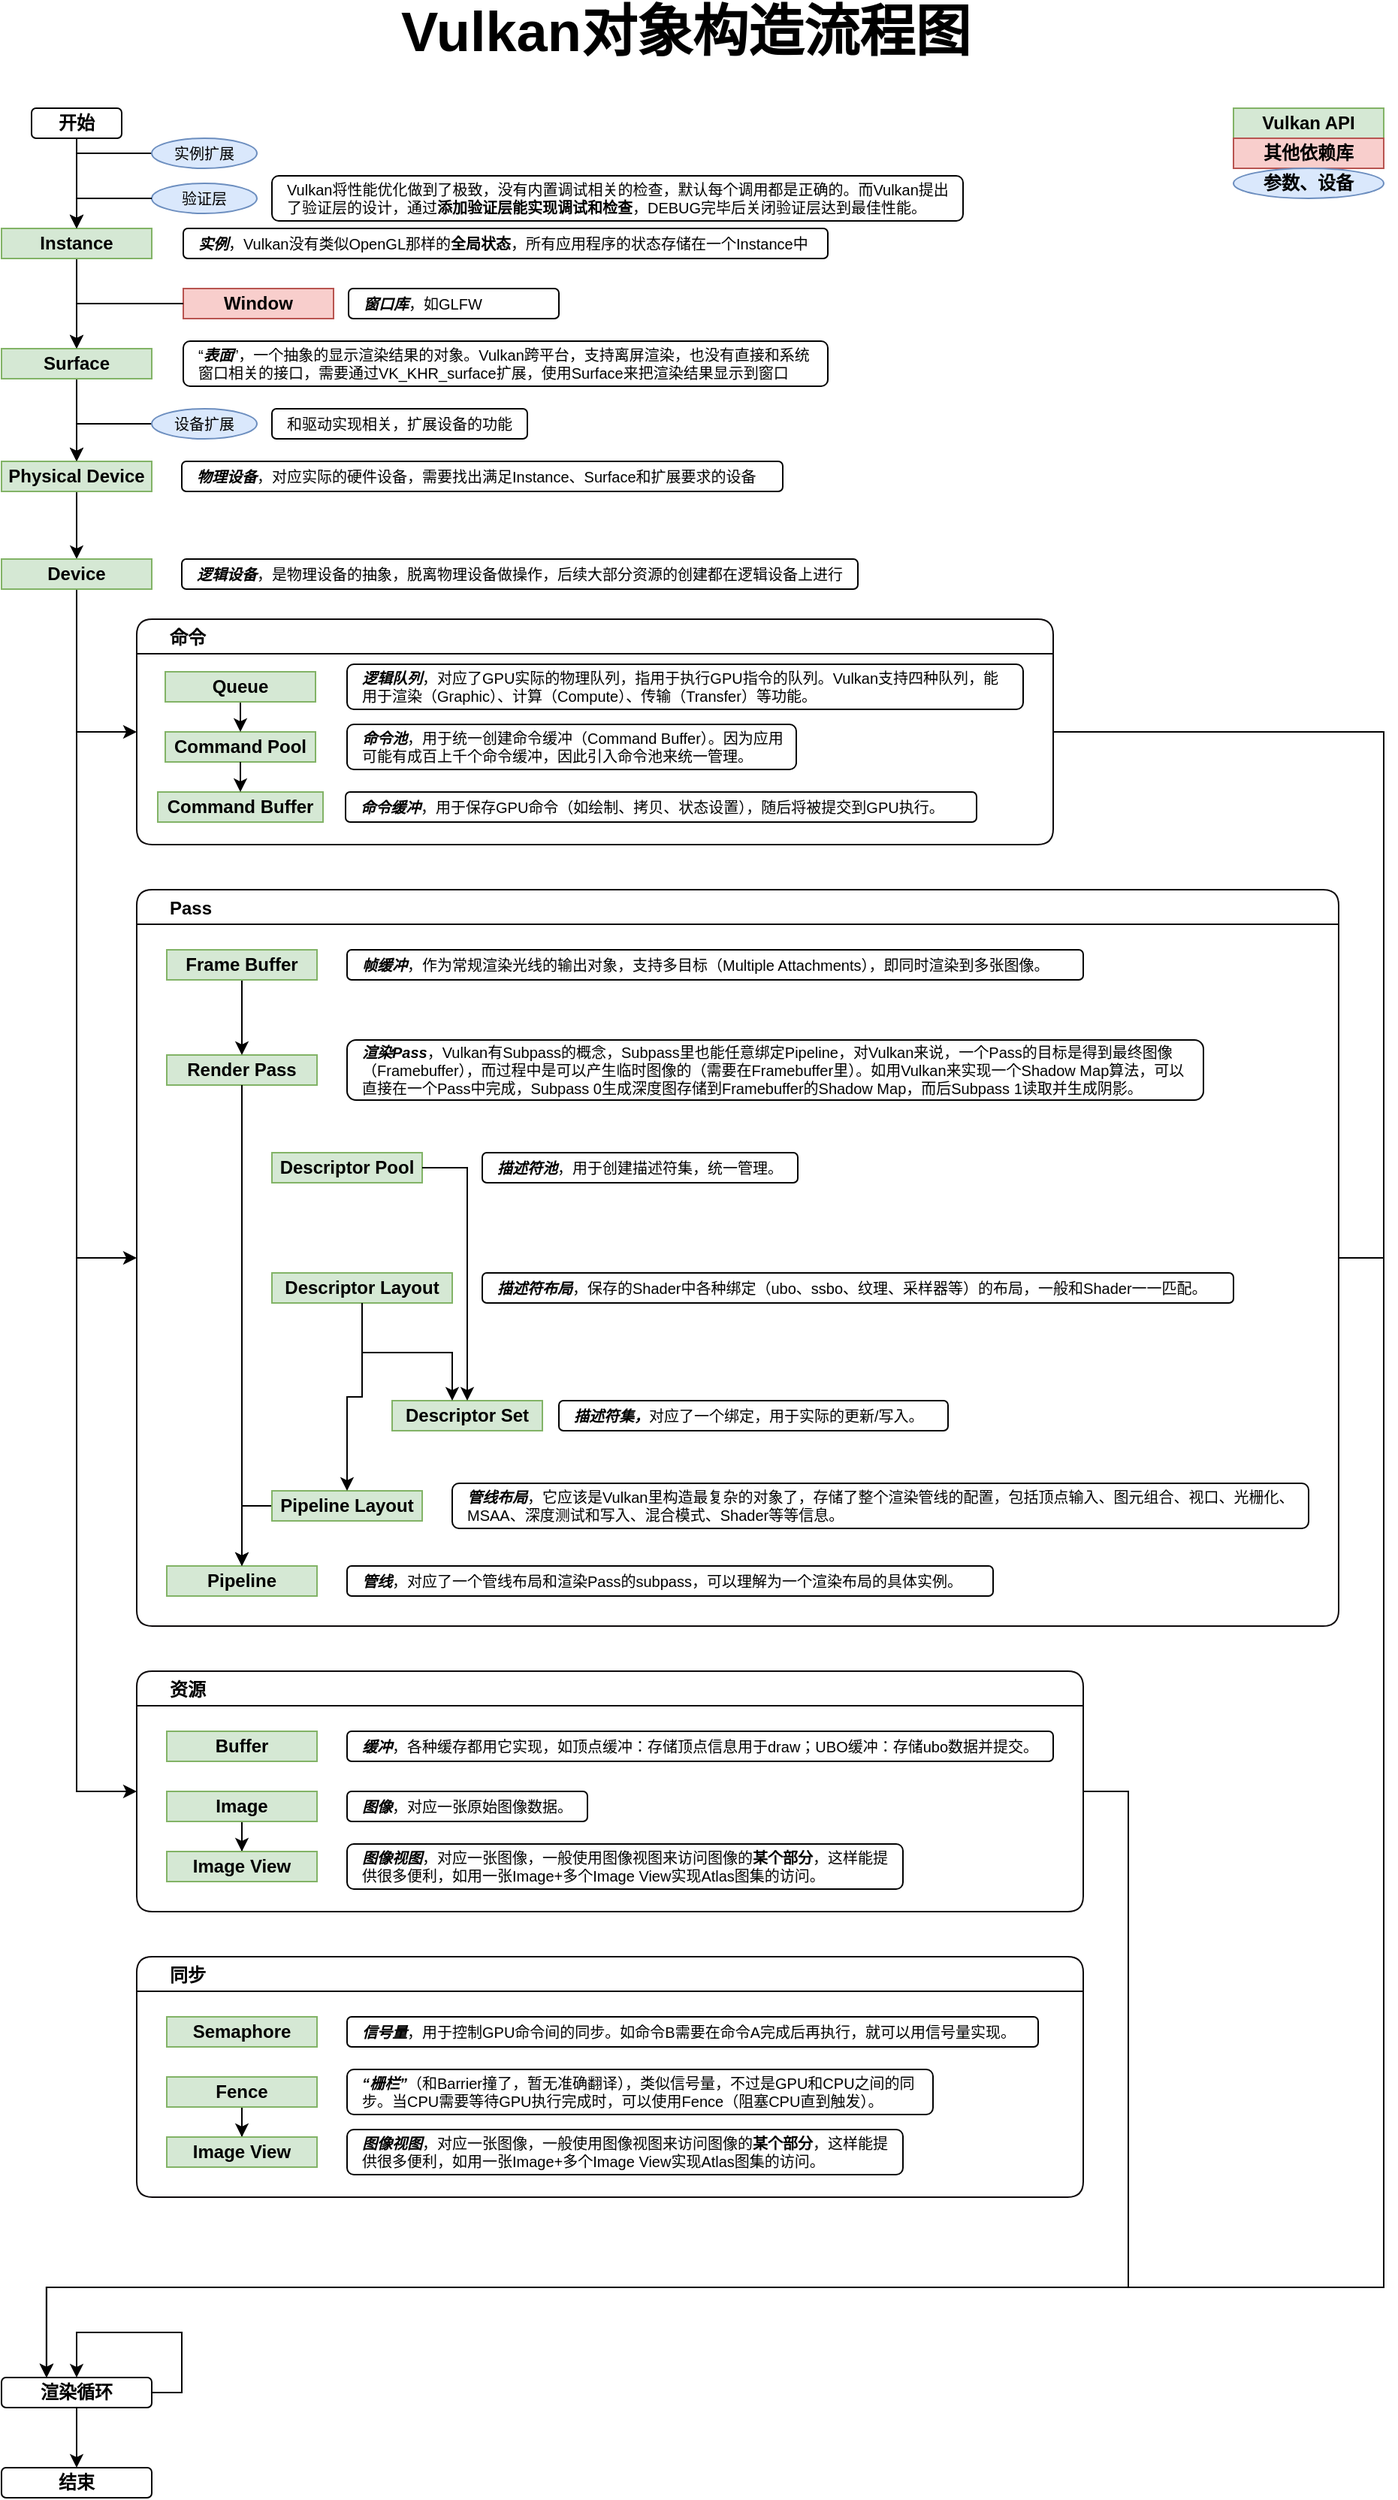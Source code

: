 <mxfile version="21.1.2" type="device" pages="4">
  <diagram id="tK-wJ2XyZJ0Ixe2tUmU-" name="Vulkan构造流程图">
    <mxGraphModel dx="1222" dy="1206" grid="1" gridSize="10" guides="1" tooltips="1" connect="1" arrows="1" fold="1" page="1" pageScale="1" pageWidth="827" pageHeight="1169" math="0" shadow="0">
      <root>
        <mxCell id="0" />
        <mxCell id="1" parent="0" />
        <mxCell id="rT5CKYixkCpn11SfQ_X_-283" style="edgeStyle=orthogonalEdgeStyle;rounded=0;orthogonalLoop=1;jettySize=auto;html=1;exitX=1;exitY=0.5;exitDx=0;exitDy=0;fontSize=12;" parent="1" source="rT5CKYixkCpn11SfQ_X_-243" target="rT5CKYixkCpn11SfQ_X_-193" edge="1">
          <mxGeometry relative="1" as="geometry">
            <Array as="points">
              <mxPoint x="1770" y="505" />
              <mxPoint x="1770" y="1540" />
              <mxPoint x="880" y="1540" />
            </Array>
          </mxGeometry>
        </mxCell>
        <mxCell id="rT5CKYixkCpn11SfQ_X_-243" value="命令" style="swimlane;rounded=1;shadow=0;glass=0;sketch=0;fontSize=12;strokeColor=#0D090B;strokeWidth=1;fillColor=none;startSize=23;align=left;spacingLeft=20;" parent="1" vertex="1">
          <mxGeometry x="940" y="430" width="610" height="150" as="geometry">
            <mxRectangle x="980" y="360" width="60" height="23" as="alternateBounds" />
          </mxGeometry>
        </mxCell>
        <mxCell id="rT5CKYixkCpn11SfQ_X_-201" value="&lt;span style=&quot;&quot;&gt;Command Pool&lt;/span&gt;" style="rounded=0;whiteSpace=wrap;html=1;fillColor=#d5e8d4;strokeColor=#82b366;fontStyle=1" parent="rT5CKYixkCpn11SfQ_X_-243" vertex="1">
          <mxGeometry x="19" y="75" width="100" height="20" as="geometry" />
        </mxCell>
        <mxCell id="rT5CKYixkCpn11SfQ_X_-204" value="&lt;span style=&quot;&quot;&gt;Command Buffer&lt;/span&gt;" style="rounded=0;whiteSpace=wrap;html=1;fillColor=#d5e8d4;strokeColor=#82b366;fontStyle=1" parent="rT5CKYixkCpn11SfQ_X_-243" vertex="1">
          <mxGeometry x="14" y="115" width="110" height="20" as="geometry" />
        </mxCell>
        <mxCell id="rT5CKYixkCpn11SfQ_X_-219" style="edgeStyle=orthogonalEdgeStyle;rounded=0;orthogonalLoop=1;jettySize=auto;html=1;fontSize=12;entryX=0.5;entryY=0;entryDx=0;entryDy=0;" parent="rT5CKYixkCpn11SfQ_X_-243" source="rT5CKYixkCpn11SfQ_X_-201" target="rT5CKYixkCpn11SfQ_X_-204" edge="1">
          <mxGeometry relative="1" as="geometry">
            <Array as="points">
              <mxPoint x="69" y="115" />
              <mxPoint x="69" y="115" />
            </Array>
          </mxGeometry>
        </mxCell>
        <mxCell id="rT5CKYixkCpn11SfQ_X_-218" style="edgeStyle=orthogonalEdgeStyle;rounded=0;orthogonalLoop=1;jettySize=auto;html=1;entryX=0.5;entryY=0;entryDx=0;entryDy=0;fontSize=12;" parent="rT5CKYixkCpn11SfQ_X_-243" source="rT5CKYixkCpn11SfQ_X_-205" target="rT5CKYixkCpn11SfQ_X_-201" edge="1">
          <mxGeometry relative="1" as="geometry">
            <Array as="points">
              <mxPoint x="69" y="50" />
            </Array>
          </mxGeometry>
        </mxCell>
        <mxCell id="rT5CKYixkCpn11SfQ_X_-205" value="Queue" style="rounded=0;whiteSpace=wrap;html=1;fillColor=#d5e8d4;strokeColor=#82b366;fontStyle=1" parent="rT5CKYixkCpn11SfQ_X_-243" vertex="1">
          <mxGeometry x="19" y="35" width="100" height="20" as="geometry" />
        </mxCell>
        <mxCell id="rT5CKYixkCpn11SfQ_X_-206" value="&lt;b&gt;&lt;i&gt;逻辑队列&lt;/i&gt;&lt;/b&gt;，对应了GPU实际的物理队列，指用于执行GPU指令的队列。Vulkan支持四种队列，能用于渲染（Graphic）、计算（Compute）、传输（Transfer）等功能。" style="rounded=1;whiteSpace=wrap;html=1;fontSize=10;align=left;spacingLeft=0;spacing=10;" parent="rT5CKYixkCpn11SfQ_X_-243" vertex="1">
          <mxGeometry x="140" y="30" width="450" height="30" as="geometry" />
        </mxCell>
        <mxCell id="rT5CKYixkCpn11SfQ_X_-207" value="&lt;b&gt;&lt;i&gt;命令池&lt;/i&gt;&lt;/b&gt;，用于统一创建命令缓冲（Command Buffer）。因为应用可能有成百上千个命令缓冲，因此引入命令池来统一管理。" style="rounded=1;whiteSpace=wrap;html=1;fontSize=10;align=left;spacingLeft=0;spacing=10;" parent="rT5CKYixkCpn11SfQ_X_-243" vertex="1">
          <mxGeometry x="140" y="70" width="299" height="30" as="geometry" />
        </mxCell>
        <mxCell id="rT5CKYixkCpn11SfQ_X_-208" value="&lt;b&gt;&lt;i&gt;命令缓冲&lt;/i&gt;&lt;/b&gt;，用于保存GPU命令（如绘制、拷贝、状态设置），随后将被提交到GPU执行。" style="rounded=1;whiteSpace=wrap;html=1;fontSize=10;align=left;spacingLeft=0;spacing=10;" parent="rT5CKYixkCpn11SfQ_X_-243" vertex="1">
          <mxGeometry x="139" y="115" width="420" height="20" as="geometry" />
        </mxCell>
        <mxCell id="rT5CKYixkCpn11SfQ_X_-151" value="" style="edgeStyle=orthogonalEdgeStyle;rounded=0;orthogonalLoop=1;jettySize=auto;html=1;" parent="1" source="rT5CKYixkCpn11SfQ_X_-146" target="rT5CKYixkCpn11SfQ_X_-150" edge="1">
          <mxGeometry relative="1" as="geometry" />
        </mxCell>
        <mxCell id="rT5CKYixkCpn11SfQ_X_-146" value="Instance" style="rounded=0;whiteSpace=wrap;html=1;fillColor=#d5e8d4;strokeColor=#82b366;fontStyle=1" parent="1" vertex="1">
          <mxGeometry x="850" y="170" width="100" height="20" as="geometry" />
        </mxCell>
        <mxCell id="rT5CKYixkCpn11SfQ_X_-169" style="edgeStyle=orthogonalEdgeStyle;rounded=0;orthogonalLoop=1;jettySize=auto;html=1;fontSize=12;exitX=0.5;exitY=1;exitDx=0;exitDy=0;entryX=0.5;entryY=0;entryDx=0;entryDy=0;" parent="1" source="rT5CKYixkCpn11SfQ_X_-150" target="rT5CKYixkCpn11SfQ_X_-168" edge="1">
          <mxGeometry relative="1" as="geometry">
            <mxPoint x="1241" y="640" as="sourcePoint" />
            <mxPoint x="870" y="290" as="targetPoint" />
          </mxGeometry>
        </mxCell>
        <mxCell id="rT5CKYixkCpn11SfQ_X_-150" value="Surface" style="rounded=0;whiteSpace=wrap;html=1;fillColor=#d5e8d4;strokeColor=#82b366;fontStyle=1" parent="1" vertex="1">
          <mxGeometry x="850" y="250" width="100" height="20" as="geometry" />
        </mxCell>
        <mxCell id="rT5CKYixkCpn11SfQ_X_-153" value="&lt;i&gt;&lt;b&gt;实例&lt;/b&gt;&lt;/i&gt;，Vulkan没有类似OpenGL那样的&lt;b&gt;全局状态&lt;/b&gt;，所有应用程序的状态存储在一个Instance中" style="rounded=1;whiteSpace=wrap;html=1;fontSize=10;align=left;spacing=10;" parent="1" vertex="1">
          <mxGeometry x="971" y="170" width="429" height="20" as="geometry" />
        </mxCell>
        <mxCell id="rT5CKYixkCpn11SfQ_X_-155" value="Window" style="rounded=0;whiteSpace=wrap;html=1;fillColor=#f8cecc;strokeColor=#b85450;fontStyle=1" parent="1" vertex="1">
          <mxGeometry x="971" y="210" width="100" height="20" as="geometry" />
        </mxCell>
        <mxCell id="rT5CKYixkCpn11SfQ_X_-156" value="Vulkan API" style="rounded=0;whiteSpace=wrap;html=1;fillColor=#d5e8d4;strokeColor=#82b366;fontStyle=1" parent="1" vertex="1">
          <mxGeometry x="1670" y="90" width="100" height="20" as="geometry" />
        </mxCell>
        <mxCell id="rT5CKYixkCpn11SfQ_X_-157" value="其他依赖库" style="rounded=0;whiteSpace=wrap;html=1;fillColor=#f8cecc;strokeColor=#b85450;fontStyle=1" parent="1" vertex="1">
          <mxGeometry x="1670" y="110" width="100" height="20" as="geometry" />
        </mxCell>
        <mxCell id="rT5CKYixkCpn11SfQ_X_-158" value="“&lt;b&gt;&lt;i&gt;表面&lt;/i&gt;&lt;/b&gt;”，一个抽象的显示渲染结果的对象。Vulkan跨平台，支持离屏渲染，也没有直接和系统窗口相关的接口，需要通过VK_KHR_surface扩展，使用Surface来把渲染结果显示到窗口" style="rounded=1;whiteSpace=wrap;html=1;fontSize=10;align=left;spacingLeft=0;spacing=10;" parent="1" vertex="1">
          <mxGeometry x="971" y="245" width="429" height="30" as="geometry" />
        </mxCell>
        <mxCell id="rT5CKYixkCpn11SfQ_X_-159" value="&lt;i&gt;&lt;b&gt;窗口库&lt;/b&gt;&lt;/i&gt;，如GLFW" style="rounded=1;whiteSpace=wrap;html=1;fontSize=10;align=left;spacing=10;" parent="1" vertex="1">
          <mxGeometry x="1081" y="210" width="140" height="20" as="geometry" />
        </mxCell>
        <mxCell id="rT5CKYixkCpn11SfQ_X_-161" value="" style="edgeStyle=orthogonalEdgeStyle;rounded=0;orthogonalLoop=1;jettySize=auto;html=1;exitX=0;exitY=0.5;exitDx=0;exitDy=0;entryX=0.5;entryY=0;entryDx=0;entryDy=0;" parent="1" source="rT5CKYixkCpn11SfQ_X_-155" target="rT5CKYixkCpn11SfQ_X_-150" edge="1">
          <mxGeometry relative="1" as="geometry">
            <mxPoint x="911" y="200" as="sourcePoint" />
            <mxPoint x="911" y="250" as="targetPoint" />
          </mxGeometry>
        </mxCell>
        <mxCell id="rT5CKYixkCpn11SfQ_X_-162" value="&lt;span style=&quot;font-size: 12px; font-weight: 700;&quot;&gt;开始&lt;/span&gt;" style="rounded=1;whiteSpace=wrap;html=1;fontSize=10;" parent="1" vertex="1">
          <mxGeometry x="870" y="90" width="60" height="20" as="geometry" />
        </mxCell>
        <mxCell id="rT5CKYixkCpn11SfQ_X_-163" value="" style="edgeStyle=orthogonalEdgeStyle;rounded=0;orthogonalLoop=1;jettySize=auto;html=1;exitX=0.5;exitY=1;exitDx=0;exitDy=0;entryX=0.5;entryY=0;entryDx=0;entryDy=0;" parent="1" source="rT5CKYixkCpn11SfQ_X_-162" target="rT5CKYixkCpn11SfQ_X_-146" edge="1">
          <mxGeometry relative="1" as="geometry">
            <mxPoint x="911" y="200" as="sourcePoint" />
            <mxPoint x="911" y="260" as="targetPoint" />
          </mxGeometry>
        </mxCell>
        <mxCell id="rT5CKYixkCpn11SfQ_X_-164" value="验证层" style="ellipse;whiteSpace=wrap;html=1;rounded=1;fontSize=10;fillColor=#dae8fc;strokeColor=#6c8ebf;" parent="1" vertex="1">
          <mxGeometry x="950" y="140" width="70" height="20" as="geometry" />
        </mxCell>
        <mxCell id="rT5CKYixkCpn11SfQ_X_-165" value="" style="edgeStyle=orthogonalEdgeStyle;rounded=0;orthogonalLoop=1;jettySize=auto;html=1;exitX=0;exitY=0.5;exitDx=0;exitDy=0;entryX=0.5;entryY=0;entryDx=0;entryDy=0;" parent="1" source="rT5CKYixkCpn11SfQ_X_-164" target="rT5CKYixkCpn11SfQ_X_-146" edge="1">
          <mxGeometry relative="1" as="geometry">
            <mxPoint x="910" y="150" as="sourcePoint" />
            <mxPoint x="911" y="180" as="targetPoint" />
          </mxGeometry>
        </mxCell>
        <mxCell id="rT5CKYixkCpn11SfQ_X_-166" value="Vulkan将性能优化做到了极致，没有内置调试相关的检查，默认每个调用都是正确的。而Vulkan提出了验证层的设计，通过&lt;b&gt;添加验证层能实现调试和检查&lt;/b&gt;，DEBUG完毕后关闭验证层达到最佳性能。" style="rounded=1;whiteSpace=wrap;html=1;fontSize=10;align=left;spacing=10;" parent="1" vertex="1">
          <mxGeometry x="1030" y="135" width="460" height="30" as="geometry" />
        </mxCell>
        <mxCell id="rT5CKYixkCpn11SfQ_X_-167" value="&lt;font style=&quot;font-size: 12px;&quot;&gt;&lt;b&gt;参数、设备&lt;/b&gt;&lt;/font&gt;" style="ellipse;whiteSpace=wrap;html=1;rounded=1;fontSize=10;fillColor=#dae8fc;strokeColor=#6c8ebf;" parent="1" vertex="1">
          <mxGeometry x="1670" y="130" width="100" height="20" as="geometry" />
        </mxCell>
        <mxCell id="rT5CKYixkCpn11SfQ_X_-179" style="edgeStyle=orthogonalEdgeStyle;rounded=0;orthogonalLoop=1;jettySize=auto;html=1;entryX=0.5;entryY=0;entryDx=0;entryDy=0;fontSize=12;" parent="1" source="rT5CKYixkCpn11SfQ_X_-168" target="rT5CKYixkCpn11SfQ_X_-178" edge="1">
          <mxGeometry relative="1" as="geometry" />
        </mxCell>
        <mxCell id="rT5CKYixkCpn11SfQ_X_-168" value="&lt;span style=&quot;&quot;&gt;Physical Device&lt;/span&gt;" style="rounded=0;whiteSpace=wrap;html=1;fillColor=#d5e8d4;strokeColor=#82b366;fontStyle=1" parent="1" vertex="1">
          <mxGeometry x="850" y="325" width="100" height="20" as="geometry" />
        </mxCell>
        <mxCell id="rT5CKYixkCpn11SfQ_X_-170" value="&lt;b&gt;&lt;i&gt;物理设备&lt;/i&gt;&lt;/b&gt;，对应实际的硬件设备，需要找出满足Instance、Surface和扩展要求的设备" style="rounded=1;whiteSpace=wrap;html=1;fontSize=10;align=left;spacingLeft=0;spacing=10;" parent="1" vertex="1">
          <mxGeometry x="970" y="325" width="400" height="20" as="geometry" />
        </mxCell>
        <mxCell id="rT5CKYixkCpn11SfQ_X_-176" style="edgeStyle=orthogonalEdgeStyle;rounded=0;orthogonalLoop=1;jettySize=auto;html=1;fontSize=12;" parent="1" source="rT5CKYixkCpn11SfQ_X_-171" target="rT5CKYixkCpn11SfQ_X_-168" edge="1">
          <mxGeometry relative="1" as="geometry">
            <Array as="points">
              <mxPoint x="900" y="300" />
            </Array>
          </mxGeometry>
        </mxCell>
        <mxCell id="rT5CKYixkCpn11SfQ_X_-171" value="设备扩展" style="ellipse;whiteSpace=wrap;html=1;rounded=1;fontSize=10;fillColor=#dae8fc;strokeColor=#6c8ebf;" parent="1" vertex="1">
          <mxGeometry x="950" y="290" width="70" height="20" as="geometry" />
        </mxCell>
        <mxCell id="rT5CKYixkCpn11SfQ_X_-175" style="edgeStyle=orthogonalEdgeStyle;rounded=0;orthogonalLoop=1;jettySize=auto;html=1;entryX=0.5;entryY=0;entryDx=0;entryDy=0;fontSize=12;" parent="1" source="rT5CKYixkCpn11SfQ_X_-173" target="rT5CKYixkCpn11SfQ_X_-146" edge="1">
          <mxGeometry relative="1" as="geometry">
            <Array as="points">
              <mxPoint x="900" y="120" />
            </Array>
          </mxGeometry>
        </mxCell>
        <mxCell id="rT5CKYixkCpn11SfQ_X_-173" value="实例扩展" style="ellipse;whiteSpace=wrap;html=1;rounded=1;fontSize=10;fillColor=#dae8fc;strokeColor=#6c8ebf;" parent="1" vertex="1">
          <mxGeometry x="950" y="110" width="70" height="20" as="geometry" />
        </mxCell>
        <mxCell id="rT5CKYixkCpn11SfQ_X_-177" value="和驱动实现相关，扩展设备的功能" style="rounded=1;whiteSpace=wrap;html=1;fontSize=10;align=left;spacingLeft=0;spacing=10;" parent="1" vertex="1">
          <mxGeometry x="1030" y="290" width="170" height="20" as="geometry" />
        </mxCell>
        <mxCell id="rT5CKYixkCpn11SfQ_X_-276" style="edgeStyle=orthogonalEdgeStyle;rounded=0;orthogonalLoop=1;jettySize=auto;html=1;entryX=0;entryY=0.5;entryDx=0;entryDy=0;fontSize=12;" parent="1" source="rT5CKYixkCpn11SfQ_X_-178" target="rT5CKYixkCpn11SfQ_X_-243" edge="1">
          <mxGeometry relative="1" as="geometry" />
        </mxCell>
        <mxCell id="rT5CKYixkCpn11SfQ_X_-277" style="edgeStyle=orthogonalEdgeStyle;rounded=0;orthogonalLoop=1;jettySize=auto;html=1;entryX=0;entryY=0.5;entryDx=0;entryDy=0;fontSize=12;" parent="1" source="rT5CKYixkCpn11SfQ_X_-178" target="rT5CKYixkCpn11SfQ_X_-244" edge="1">
          <mxGeometry relative="1" as="geometry" />
        </mxCell>
        <mxCell id="rT5CKYixkCpn11SfQ_X_-278" style="edgeStyle=orthogonalEdgeStyle;rounded=0;orthogonalLoop=1;jettySize=auto;html=1;entryX=0;entryY=0.5;entryDx=0;entryDy=0;fontSize=12;" parent="1" source="rT5CKYixkCpn11SfQ_X_-178" target="rT5CKYixkCpn11SfQ_X_-253" edge="1">
          <mxGeometry relative="1" as="geometry" />
        </mxCell>
        <mxCell id="rT5CKYixkCpn11SfQ_X_-178" value="&lt;span style=&quot;&quot;&gt;Device&lt;/span&gt;" style="rounded=0;whiteSpace=wrap;html=1;fillColor=#d5e8d4;strokeColor=#82b366;fontStyle=1" parent="1" vertex="1">
          <mxGeometry x="850" y="390" width="100" height="20" as="geometry" />
        </mxCell>
        <mxCell id="rT5CKYixkCpn11SfQ_X_-180" value="&lt;b&gt;&lt;i&gt;逻辑设备&lt;/i&gt;&lt;/b&gt;，是物理设备的抽象，脱离物理设备做操作，后续大部分资源的创建都在逻辑设备上进行" style="rounded=1;whiteSpace=wrap;html=1;fontSize=10;align=left;spacingLeft=0;spacing=10;" parent="1" vertex="1">
          <mxGeometry x="970" y="390" width="450" height="20" as="geometry" />
        </mxCell>
        <mxCell id="rT5CKYixkCpn11SfQ_X_-198" style="edgeStyle=orthogonalEdgeStyle;rounded=0;orthogonalLoop=1;jettySize=auto;html=1;fontSize=12;" parent="1" source="rT5CKYixkCpn11SfQ_X_-193" target="rT5CKYixkCpn11SfQ_X_-196" edge="1">
          <mxGeometry relative="1" as="geometry" />
        </mxCell>
        <mxCell id="rT5CKYixkCpn11SfQ_X_-200" style="edgeStyle=orthogonalEdgeStyle;rounded=0;orthogonalLoop=1;jettySize=auto;html=1;fontSize=12;exitX=1;exitY=0.5;exitDx=0;exitDy=0;entryX=0.5;entryY=0;entryDx=0;entryDy=0;" parent="1" source="rT5CKYixkCpn11SfQ_X_-193" target="rT5CKYixkCpn11SfQ_X_-193" edge="1">
          <mxGeometry relative="1" as="geometry">
            <mxPoint x="910" y="1580" as="targetPoint" />
            <Array as="points">
              <mxPoint x="970" y="1610" />
              <mxPoint x="970" y="1570" />
              <mxPoint x="900" y="1570" />
            </Array>
          </mxGeometry>
        </mxCell>
        <mxCell id="rT5CKYixkCpn11SfQ_X_-193" value="渲染循环" style="rounded=1;whiteSpace=wrap;html=1;fontStyle=1" parent="1" vertex="1">
          <mxGeometry x="850" y="1600" width="100" height="20" as="geometry" />
        </mxCell>
        <mxCell id="rT5CKYixkCpn11SfQ_X_-196" value="结束" style="rounded=1;whiteSpace=wrap;html=1;fontStyle=1" parent="1" vertex="1">
          <mxGeometry x="850" y="1660" width="100" height="20" as="geometry" />
        </mxCell>
        <mxCell id="rT5CKYixkCpn11SfQ_X_-284" style="edgeStyle=orthogonalEdgeStyle;rounded=0;orthogonalLoop=1;jettySize=auto;html=1;exitX=1;exitY=0.5;exitDx=0;exitDy=0;fontSize=12;entryX=0.299;entryY=-0.005;entryDx=0;entryDy=0;entryPerimeter=0;" parent="1" source="rT5CKYixkCpn11SfQ_X_-244" target="rT5CKYixkCpn11SfQ_X_-193" edge="1">
          <mxGeometry relative="1" as="geometry">
            <mxPoint x="880" y="1390" as="targetPoint" />
            <Array as="points">
              <mxPoint x="1770" y="855" />
              <mxPoint x="1770" y="1540" />
              <mxPoint x="880" y="1540" />
            </Array>
          </mxGeometry>
        </mxCell>
        <mxCell id="rT5CKYixkCpn11SfQ_X_-244" value="Pass" style="swimlane;rounded=1;shadow=0;glass=0;sketch=0;fontSize=12;strokeColor=#0D090B;strokeWidth=1;fillColor=none;align=left;spacingLeft=20;" parent="1" vertex="1">
          <mxGeometry x="940" y="610" width="800" height="490" as="geometry">
            <mxRectangle x="980" y="360" width="60" height="23" as="alternateBounds" />
          </mxGeometry>
        </mxCell>
        <mxCell id="rT5CKYixkCpn11SfQ_X_-202" value="Render Pass" style="rounded=0;whiteSpace=wrap;html=1;fillColor=#d5e8d4;strokeColor=#82b366;fontStyle=1" parent="rT5CKYixkCpn11SfQ_X_-244" vertex="1">
          <mxGeometry x="20" y="110" width="100" height="20" as="geometry" />
        </mxCell>
        <mxCell id="rT5CKYixkCpn11SfQ_X_-220" style="edgeStyle=orthogonalEdgeStyle;rounded=0;orthogonalLoop=1;jettySize=auto;html=1;fontSize=12;" parent="rT5CKYixkCpn11SfQ_X_-244" source="rT5CKYixkCpn11SfQ_X_-203" target="rT5CKYixkCpn11SfQ_X_-202" edge="1">
          <mxGeometry relative="1" as="geometry" />
        </mxCell>
        <mxCell id="rT5CKYixkCpn11SfQ_X_-203" value="&lt;span style=&quot;&quot;&gt;Frame Buffer&lt;/span&gt;" style="rounded=0;whiteSpace=wrap;html=1;fillColor=#d5e8d4;strokeColor=#82b366;fontStyle=1" parent="rT5CKYixkCpn11SfQ_X_-244" vertex="1">
          <mxGeometry x="20" y="40" width="100" height="20" as="geometry" />
        </mxCell>
        <mxCell id="rT5CKYixkCpn11SfQ_X_-209" value="&lt;b&gt;&lt;i&gt;帧缓冲&lt;/i&gt;&lt;/b&gt;，作为常规渲染光线的输出对象，支持多目标（Multiple Attachments），即同时渲染到多张图像。&amp;nbsp;" style="rounded=1;whiteSpace=wrap;html=1;fontSize=10;align=left;spacingLeft=0;spacing=10;" parent="rT5CKYixkCpn11SfQ_X_-244" vertex="1">
          <mxGeometry x="140" y="40" width="490" height="20" as="geometry" />
        </mxCell>
        <mxCell id="rT5CKYixkCpn11SfQ_X_-210" value="&lt;b&gt;&lt;i&gt;渲染Pass&lt;/i&gt;&lt;/b&gt;，Vulkan有Subpass的概念，Subpass里也能任意绑定Pipeline，对Vulkan来说，一个Pass的目标是得到最终图像（Framebuffer），而过程中是可以产生临时图像的（需要在Framebuffer里）。如用Vulkan来实现一个Shadow Map算法，可以直接在一个Pass中完成，Subpass 0生成深度图存储到Framebuffer的Shadow Map，而后Subpass 1读取并生成阴影。" style="rounded=1;whiteSpace=wrap;html=1;fontSize=10;align=left;spacingLeft=0;spacing=10;" parent="rT5CKYixkCpn11SfQ_X_-244" vertex="1">
          <mxGeometry x="140" y="100" width="570" height="40" as="geometry" />
        </mxCell>
        <mxCell id="rT5CKYixkCpn11SfQ_X_-211" value="&lt;span style=&quot;&quot;&gt;Pipeline&lt;/span&gt;" style="rounded=0;whiteSpace=wrap;html=1;fillColor=#d5e8d4;strokeColor=#82b366;fontStyle=1" parent="rT5CKYixkCpn11SfQ_X_-244" vertex="1">
          <mxGeometry x="20" y="450" width="100" height="20" as="geometry" />
        </mxCell>
        <mxCell id="rT5CKYixkCpn11SfQ_X_-216" style="edgeStyle=orthogonalEdgeStyle;rounded=0;orthogonalLoop=1;jettySize=auto;html=1;entryX=0.5;entryY=0;entryDx=0;entryDy=0;fontSize=12;" parent="rT5CKYixkCpn11SfQ_X_-244" source="rT5CKYixkCpn11SfQ_X_-202" target="rT5CKYixkCpn11SfQ_X_-211" edge="1">
          <mxGeometry relative="1" as="geometry" />
        </mxCell>
        <mxCell id="rT5CKYixkCpn11SfQ_X_-213" value="&lt;b&gt;&lt;i&gt;管线&lt;/i&gt;&lt;/b&gt;，对应了一个管线布局和渲染Pass的subpass，可以理解为一个渲染布局的具体实例。" style="rounded=1;whiteSpace=wrap;html=1;fontSize=10;align=left;spacingLeft=0;spacing=10;" parent="rT5CKYixkCpn11SfQ_X_-244" vertex="1">
          <mxGeometry x="140" y="450" width="430" height="20" as="geometry" />
        </mxCell>
        <mxCell id="rT5CKYixkCpn11SfQ_X_-217" style="edgeStyle=orthogonalEdgeStyle;rounded=0;orthogonalLoop=1;jettySize=auto;html=1;entryX=0.5;entryY=0;entryDx=0;entryDy=0;fontSize=12;" parent="rT5CKYixkCpn11SfQ_X_-244" source="rT5CKYixkCpn11SfQ_X_-214" target="rT5CKYixkCpn11SfQ_X_-211" edge="1">
          <mxGeometry relative="1" as="geometry">
            <Array as="points">
              <mxPoint x="70" y="410" />
            </Array>
          </mxGeometry>
        </mxCell>
        <mxCell id="rT5CKYixkCpn11SfQ_X_-214" value="&lt;span style=&quot;&quot;&gt;Pipeline Layout&lt;/span&gt;" style="rounded=0;whiteSpace=wrap;html=1;fillColor=#d5e8d4;strokeColor=#82b366;fontStyle=1" parent="rT5CKYixkCpn11SfQ_X_-244" vertex="1">
          <mxGeometry x="90" y="400" width="100" height="20" as="geometry" />
        </mxCell>
        <mxCell id="rT5CKYixkCpn11SfQ_X_-215" value="&lt;b&gt;&lt;i&gt;管线布局&lt;/i&gt;&lt;/b&gt;，它应该是Vulkan里构造最复杂的对象了，存储了整个渲染管线的配置，包括顶点输入、图元组合、视口、光栅化、MSAA、深度测试和写入、混合模式、Shader等等信息。" style="rounded=1;whiteSpace=wrap;html=1;fontSize=10;align=left;spacingLeft=0;spacing=10;" parent="rT5CKYixkCpn11SfQ_X_-244" vertex="1">
          <mxGeometry x="210" y="395" width="570" height="30" as="geometry" />
        </mxCell>
        <mxCell id="rT5CKYixkCpn11SfQ_X_-227" style="edgeStyle=orthogonalEdgeStyle;rounded=0;orthogonalLoop=1;jettySize=auto;html=1;fontSize=12;" parent="rT5CKYixkCpn11SfQ_X_-244" source="rT5CKYixkCpn11SfQ_X_-221" target="rT5CKYixkCpn11SfQ_X_-214" edge="1">
          <mxGeometry relative="1" as="geometry" />
        </mxCell>
        <mxCell id="rT5CKYixkCpn11SfQ_X_-221" value="&lt;span style=&quot;&quot;&gt;Descriptor Layout&lt;/span&gt;" style="rounded=0;whiteSpace=wrap;html=1;fillColor=#d5e8d4;strokeColor=#82b366;fontStyle=1" parent="rT5CKYixkCpn11SfQ_X_-244" vertex="1">
          <mxGeometry x="90" y="255" width="120" height="20" as="geometry" />
        </mxCell>
        <mxCell id="rT5CKYixkCpn11SfQ_X_-222" value="&lt;b&gt;&lt;i&gt;描述符布局&lt;/i&gt;&lt;/b&gt;，保存的Shader中各种绑定（ubo、ssbo、纹理、采样器等）的布局，一般和Shader一一匹配。" style="rounded=1;whiteSpace=wrap;html=1;fontSize=10;align=left;spacingLeft=0;spacing=10;" parent="rT5CKYixkCpn11SfQ_X_-244" vertex="1">
          <mxGeometry x="230" y="255" width="500" height="20" as="geometry" />
        </mxCell>
        <mxCell id="rT5CKYixkCpn11SfQ_X_-223" value="&lt;span style=&quot;&quot;&gt;Descriptor Pool&lt;/span&gt;" style="rounded=0;whiteSpace=wrap;html=1;fillColor=#d5e8d4;strokeColor=#82b366;fontStyle=1" parent="rT5CKYixkCpn11SfQ_X_-244" vertex="1">
          <mxGeometry x="90" y="175" width="100" height="20" as="geometry" />
        </mxCell>
        <mxCell id="rT5CKYixkCpn11SfQ_X_-224" value="&lt;b&gt;&lt;i&gt;描述符池&lt;/i&gt;&lt;/b&gt;，用于创建描述符集，统一管理。" style="rounded=1;whiteSpace=wrap;html=1;fontSize=10;align=left;spacingLeft=0;spacing=10;" parent="rT5CKYixkCpn11SfQ_X_-244" vertex="1">
          <mxGeometry x="230" y="175" width="210" height="20" as="geometry" />
        </mxCell>
        <mxCell id="rT5CKYixkCpn11SfQ_X_-225" value="&lt;span style=&quot;&quot;&gt;Descriptor Set&lt;/span&gt;" style="rounded=0;whiteSpace=wrap;html=1;fillColor=#d5e8d4;strokeColor=#82b366;fontStyle=1" parent="rT5CKYixkCpn11SfQ_X_-244" vertex="1">
          <mxGeometry x="170" y="340" width="100" height="20" as="geometry" />
        </mxCell>
        <mxCell id="rT5CKYixkCpn11SfQ_X_-229" style="edgeStyle=orthogonalEdgeStyle;rounded=0;orthogonalLoop=1;jettySize=auto;html=1;fontSize=12;" parent="rT5CKYixkCpn11SfQ_X_-244" source="rT5CKYixkCpn11SfQ_X_-221" target="rT5CKYixkCpn11SfQ_X_-225" edge="1">
          <mxGeometry relative="1" as="geometry">
            <Array as="points">
              <mxPoint x="150" y="308" />
              <mxPoint x="210" y="308" />
            </Array>
          </mxGeometry>
        </mxCell>
        <mxCell id="rT5CKYixkCpn11SfQ_X_-226" style="edgeStyle=orthogonalEdgeStyle;rounded=0;orthogonalLoop=1;jettySize=auto;html=1;fontSize=12;" parent="rT5CKYixkCpn11SfQ_X_-244" source="rT5CKYixkCpn11SfQ_X_-223" target="rT5CKYixkCpn11SfQ_X_-225" edge="1">
          <mxGeometry relative="1" as="geometry">
            <Array as="points">
              <mxPoint x="220" y="185" />
            </Array>
          </mxGeometry>
        </mxCell>
        <mxCell id="rT5CKYixkCpn11SfQ_X_-228" value="&lt;b&gt;&lt;i&gt;描述符集，&lt;/i&gt;&lt;/b&gt;对应了一个绑定，用于实际的更新/写入。" style="rounded=1;whiteSpace=wrap;html=1;fontSize=10;align=left;spacingLeft=0;spacing=10;" parent="rT5CKYixkCpn11SfQ_X_-244" vertex="1">
          <mxGeometry x="281" y="340" width="259" height="20" as="geometry" />
        </mxCell>
        <mxCell id="rT5CKYixkCpn11SfQ_X_-285" style="edgeStyle=orthogonalEdgeStyle;rounded=0;orthogonalLoop=1;jettySize=auto;html=1;exitX=1;exitY=0.5;exitDx=0;exitDy=0;fontSize=12;" parent="1" source="rT5CKYixkCpn11SfQ_X_-253" target="rT5CKYixkCpn11SfQ_X_-193" edge="1">
          <mxGeometry relative="1" as="geometry">
            <mxPoint x="880" y="1480" as="targetPoint" />
            <Array as="points">
              <mxPoint x="1600" y="1210" />
              <mxPoint x="1600" y="1540" />
              <mxPoint x="880" y="1540" />
            </Array>
          </mxGeometry>
        </mxCell>
        <mxCell id="rT5CKYixkCpn11SfQ_X_-253" value="资源" style="swimlane;rounded=1;shadow=0;glass=0;sketch=0;fontSize=12;strokeColor=#0D090B;strokeWidth=1;fillColor=none;align=left;spacingLeft=20;" parent="1" vertex="1">
          <mxGeometry x="940" y="1130" width="630" height="160" as="geometry">
            <mxRectangle x="980" y="360" width="60" height="23" as="alternateBounds" />
          </mxGeometry>
        </mxCell>
        <mxCell id="rT5CKYixkCpn11SfQ_X_-233" value="Buffer" style="rounded=0;whiteSpace=wrap;html=1;fillColor=#d5e8d4;strokeColor=#82b366;fontStyle=1" parent="rT5CKYixkCpn11SfQ_X_-253" vertex="1">
          <mxGeometry x="20" y="40" width="100" height="20" as="geometry" />
        </mxCell>
        <mxCell id="rT5CKYixkCpn11SfQ_X_-234" value="&lt;b&gt;&lt;i&gt;缓冲&lt;/i&gt;&lt;/b&gt;，各种缓存都用它实现，如顶点缓冲：存储顶点信息用于draw；UBO缓冲：存储ubo数据并提交。" style="rounded=1;whiteSpace=wrap;html=1;fontSize=10;align=left;spacingLeft=0;spacing=10;" parent="rT5CKYixkCpn11SfQ_X_-253" vertex="1">
          <mxGeometry x="140" y="40" width="470" height="20" as="geometry" />
        </mxCell>
        <mxCell id="rT5CKYixkCpn11SfQ_X_-236" style="edgeStyle=orthogonalEdgeStyle;rounded=0;orthogonalLoop=1;jettySize=auto;html=1;fontSize=12;" parent="rT5CKYixkCpn11SfQ_X_-253" source="rT5CKYixkCpn11SfQ_X_-235" target="rT5CKYixkCpn11SfQ_X_-237" edge="1">
          <mxGeometry relative="1" as="geometry">
            <mxPoint x="64" y="138" as="targetPoint" />
          </mxGeometry>
        </mxCell>
        <mxCell id="rT5CKYixkCpn11SfQ_X_-235" value="Image" style="rounded=0;whiteSpace=wrap;html=1;fillColor=#d5e8d4;strokeColor=#82b366;fontStyle=1" parent="rT5CKYixkCpn11SfQ_X_-253" vertex="1">
          <mxGeometry x="20" y="80" width="100" height="20" as="geometry" />
        </mxCell>
        <mxCell id="rT5CKYixkCpn11SfQ_X_-237" value="Image View" style="rounded=0;whiteSpace=wrap;html=1;fillColor=#d5e8d4;strokeColor=#82b366;fontStyle=1" parent="rT5CKYixkCpn11SfQ_X_-253" vertex="1">
          <mxGeometry x="20" y="120" width="100" height="20" as="geometry" />
        </mxCell>
        <mxCell id="rT5CKYixkCpn11SfQ_X_-239" value="&lt;b&gt;&lt;i&gt;图像&lt;/i&gt;&lt;/b&gt;，对应一张原始图像数据。" style="rounded=1;whiteSpace=wrap;html=1;fontSize=10;align=left;spacingLeft=0;spacing=10;" parent="rT5CKYixkCpn11SfQ_X_-253" vertex="1">
          <mxGeometry x="140" y="80" width="160" height="20" as="geometry" />
        </mxCell>
        <mxCell id="rT5CKYixkCpn11SfQ_X_-240" value="&lt;b&gt;&lt;i&gt;图像视图&lt;/i&gt;&lt;/b&gt;，对应一张图像，一般使用图像视图来访问图像的&lt;b&gt;某个部分&lt;/b&gt;，这样能提供很多便利，如用一张Image+多个Image View实现Atlas图集的访问。" style="rounded=1;whiteSpace=wrap;html=1;fontSize=10;align=left;spacingLeft=0;spacing=10;" parent="rT5CKYixkCpn11SfQ_X_-253" vertex="1">
          <mxGeometry x="140" y="115" width="370" height="30" as="geometry" />
        </mxCell>
        <mxCell id="1QJmOaA_Q6OYTPv6JmWF-13" value="同步" style="swimlane;rounded=1;shadow=0;glass=0;sketch=0;fontSize=12;strokeColor=#0D090B;strokeWidth=1;fillColor=none;align=left;spacingLeft=20;" parent="1" vertex="1">
          <mxGeometry x="940" y="1320" width="630" height="160" as="geometry">
            <mxRectangle x="980" y="360" width="60" height="23" as="alternateBounds" />
          </mxGeometry>
        </mxCell>
        <mxCell id="1QJmOaA_Q6OYTPv6JmWF-14" value="Semaphore" style="rounded=0;whiteSpace=wrap;html=1;fillColor=#d5e8d4;strokeColor=#82b366;fontStyle=1" parent="1QJmOaA_Q6OYTPv6JmWF-13" vertex="1">
          <mxGeometry x="20" y="40" width="100" height="20" as="geometry" />
        </mxCell>
        <mxCell id="1QJmOaA_Q6OYTPv6JmWF-15" value="&lt;b&gt;&lt;i&gt;信号量&lt;/i&gt;&lt;/b&gt;，用于控制GPU命令间的同步。如命令B需要在命令A完成后再执行，就可以用信号量实现。" style="rounded=1;whiteSpace=wrap;html=1;fontSize=10;align=left;spacingLeft=0;spacing=10;" parent="1QJmOaA_Q6OYTPv6JmWF-13" vertex="1">
          <mxGeometry x="140" y="40" width="460" height="20" as="geometry" />
        </mxCell>
        <mxCell id="1QJmOaA_Q6OYTPv6JmWF-16" style="edgeStyle=orthogonalEdgeStyle;rounded=0;orthogonalLoop=1;jettySize=auto;html=1;fontSize=12;" parent="1QJmOaA_Q6OYTPv6JmWF-13" source="1QJmOaA_Q6OYTPv6JmWF-17" target="1QJmOaA_Q6OYTPv6JmWF-18" edge="1">
          <mxGeometry relative="1" as="geometry">
            <mxPoint x="64" y="138" as="targetPoint" />
          </mxGeometry>
        </mxCell>
        <mxCell id="1QJmOaA_Q6OYTPv6JmWF-17" value="Fence" style="rounded=0;whiteSpace=wrap;html=1;fillColor=#d5e8d4;strokeColor=#82b366;fontStyle=1" parent="1QJmOaA_Q6OYTPv6JmWF-13" vertex="1">
          <mxGeometry x="20" y="80" width="100" height="20" as="geometry" />
        </mxCell>
        <mxCell id="1QJmOaA_Q6OYTPv6JmWF-18" value="Image View" style="rounded=0;whiteSpace=wrap;html=1;fillColor=#d5e8d4;strokeColor=#82b366;fontStyle=1" parent="1QJmOaA_Q6OYTPv6JmWF-13" vertex="1">
          <mxGeometry x="20" y="120" width="100" height="20" as="geometry" />
        </mxCell>
        <mxCell id="1QJmOaA_Q6OYTPv6JmWF-19" value="&lt;b style=&quot;font-style: italic;&quot;&gt;“栅栏”&lt;/b&gt;（和Barrier撞了，暂无准确翻译），类似信号量，不过是GPU和CPU之间的同步。当CPU需要等待GPU执行完成时，可以使用Fence（阻塞CPU直到触发）。" style="rounded=1;whiteSpace=wrap;html=1;fontSize=10;align=left;spacingLeft=0;spacing=10;" parent="1QJmOaA_Q6OYTPv6JmWF-13" vertex="1">
          <mxGeometry x="140" y="75" width="390" height="30" as="geometry" />
        </mxCell>
        <mxCell id="1QJmOaA_Q6OYTPv6JmWF-20" value="&lt;b&gt;&lt;i&gt;图像视图&lt;/i&gt;&lt;/b&gt;，对应一张图像，一般使用图像视图来访问图像的&lt;b&gt;某个部分&lt;/b&gt;，这样能提供很多便利，如用一张Image+多个Image View实现Atlas图集的访问。" style="rounded=1;whiteSpace=wrap;html=1;fontSize=10;align=left;spacingLeft=0;spacing=10;" parent="1QJmOaA_Q6OYTPv6JmWF-13" vertex="1">
          <mxGeometry x="140" y="115" width="370" height="30" as="geometry" />
        </mxCell>
        <mxCell id="1QJmOaA_Q6OYTPv6JmWF-135" value="&lt;font size=&quot;1&quot; style=&quot;&quot;&gt;&lt;b style=&quot;font-size: 37px;&quot;&gt;Vulkan对象构造流程图&lt;/b&gt;&lt;/font&gt;" style="text;html=1;align=center;verticalAlign=middle;points=[];autosize=1;strokeColor=none;fillColor=none;fontSize=6;fontFamily=Helvetica;fontColor=default;" parent="1" vertex="1">
          <mxGeometry x="1110" y="20" width="390" height="40" as="geometry" />
        </mxCell>
      </root>
    </mxGraphModel>
  </diagram>
  <diagram id="eaidGIcsUKXE7a_FOuoQ" name="类关系图">
    <mxGraphModel dx="1222" dy="1206" grid="1" gridSize="10" guides="1" tooltips="1" connect="1" arrows="1" fold="1" page="1" pageScale="1" pageWidth="827" pageHeight="1169" math="0" shadow="0">
      <root>
        <mxCell id="0" />
        <mxCell id="1" parent="0" />
        <mxCell id="pMlH9mY6pvxpjYAPgNfk-75" style="edgeStyle=orthogonalEdgeStyle;shape=connector;rounded=0;orthogonalLoop=1;jettySize=auto;html=1;entryX=0;entryY=0.5;entryDx=0;entryDy=0;dashed=1;labelBackgroundColor=default;fontFamily=Helvetica;fontSize=11;fontColor=default;startArrow=none;startFill=0;endArrow=block;endFill=0;strokeColor=#000000;strokeWidth=1;fillColor=#dae8fc;" parent="1" source="pMlH9mY6pvxpjYAPgNfk-69" target="pMlH9mY6pvxpjYAPgNfk-72" edge="1">
          <mxGeometry relative="1" as="geometry">
            <mxPoint x="1699" y="508.5" as="targetPoint" />
            <Array as="points">
              <mxPoint x="1670" y="530" />
              <mxPoint x="1670" y="500" />
            </Array>
          </mxGeometry>
        </mxCell>
        <mxCell id="pMlH9mY6pvxpjYAPgNfk-76" style="edgeStyle=orthogonalEdgeStyle;shape=connector;rounded=0;orthogonalLoop=1;jettySize=auto;html=1;entryX=0;entryY=0.5;entryDx=0;entryDy=0;dashed=1;labelBackgroundColor=default;fontFamily=Helvetica;fontSize=11;fontColor=default;startArrow=none;startFill=0;endArrow=block;endFill=0;strokeColor=#000000;strokeWidth=1;fillColor=#dae8fc;" parent="1" source="pMlH9mY6pvxpjYAPgNfk-69" target="pMlH9mY6pvxpjYAPgNfk-73" edge="1">
          <mxGeometry relative="1" as="geometry">
            <mxPoint x="1660" y="520" as="sourcePoint" />
            <mxPoint x="1699" y="531.5" as="targetPoint" />
            <Array as="points">
              <mxPoint x="1660" y="530" />
              <mxPoint x="1660" y="530" />
            </Array>
          </mxGeometry>
        </mxCell>
        <mxCell id="pMlH9mY6pvxpjYAPgNfk-77" style="edgeStyle=orthogonalEdgeStyle;shape=connector;rounded=0;orthogonalLoop=1;jettySize=auto;html=1;entryX=0;entryY=0.5;entryDx=0;entryDy=0;dashed=1;labelBackgroundColor=default;fontFamily=Helvetica;fontSize=11;fontColor=default;startArrow=none;startFill=0;endArrow=block;endFill=0;strokeColor=#000000;strokeWidth=1;fillColor=#dae8fc;" parent="1" source="pMlH9mY6pvxpjYAPgNfk-69" target="pMlH9mY6pvxpjYAPgNfk-74" edge="1">
          <mxGeometry relative="1" as="geometry">
            <mxPoint x="1699" y="554.5" as="targetPoint" />
            <Array as="points">
              <mxPoint x="1670" y="530" />
              <mxPoint x="1670" y="560" />
            </Array>
          </mxGeometry>
        </mxCell>
        <mxCell id="pMlH9mY6pvxpjYAPgNfk-69" value="Shader Resource Descriptor" style="swimlane;startSize=23;fillColor=#dae8fc;strokeColor=#6c8ebf;childLayout=stackLayout;horizontal=1;horizontalStack=0;fontStyle=1" parent="1" vertex="1">
          <mxGeometry x="1420" y="510" width="220" height="43" as="geometry">
            <mxRectangle x="1421" y="520" width="100" height="23" as="alternateBounds" />
          </mxGeometry>
        </mxCell>
        <mxCell id="pMlH9mY6pvxpjYAPgNfk-70" value="用于方便地创建、更新Descriptor的类" style="text;strokeColor=none;fillColor=none;align=left;verticalAlign=middle;spacingLeft=4;spacingRight=4;overflow=hidden;points=[[0,0.5],[1,0.5]];portConstraint=eastwest;rotatable=0;" parent="pMlH9mY6pvxpjYAPgNfk-69" vertex="1">
          <mxGeometry y="23" width="220" height="20" as="geometry" />
        </mxCell>
        <mxCell id="v4-EwW6ker4i2OQh05oA-1" style="edgeStyle=orthogonalEdgeStyle;rounded=0;orthogonalLoop=1;jettySize=auto;html=1;startArrow=none;startFill=0;strokeWidth=1;dashed=1;fillColor=#dae8fc;strokeColor=#000000;childLayout=stackLayout;horizontal=1;horizontalStack=0;exitX=1;exitY=0.5;exitDx=0;exitDy=0;entryX=0;entryY=0.5;entryDx=0;entryDy=0;" parent="1" source="v4-EwW6ker4i2OQh05oA-5" target="v4-EwW6ker4i2OQh05oA-45" edge="1">
          <mxGeometry relative="1" as="geometry">
            <mxPoint x="1000" y="290" as="sourcePoint" />
            <Array as="points">
              <mxPoint x="1010" y="320" />
              <mxPoint x="1010" y="190" />
            </Array>
          </mxGeometry>
        </mxCell>
        <mxCell id="JaLYmvIz0USEcq1cpy1R-10" style="edgeStyle=orthogonalEdgeStyle;shape=connector;rounded=0;orthogonalLoop=1;jettySize=auto;html=1;entryX=0;entryY=0.5;entryDx=0;entryDy=0;dashed=1;labelBackgroundColor=default;fontFamily=Helvetica;fontSize=11;fontColor=default;startArrow=none;startFill=0;endArrow=classic;strokeColor=#000000;strokeWidth=1;fillColor=#dae8fc;" parent="1" source="v4-EwW6ker4i2OQh05oA-5" target="v4-EwW6ker4i2OQh05oA-9" edge="1">
          <mxGeometry relative="1" as="geometry">
            <Array as="points">
              <mxPoint x="1010" y="320" />
              <mxPoint x="1010" y="340" />
            </Array>
          </mxGeometry>
        </mxCell>
        <mxCell id="pMlH9mY6pvxpjYAPgNfk-2" style="edgeStyle=orthogonalEdgeStyle;shape=connector;rounded=0;orthogonalLoop=1;jettySize=auto;html=1;entryX=0;entryY=0.5;entryDx=0;entryDy=0;dashed=1;labelBackgroundColor=default;fontFamily=Helvetica;fontSize=11;fontColor=default;startArrow=none;startFill=0;endArrow=classic;strokeColor=#000000;strokeWidth=1;fillColor=#dae8fc;" parent="1" source="v4-EwW6ker4i2OQh05oA-5" target="v4-EwW6ker4i2OQh05oA-6" edge="1">
          <mxGeometry relative="1" as="geometry">
            <Array as="points">
              <mxPoint x="1010" y="320" />
              <mxPoint x="1010" y="250" />
            </Array>
          </mxGeometry>
        </mxCell>
        <mxCell id="pMlH9mY6pvxpjYAPgNfk-4" style="edgeStyle=orthogonalEdgeStyle;shape=connector;rounded=0;orthogonalLoop=1;jettySize=auto;html=1;entryX=0;entryY=0.5;entryDx=0;entryDy=0;dashed=1;labelBackgroundColor=default;fontFamily=Helvetica;fontSize=11;fontColor=default;startArrow=none;startFill=0;endArrow=classic;strokeColor=#000000;strokeWidth=1;fillColor=#dae8fc;" parent="1" source="v4-EwW6ker4i2OQh05oA-5" target="v4-EwW6ker4i2OQh05oA-11" edge="1">
          <mxGeometry relative="1" as="geometry">
            <Array as="points">
              <mxPoint x="1010" y="320" />
              <mxPoint x="1010" y="311" />
              <mxPoint x="1050" y="311" />
            </Array>
          </mxGeometry>
        </mxCell>
        <mxCell id="pMlH9mY6pvxpjYAPgNfk-5" style="edgeStyle=orthogonalEdgeStyle;shape=connector;rounded=0;orthogonalLoop=1;jettySize=auto;html=1;dashed=1;labelBackgroundColor=default;fontFamily=Helvetica;fontSize=11;fontColor=default;startArrow=none;startFill=0;endArrow=classic;strokeColor=#000000;strokeWidth=1;fillColor=#dae8fc;entryX=0;entryY=0.5;entryDx=0;entryDy=0;" parent="1" source="v4-EwW6ker4i2OQh05oA-5" target="-pxNZLvSF9dGcDdyYhYv-1" edge="1">
          <mxGeometry relative="1" as="geometry">
            <mxPoint x="1040" y="490" as="targetPoint" />
            <Array as="points">
              <mxPoint x="1010" y="320" />
              <mxPoint x="1010" y="400" />
            </Array>
          </mxGeometry>
        </mxCell>
        <mxCell id="pMlH9mY6pvxpjYAPgNfk-6" style="edgeStyle=orthogonalEdgeStyle;shape=connector;rounded=0;orthogonalLoop=1;jettySize=auto;html=1;dashed=1;labelBackgroundColor=default;fontFamily=Helvetica;fontSize=11;fontColor=default;startArrow=none;startFill=0;endArrow=classic;strokeColor=#000000;strokeWidth=1;fillColor=#dae8fc;entryX=0;entryY=0.5;entryDx=0;entryDy=0;" parent="1" source="v4-EwW6ker4i2OQh05oA-5" target="-pxNZLvSF9dGcDdyYhYv-2" edge="1">
          <mxGeometry relative="1" as="geometry">
            <mxPoint x="1050" y="450" as="targetPoint" />
            <Array as="points">
              <mxPoint x="1010" y="320" />
              <mxPoint x="1010" y="370" />
            </Array>
          </mxGeometry>
        </mxCell>
        <mxCell id="pMlH9mY6pvxpjYAPgNfk-8" style="edgeStyle=orthogonalEdgeStyle;shape=connector;rounded=0;orthogonalLoop=1;jettySize=auto;html=1;entryX=0;entryY=0.5;entryDx=0;entryDy=0;dashed=1;labelBackgroundColor=default;fontFamily=Helvetica;fontSize=11;fontColor=default;startArrow=none;startFill=0;endArrow=classic;strokeColor=#000000;strokeWidth=1;fillColor=#dae8fc;" parent="1" source="v4-EwW6ker4i2OQh05oA-5" target="v4-EwW6ker4i2OQh05oA-20" edge="1">
          <mxGeometry relative="1" as="geometry">
            <Array as="points">
              <mxPoint x="1010" y="320" />
              <mxPoint x="1010" y="430" />
            </Array>
          </mxGeometry>
        </mxCell>
        <mxCell id="v4-EwW6ker4i2OQh05oA-5" value="Application" style="startSize=23;fillColor=#dae8fc;strokeColor=#6c8ebf;childLayout=stackLayout;horizontal=1;horizontalStack=0;fontStyle=1" parent="1" vertex="1" collapsed="1">
          <mxGeometry x="870" y="310" width="100" height="20" as="geometry">
            <mxRectangle x="870" y="530" width="120" height="40" as="alternateBounds" />
          </mxGeometry>
        </mxCell>
        <mxCell id="v4-EwW6ker4i2OQh05oA-6" value="Physical Device" style="fillColor=#d5e8d4;strokeColor=#82b366;childLayout=stackLayout;horizontal=1;horizontalStack=0;fontStyle=1" parent="1" vertex="1" collapsed="1">
          <mxGeometry x="1050" y="240" width="130" height="20" as="geometry">
            <mxRectangle x="1310" y="250" width="120" height="40" as="alternateBounds" />
          </mxGeometry>
        </mxCell>
        <mxCell id="v4-EwW6ker4i2OQh05oA-8" value="Device" style="fillColor=#d5e8d4;strokeColor=#82b366;childLayout=stackLayout;horizontal=1;horizontalStack=0;fontStyle=1" parent="1" vertex="1" collapsed="1">
          <mxGeometry x="1050" y="270" width="130" height="20" as="geometry">
            <mxRectangle x="1470" y="250" width="120" height="40" as="alternateBounds" />
          </mxGeometry>
        </mxCell>
        <mxCell id="v4-EwW6ker4i2OQh05oA-9" value="Surface" style="fillColor=#d5e8d4;strokeColor=#82b366;childLayout=stackLayout;horizontal=1;horizontalStack=0;fontStyle=1" parent="1" vertex="1" collapsed="1">
          <mxGeometry x="1050" y="330" width="130" height="20" as="geometry">
            <mxRectangle x="1610" y="250" width="120" height="40" as="alternateBounds" />
          </mxGeometry>
        </mxCell>
        <mxCell id="v4-EwW6ker4i2OQh05oA-11" value="GLFW Window" style="fillColor=#f8cecc;strokeColor=#b85450;childLayout=stackLayout;horizontal=1;horizontalStack=0;fontStyle=1" parent="1" vertex="1" collapsed="1">
          <mxGeometry x="1050" y="300" width="130" height="20" as="geometry">
            <mxRectangle x="1370" y="740" width="120" height="40" as="alternateBounds" />
          </mxGeometry>
        </mxCell>
        <mxCell id="v4-EwW6ker4i2OQh05oA-26" value="FrameBuffer" style="fillColor=#d5e8d4;strokeColor=#82b366;childLayout=stackLayout;horizontal=1;horizontalStack=0;fontStyle=1" parent="1" vertex="1" collapsed="1">
          <mxGeometry x="1270" y="340" width="100" height="20" as="geometry">
            <mxRectangle x="1790" y="370" width="120" height="40" as="alternateBounds" />
          </mxGeometry>
        </mxCell>
        <mxCell id="v4-EwW6ker4i2OQh05oA-34" value="GUI Pass" style="startSize=23;fillColor=#dae8fc;strokeColor=#6c8ebf;childLayout=stackLayout;horizontal=1;horizontalStack=0;fontStyle=1" parent="1" vertex="1" collapsed="1">
          <mxGeometry x="1080" y="680" width="90" height="20" as="geometry">
            <mxRectangle x="2420" y="250" width="120" height="50" as="alternateBounds" />
          </mxGeometry>
        </mxCell>
        <mxCell id="WFk-WBtHJwMXbilCAQt6-54" value="绘制GUI" style="text;html=1;align=center;verticalAlign=middle;resizable=0;points=[];autosize=1;strokeColor=none;fillColor=none;" parent="v4-EwW6ker4i2OQh05oA-34" vertex="1">
          <mxGeometry y="23" width="120" height="20" as="geometry" />
        </mxCell>
        <mxCell id="pMlH9mY6pvxpjYAPgNfk-19" style="edgeStyle=orthogonalEdgeStyle;shape=connector;rounded=0;orthogonalLoop=1;jettySize=auto;html=1;entryX=0;entryY=0.5;entryDx=0;entryDy=0;dashed=1;labelBackgroundColor=default;fontFamily=Helvetica;fontSize=11;fontColor=default;startArrow=none;startFill=0;endArrow=classic;endFill=1;strokeColor=#000000;strokeWidth=1;fillColor=#dae8fc;" parent="1" source="v4-EwW6ker4i2OQh05oA-42" target="pMlH9mY6pvxpjYAPgNfk-9" edge="1">
          <mxGeometry relative="1" as="geometry" />
        </mxCell>
        <mxCell id="pMlH9mY6pvxpjYAPgNfk-20" style="edgeStyle=orthogonalEdgeStyle;shape=connector;rounded=0;orthogonalLoop=1;jettySize=auto;html=1;dashed=1;labelBackgroundColor=default;fontFamily=Helvetica;fontSize=11;fontColor=default;startArrow=none;startFill=0;endArrow=classic;endFill=1;strokeColor=#000000;strokeWidth=1;fillColor=#dae8fc;" parent="1" source="v4-EwW6ker4i2OQh05oA-42" target="pMlH9mY6pvxpjYAPgNfk-11" edge="1">
          <mxGeometry relative="1" as="geometry">
            <Array as="points">
              <mxPoint x="1426" y="418" />
              <mxPoint x="1426" y="418" />
            </Array>
          </mxGeometry>
        </mxCell>
        <mxCell id="v4-EwW6ker4i2OQh05oA-42" value="Command" style="startSize=23;fillColor=#dae8fc;strokeColor=#6c8ebf;childLayout=stackLayout;horizontal=1;horizontalStack=0;fontStyle=1" parent="1" vertex="1" collapsed="1">
          <mxGeometry x="1270" y="410" width="100" height="20" as="geometry">
            <mxRectangle x="1930.5" y="370" width="120" height="40" as="alternateBounds" />
          </mxGeometry>
        </mxCell>
        <mxCell id="6dUZIDpZOrt_DzCtW53Y-2" style="edgeStyle=orthogonalEdgeStyle;shape=connector;rounded=0;orthogonalLoop=1;jettySize=auto;html=1;entryX=0;entryY=0.5;entryDx=0;entryDy=0;dashed=1;labelBackgroundColor=default;fontFamily=Helvetica;fontSize=11;fontColor=default;startArrow=none;startFill=0;endArrow=classic;endFill=1;strokeColor=#000000;strokeWidth=1;fillColor=#dae8fc;exitX=1;exitY=0.5;exitDx=0;exitDy=0;" parent="1" source="v4-EwW6ker4i2OQh05oA-44" target="v4-EwW6ker4i2OQh05oA-42" edge="1">
          <mxGeometry relative="1" as="geometry">
            <mxPoint x="1190" y="470" as="sourcePoint" />
            <Array as="points">
              <mxPoint x="1230" y="460" />
              <mxPoint x="1230" y="420" />
            </Array>
          </mxGeometry>
        </mxCell>
        <mxCell id="v4-EwW6ker4i2OQh05oA-44" value="Render Pass" style="startSize=23;fillColor=#d5e8d4;strokeColor=#82b366;childLayout=stackLayout;horizontal=1;horizontalStack=0;fontStyle=1" parent="1" vertex="1" collapsed="1">
          <mxGeometry x="1050" y="450" width="130" height="20" as="geometry">
            <mxRectangle x="1930" y="250" width="121" height="40" as="alternateBounds" />
          </mxGeometry>
        </mxCell>
        <mxCell id="v4-EwW6ker4i2OQh05oA-45" value="Instance" style="startSize=23;fillColor=#d5e8d4;strokeColor=#82b366;childLayout=stackLayout;horizontal=1;horizontalStack=0;fontStyle=1" parent="1" vertex="1" collapsed="1">
          <mxGeometry x="1050" y="180" width="130" height="20" as="geometry">
            <mxRectangle x="860" y="250" width="120" height="40" as="alternateBounds" />
          </mxGeometry>
        </mxCell>
        <mxCell id="v4-EwW6ker4i2OQh05oA-48" value="Debug Messenger" style="startSize=23;fillColor=#dae8fc;strokeColor=#6c8ebf;childLayout=stackLayout;horizontal=1;horizontalStack=0;fontStyle=1" parent="1" vertex="1" collapsed="1">
          <mxGeometry x="1050" y="210" width="130" height="20" as="geometry">
            <mxRectangle x="1000" y="250" width="120" height="40" as="alternateBounds" />
          </mxGeometry>
        </mxCell>
        <mxCell id="pMlH9mY6pvxpjYAPgNfk-78" style="edgeStyle=orthogonalEdgeStyle;shape=connector;rounded=0;orthogonalLoop=1;jettySize=auto;html=1;entryX=0;entryY=0.5;entryDx=0;entryDy=0;dashed=1;labelBackgroundColor=default;fontFamily=Helvetica;fontSize=11;fontColor=default;startArrow=none;startFill=0;endArrow=classic;endFill=1;strokeColor=#000000;strokeWidth=1;fillColor=#dae8fc;" parent="1" source="v4-EwW6ker4i2OQh05oA-60" target="v4-EwW6ker4i2OQh05oA-76" edge="1">
          <mxGeometry relative="1" as="geometry" />
        </mxCell>
        <mxCell id="pMlH9mY6pvxpjYAPgNfk-84" style="edgeStyle=orthogonalEdgeStyle;shape=connector;rounded=0;orthogonalLoop=1;jettySize=auto;html=1;dashed=1;labelBackgroundColor=default;fontFamily=Helvetica;fontSize=11;fontColor=default;startArrow=none;startFill=0;endArrow=classic;endFill=1;strokeColor=#000000;strokeWidth=1;fillColor=#dae8fc;" parent="1" source="v4-EwW6ker4i2OQh05oA-60" target="pMlH9mY6pvxpjYAPgNfk-64" edge="1">
          <mxGeometry relative="1" as="geometry" />
        </mxCell>
        <mxCell id="6dUZIDpZOrt_DzCtW53Y-1" style="edgeStyle=orthogonalEdgeStyle;shape=connector;rounded=0;orthogonalLoop=1;jettySize=auto;html=1;dashed=1;labelBackgroundColor=default;fontFamily=Helvetica;fontSize=11;fontColor=default;startArrow=none;startFill=0;endArrow=classic;endFill=1;strokeColor=#000000;strokeWidth=1;fillColor=#dae8fc;" parent="1" source="v4-EwW6ker4i2OQh05oA-60" target="pMlH9mY6pvxpjYAPgNfk-69" edge="1">
          <mxGeometry relative="1" as="geometry">
            <Array as="points">
              <mxPoint x="1390" y="591" />
              <mxPoint x="1390" y="521" />
            </Array>
          </mxGeometry>
        </mxCell>
        <mxCell id="v4-EwW6ker4i2OQh05oA-60" value="Pipeline" style="startSize=23;fillColor=#d5e8d4;strokeColor=#82b366;childLayout=stackLayout;horizontal=1;horizontalStack=0;fontStyle=1" parent="1" vertex="1" collapsed="1">
          <mxGeometry x="1260" y="580" width="100" height="23" as="geometry">
            <mxRectangle x="2220" y="370" width="120" height="40" as="alternateBounds" />
          </mxGeometry>
        </mxCell>
        <mxCell id="v4-EwW6ker4i2OQh05oA-63" style="edgeStyle=orthogonalEdgeStyle;rounded=0;orthogonalLoop=1;jettySize=auto;html=1;endArrow=block;endFill=0;childLayout=stackLayout;horizontal=1;horizontalStack=0;" parent="1" source="v4-EwW6ker4i2OQh05oA-34" target="v4-EwW6ker4i2OQh05oA-44" edge="1">
          <mxGeometry relative="1" as="geometry">
            <mxPoint x="980" y="840.0" as="sourcePoint" />
            <mxPoint x="910" y="790.0" as="targetPoint" />
            <Array as="points">
              <mxPoint x="1070" y="690" />
            </Array>
          </mxGeometry>
        </mxCell>
        <mxCell id="v4-EwW6ker4i2OQh05oA-76" value="Pipeline Layout" style="fillColor=#d5e8d4;strokeColor=#82b366;childLayout=stackLayout;horizontal=1;horizontalStack=0;fontStyle=1" parent="1" vertex="1" collapsed="1">
          <mxGeometry x="1420" y="630" width="140" height="20" as="geometry">
            <mxRectangle x="2080" y="560" width="140" height="40" as="alternateBounds" />
          </mxGeometry>
        </mxCell>
        <mxCell id="v4-EwW6ker4i2OQh05oA-89" style="edgeStyle=orthogonalEdgeStyle;rounded=0;orthogonalLoop=1;jettySize=auto;html=1;startArrow=none;startFill=0;endArrow=classic;endFill=1;strokeWidth=1;childLayout=stackLayout;horizontal=1;horizontalStack=0;" parent="1" source="v4-EwW6ker4i2OQh05oA-34" target="v4-EwW6ker4i2OQh05oA-90" edge="1">
          <mxGeometry relative="1" as="geometry">
            <mxPoint x="1224" y="783" as="targetPoint" />
            <Array as="points">
              <mxPoint x="1200" y="693" />
              <mxPoint x="1200" y="693" />
            </Array>
          </mxGeometry>
        </mxCell>
        <mxCell id="v4-EwW6ker4i2OQh05oA-90" value="ImGui" style="startSize=23;fillColor=#f8cecc;strokeColor=#b85450;childLayout=stackLayout;horizontal=1;horizontalStack=0;fontStyle=1" parent="1" vertex="1" collapsed="1">
          <mxGeometry x="1200" y="680" width="90" height="20" as="geometry">
            <mxRectangle x="2580" y="250" width="120" height="40" as="alternateBounds" />
          </mxGeometry>
        </mxCell>
        <mxCell id="9VPZgTOlf6qdt9Te1JOI-2" value="Vulkan API/Wrapper类" style="rounded=0;whiteSpace=wrap;html=1;fillColor=#d5e8d4;strokeColor=#82b366;" parent="1" vertex="1">
          <mxGeometry x="840" y="20" width="150" height="20" as="geometry" />
        </mxCell>
        <mxCell id="9VPZgTOlf6qdt9Te1JOI-3" value="自定义类" style="rounded=0;whiteSpace=wrap;html=1;fillColor=#dae8fc;strokeColor=#6c8ebf;" parent="1" vertex="1">
          <mxGeometry x="840" y="40" width="150" height="20" as="geometry" />
        </mxCell>
        <mxCell id="9VPZgTOlf6qdt9Te1JOI-4" value="依赖库" style="rounded=0;whiteSpace=wrap;html=1;fillColor=#f8cecc;strokeColor=#b85450;" parent="1" vertex="1">
          <mxGeometry x="840" y="60" width="150" height="20" as="geometry" />
        </mxCell>
        <mxCell id="WFk-WBtHJwMXbilCAQt6-2" style="edgeStyle=orthogonalEdgeStyle;rounded=0;orthogonalLoop=1;jettySize=auto;html=1;dashed=1;startArrow=none;startFill=0;strokeWidth=1;fillColor=#dae8fc;strokeColor=#000000;childLayout=stackLayout;horizontal=1;horizontalStack=0;exitX=1;exitY=0.5;exitDx=0;exitDy=0;entryX=0;entryY=0.5;entryDx=0;entryDy=0;" parent="1" source="v4-EwW6ker4i2OQh05oA-5" target="v4-EwW6ker4i2OQh05oA-8" edge="1">
          <mxGeometry relative="1" as="geometry">
            <mxPoint x="1000" y="300" as="sourcePoint" />
            <mxPoint x="1100" y="300" as="targetPoint" />
            <Array as="points">
              <mxPoint x="1010" y="320" />
              <mxPoint x="1010" y="280" />
            </Array>
          </mxGeometry>
        </mxCell>
        <mxCell id="WFk-WBtHJwMXbilCAQt6-3" style="edgeStyle=orthogonalEdgeStyle;rounded=0;orthogonalLoop=1;jettySize=auto;html=1;dashed=1;startArrow=none;startFill=0;strokeWidth=1;fillColor=#dae8fc;strokeColor=#000000;childLayout=stackLayout;horizontal=1;horizontalStack=0;exitX=1;exitY=0.5;exitDx=0;exitDy=0;entryX=0;entryY=0.5;entryDx=0;entryDy=0;" parent="1" source="v4-EwW6ker4i2OQh05oA-5" target="v4-EwW6ker4i2OQh05oA-48" edge="1">
          <mxGeometry relative="1" as="geometry">
            <mxPoint x="1305" y="-80" as="sourcePoint" />
            <mxPoint x="1070" y="240" as="targetPoint" />
            <Array as="points">
              <mxPoint x="1010" y="320" />
              <mxPoint x="1010" y="220" />
            </Array>
          </mxGeometry>
        </mxCell>
        <mxCell id="WFk-WBtHJwMXbilCAQt6-4" style="edgeStyle=orthogonalEdgeStyle;rounded=0;orthogonalLoop=1;jettySize=auto;html=1;dashed=1;startArrow=none;startFill=0;strokeWidth=1;fillColor=#dae8fc;strokeColor=#000000;childLayout=stackLayout;horizontal=1;horizontalStack=0;" parent="1" source="v4-EwW6ker4i2OQh05oA-5" target="v4-EwW6ker4i2OQh05oA-44" edge="1">
          <mxGeometry relative="1" as="geometry">
            <mxPoint x="1305.0" y="180" as="sourcePoint" />
            <mxPoint x="1809.941" y="260" as="targetPoint" />
            <Array as="points">
              <mxPoint x="1010" y="320" />
              <mxPoint x="1010" y="460" />
            </Array>
          </mxGeometry>
        </mxCell>
        <mxCell id="WFk-WBtHJwMXbilCAQt6-5" value="自定义Pass" style="startSize=23;fillColor=#dae8fc;strokeColor=#6c8ebf;childLayout=stackLayout;horizontal=1;horizontalStack=0;fontStyle=1" parent="1" vertex="1" collapsed="1">
          <mxGeometry x="1080" y="710" width="90" height="20" as="geometry">
            <mxRectangle x="2420" y="320" width="120" height="40" as="alternateBounds" />
          </mxGeometry>
        </mxCell>
        <mxCell id="WFk-WBtHJwMXbilCAQt6-6" style="edgeStyle=orthogonalEdgeStyle;rounded=0;orthogonalLoop=1;jettySize=auto;html=1;endArrow=block;endFill=0;childLayout=stackLayout;horizontal=1;horizontalStack=0;" parent="1" source="WFk-WBtHJwMXbilCAQt6-5" target="v4-EwW6ker4i2OQh05oA-44" edge="1">
          <mxGeometry relative="1" as="geometry">
            <mxPoint x="2150" y="340" as="sourcePoint" />
            <mxPoint x="2051" y="270" as="targetPoint" />
            <Array as="points">
              <mxPoint x="1070" y="720" />
            </Array>
          </mxGeometry>
        </mxCell>
        <mxCell id="WFk-WBtHJwMXbilCAQt6-8" style="edgeStyle=orthogonalEdgeStyle;rounded=0;orthogonalLoop=1;jettySize=auto;html=1;dashed=1;startArrow=none;startFill=0;strokeWidth=1;fillColor=#dae8fc;strokeColor=#000000;childLayout=stackLayout;horizontal=1;horizontalStack=0;" parent="1" source="v4-EwW6ker4i2OQh05oA-44" target="v4-EwW6ker4i2OQh05oA-60" edge="1">
          <mxGeometry relative="1" as="geometry">
            <mxPoint x="1991" y="340" as="sourcePoint" />
            <mxPoint x="2001" y="260.0" as="targetPoint" />
            <Array as="points">
              <mxPoint x="1230" y="460" />
              <mxPoint x="1230" y="592" />
            </Array>
          </mxGeometry>
        </mxCell>
        <mxCell id="WFk-WBtHJwMXbilCAQt6-22" value="通用资源（大部分类都可以拥有）" style="swimlane;labelBackgroundColor=none;fillColor=#fff2cc;startSize=23;strokeColor=#d6b656;" parent="1" vertex="1">
          <mxGeometry x="855" y="830" width="435" height="180" as="geometry" />
        </mxCell>
        <mxCell id="WFk-WBtHJwMXbilCAQt6-14" value="Buffer" style="fillColor=#d5e8d4;strokeColor=#82b366;childLayout=stackLayout;horizontal=1;horizontalStack=0;fontStyle=1" parent="WFk-WBtHJwMXbilCAQt6-22" vertex="1" collapsed="1">
          <mxGeometry x="60" y="40" width="80" height="23" as="geometry">
            <mxRectangle x="60" y="40" width="80" height="40" as="alternateBounds" />
          </mxGeometry>
        </mxCell>
        <mxCell id="WFk-WBtHJwMXbilCAQt6-15" value="Semaphore" style="fillColor=#d5e8d4;strokeColor=#82b366;childLayout=stackLayout;horizontal=1;horizontalStack=0;fontStyle=1" parent="WFk-WBtHJwMXbilCAQt6-22" vertex="1" collapsed="1">
          <mxGeometry x="211" y="90" width="99" height="23" as="geometry">
            <mxRectangle x="211" y="90" width="100" height="40" as="alternateBounds" />
          </mxGeometry>
        </mxCell>
        <mxCell id="WFk-WBtHJwMXbilCAQt6-16" value="Image" style="fillColor=#d5e8d4;strokeColor=#82b366;childLayout=stackLayout;horizontal=1;horizontalStack=0;fontStyle=1" parent="WFk-WBtHJwMXbilCAQt6-22" vertex="1" collapsed="1">
          <mxGeometry x="161" y="40" width="79" height="23" as="geometry">
            <mxRectangle x="161" y="40" width="80" height="40" as="alternateBounds" />
          </mxGeometry>
        </mxCell>
        <mxCell id="WFk-WBtHJwMXbilCAQt6-17" style="edgeStyle=orthogonalEdgeStyle;rounded=0;orthogonalLoop=1;jettySize=auto;html=1;entryX=0.5;entryY=1;entryDx=0;entryDy=0;endArrow=block;endFill=0;childLayout=stackLayout;horizontal=1;horizontalStack=0;" parent="WFk-WBtHJwMXbilCAQt6-22" source="WFk-WBtHJwMXbilCAQt6-18" target="WFk-WBtHJwMXbilCAQt6-14" edge="1">
          <mxGeometry relative="1" as="geometry" />
        </mxCell>
        <mxCell id="WFk-WBtHJwMXbilCAQt6-19" style="edgeStyle=orthogonalEdgeStyle;rounded=0;orthogonalLoop=1;jettySize=auto;html=1;entryX=0.5;entryY=1;entryDx=0;entryDy=0;endArrow=block;endFill=0;childLayout=stackLayout;horizontal=1;horizontalStack=0;startArrow=none;" parent="WFk-WBtHJwMXbilCAQt6-22" source="WFk-WBtHJwMXbilCAQt6-18" target="WFk-WBtHJwMXbilCAQt6-14" edge="1">
          <mxGeometry relative="1" as="geometry" />
        </mxCell>
        <mxCell id="WFk-WBtHJwMXbilCAQt6-20" value="Vertex" style="swimlane;fillColor=#dae8fc;strokeColor=#6c8ebf;childLayout=stackLayout;horizontal=1;horizontalStack=0;startSize=23;" parent="WFk-WBtHJwMXbilCAQt6-22" vertex="1">
          <mxGeometry x="10" y="113.5" width="80" height="53" as="geometry">
            <mxRectangle x="214" y="380" width="100" height="23" as="alternateBounds" />
          </mxGeometry>
        </mxCell>
        <mxCell id="JaLYmvIz0USEcq1cpy1R-5" value="快速创建顶点缓冲" style="text;html=1;strokeColor=none;fillColor=none;align=center;verticalAlign=middle;whiteSpace=wrap;rounded=0;" parent="WFk-WBtHJwMXbilCAQt6-20" vertex="1">
          <mxGeometry y="23" width="80" height="30" as="geometry" />
        </mxCell>
        <mxCell id="v4-EwW6ker4i2OQh05oA-27" value="Sampler" style="fillColor=#d5e8d4;strokeColor=#82b366;childLayout=stackLayout;horizontal=1;horizontalStack=0;fontStyle=1" parent="WFk-WBtHJwMXbilCAQt6-22" vertex="1" collapsed="1">
          <mxGeometry x="261" y="40" width="89" height="23" as="geometry">
            <mxRectangle x="261" y="40" width="80" height="40" as="alternateBounds" />
          </mxGeometry>
        </mxCell>
        <mxCell id="Xdh9m6WJ73H7QbxcrvMd-1" value="Fence" style="fillColor=#d5e8d4;strokeColor=#82b366;childLayout=stackLayout;horizontal=1;horizontalStack=0;fontStyle=1" parent="WFk-WBtHJwMXbilCAQt6-22" vertex="1" collapsed="1">
          <mxGeometry x="330" y="90" width="88" height="23" as="geometry">
            <mxRectangle x="332" y="90" width="78" height="40" as="alternateBounds" />
          </mxGeometry>
        </mxCell>
        <mxCell id="WFk-WBtHJwMXbilCAQt6-18" value="Uniform" style="swimlane;fillColor=#dae8fc;strokeColor=#6c8ebf;childLayout=stackLayout;horizontal=1;horizontalStack=0;" parent="WFk-WBtHJwMXbilCAQt6-22" vertex="1">
          <mxGeometry x="110" y="113.5" width="80" height="53" as="geometry">
            <mxRectangle x="214" y="380" width="100" height="23" as="alternateBounds" />
          </mxGeometry>
        </mxCell>
        <mxCell id="JaLYmvIz0USEcq1cpy1R-6" value="快速创建Uniform缓冲" style="text;html=1;strokeColor=none;fillColor=none;align=center;verticalAlign=middle;whiteSpace=wrap;rounded=0;" parent="WFk-WBtHJwMXbilCAQt6-18" vertex="1">
          <mxGeometry y="23" width="80" height="30" as="geometry" />
        </mxCell>
        <mxCell id="Xdh9m6WJ73H7QbxcrvMd-9" style="edgeStyle=orthogonalEdgeStyle;rounded=0;orthogonalLoop=1;jettySize=auto;html=1;endArrow=block;endFill=0;childLayout=stackLayout;horizontal=1;horizontalStack=0;startArrow=none;exitX=0.5;exitY=0;exitDx=0;exitDy=0;" parent="WFk-WBtHJwMXbilCAQt6-22" source="WFk-WBtHJwMXbilCAQt6-20" target="WFk-WBtHJwMXbilCAQt6-14" edge="1">
          <mxGeometry relative="1" as="geometry">
            <mxPoint x="150.034" y="130.0" as="sourcePoint" />
            <mxPoint x="100" y="90.0" as="targetPoint" />
          </mxGeometry>
        </mxCell>
        <mxCell id="WFk-WBtHJwMXbilCAQt6-23" value="场景" style="swimlane;labelBackgroundColor=none;fontColor=#FCFCFC;fillColor=#080808;" parent="1" vertex="1">
          <mxGeometry x="1420" y="1070" width="820" height="340" as="geometry" />
        </mxCell>
        <mxCell id="WFk-WBtHJwMXbilCAQt6-30" value="Scene" style="fillColor=#dae8fc;strokeColor=#6c8ebf;childLayout=stackLayout;horizontal=1;horizontalStack=0;fontStyle=1" parent="WFk-WBtHJwMXbilCAQt6-23" vertex="1">
          <mxGeometry x="20" y="120" width="80" height="20" as="geometry">
            <mxRectangle x="214" y="380" width="100" height="23" as="alternateBounds" />
          </mxGeometry>
        </mxCell>
        <mxCell id="v4-EwW6ker4i2OQh05oA-38" style="edgeStyle=orthogonalEdgeStyle;rounded=0;orthogonalLoop=1;jettySize=auto;html=1;entryX=0.5;entryY=1;entryDx=0;entryDy=0;childLayout=stackLayout;horizontal=1;horizontalStack=0;" parent="WFk-WBtHJwMXbilCAQt6-23" edge="1">
          <mxGeometry relative="1" as="geometry">
            <mxPoint x="110" y="220" as="sourcePoint" />
          </mxGeometry>
        </mxCell>
        <mxCell id="6dUZIDpZOrt_DzCtW53Y-26" style="edgeStyle=orthogonalEdgeStyle;shape=connector;rounded=0;orthogonalLoop=1;jettySize=auto;html=1;entryX=0;entryY=0.5;entryDx=0;entryDy=0;dashed=1;labelBackgroundColor=default;fontFamily=Helvetica;fontSize=11;fontColor=default;startArrow=none;startFill=0;endArrow=classic;endFill=1;strokeColor=#000000;strokeWidth=1;fillColor=#dae8fc;" parent="WFk-WBtHJwMXbilCAQt6-23" source="WFk-WBtHJwMXbilCAQt6-42" target="6dUZIDpZOrt_DzCtW53Y-25" edge="1">
          <mxGeometry relative="1" as="geometry">
            <Array as="points">
              <mxPoint x="235" y="130" />
              <mxPoint x="235" y="160" />
            </Array>
          </mxGeometry>
        </mxCell>
        <mxCell id="WFk-WBtHJwMXbilCAQt6-42" value="Actor" style="startSize=23;fillColor=#dae8fc;strokeColor=#6c8ebf;childLayout=stackLayout;horizontal=1;horizontalStack=0;fontStyle=1" parent="WFk-WBtHJwMXbilCAQt6-23" vertex="1">
          <mxGeometry x="130" y="120" width="80" height="20" as="geometry">
            <mxRectangle x="214" y="380" width="100" height="23" as="alternateBounds" />
          </mxGeometry>
        </mxCell>
        <mxCell id="WFk-WBtHJwMXbilCAQt6-46" style="edgeStyle=orthogonalEdgeStyle;rounded=0;orthogonalLoop=1;jettySize=auto;html=1;dashed=1;startArrow=none;startFill=0;strokeWidth=1;fillColor=#dae8fc;strokeColor=#000000;childLayout=stackLayout;horizontal=1;horizontalStack=0;" parent="WFk-WBtHJwMXbilCAQt6-23" source="WFk-WBtHJwMXbilCAQt6-30" target="WFk-WBtHJwMXbilCAQt6-42" edge="1">
          <mxGeometry relative="1" as="geometry">
            <mxPoint x="154.5" y="60.037" as="sourcePoint" />
            <mxPoint x="99.0" y="220.037" as="targetPoint" />
            <Array as="points">
              <mxPoint x="75" y="130" />
              <mxPoint x="75" y="130" />
            </Array>
          </mxGeometry>
        </mxCell>
        <mxCell id="Xdh9m6WJ73H7QbxcrvMd-52" value="Rotator" style="swimlane;startSize=23;fillColor=#dae8fc;strokeColor=#6c8ebf;childLayout=stackLayout;horizontal=1;horizontalStack=0;" parent="WFk-WBtHJwMXbilCAQt6-23" vertex="1">
          <mxGeometry x="420" y="70" width="120" height="43" as="geometry">
            <mxRectangle x="214" y="380" width="100" height="23" as="alternateBounds" />
          </mxGeometry>
        </mxCell>
        <mxCell id="Xdh9m6WJ73H7QbxcrvMd-55" value="基于四元数" style="text;strokeColor=none;fillColor=none;align=left;verticalAlign=middle;spacingLeft=4;spacingRight=4;overflow=hidden;points=[[0,0.5],[1,0.5]];portConstraint=eastwest;rotatable=0;" parent="Xdh9m6WJ73H7QbxcrvMd-52" vertex="1">
          <mxGeometry y="23" width="120" height="20" as="geometry" />
        </mxCell>
        <mxCell id="Xdh9m6WJ73H7QbxcrvMd-56" style="edgeStyle=orthogonalEdgeStyle;rounded=0;orthogonalLoop=1;jettySize=auto;html=1;dashed=1;startArrow=none;startFill=0;strokeWidth=1;fillColor=#dae8fc;strokeColor=#000000;childLayout=stackLayout;horizontal=1;horizontalStack=0;" parent="WFk-WBtHJwMXbilCAQt6-23" source="6dUZIDpZOrt_DzCtW53Y-21" target="Xdh9m6WJ73H7QbxcrvMd-52" edge="1">
          <mxGeometry relative="1" as="geometry">
            <mxPoint x="295.04" y="90" as="sourcePoint" />
            <mxPoint x="450" y="230" as="targetPoint" />
            <Array as="points">
              <mxPoint x="415" y="90" />
              <mxPoint x="415" y="90" />
            </Array>
          </mxGeometry>
        </mxCell>
        <mxCell id="Xdh9m6WJ73H7QbxcrvMd-74" style="edgeStyle=orthogonalEdgeStyle;rounded=0;orthogonalLoop=1;jettySize=auto;html=1;dashed=1;startArrow=none;startFill=0;strokeWidth=1;fillColor=#dae8fc;strokeColor=#000000;childLayout=stackLayout;horizontal=1;horizontalStack=0;exitX=1;exitY=0.5;exitDx=0;exitDy=0;" parent="WFk-WBtHJwMXbilCAQt6-23" source="WFk-WBtHJwMXbilCAQt6-42" target="6dUZIDpZOrt_DzCtW53Y-21" edge="1">
          <mxGeometry relative="1" as="geometry">
            <mxPoint x="380" y="200" as="sourcePoint" />
            <mxPoint x="355" y="70" as="targetPoint" />
            <Array as="points">
              <mxPoint x="235" y="130" />
              <mxPoint x="235" y="100" />
            </Array>
          </mxGeometry>
        </mxCell>
        <mxCell id="6dUZIDpZOrt_DzCtW53Y-21" value="Transform" style="swimlane;fillColor=#dae8fc;strokeColor=#6c8ebf;childLayout=stackLayout;horizontal=1;horizontalStack=0;startSize=23;" parent="WFk-WBtHJwMXbilCAQt6-23" vertex="1">
          <mxGeometry x="260" y="50" width="120" height="83" as="geometry">
            <mxRectangle x="380" y="220" width="100" height="23" as="alternateBounds" />
          </mxGeometry>
        </mxCell>
        <mxCell id="6dUZIDpZOrt_DzCtW53Y-22" value="平移" style="text;strokeColor=none;fillColor=none;align=left;verticalAlign=middle;spacingLeft=4;spacingRight=4;overflow=hidden;points=[[0,0.5],[1,0.5]];portConstraint=eastwest;rotatable=0;" parent="6dUZIDpZOrt_DzCtW53Y-21" vertex="1">
          <mxGeometry y="23" width="120" height="20" as="geometry" />
        </mxCell>
        <mxCell id="6dUZIDpZOrt_DzCtW53Y-23" value="旋转" style="text;strokeColor=none;fillColor=none;align=left;verticalAlign=middle;spacingLeft=4;spacingRight=4;overflow=hidden;points=[[0,0.5],[1,0.5]];portConstraint=eastwest;rotatable=0;" parent="6dUZIDpZOrt_DzCtW53Y-21" vertex="1">
          <mxGeometry y="43" width="120" height="20" as="geometry" />
        </mxCell>
        <mxCell id="6dUZIDpZOrt_DzCtW53Y-24" value="缩放" style="text;strokeColor=none;fillColor=none;align=left;verticalAlign=middle;spacingLeft=4;spacingRight=4;overflow=hidden;points=[[0,0.5],[1,0.5]];portConstraint=eastwest;rotatable=0;" parent="6dUZIDpZOrt_DzCtW53Y-21" vertex="1">
          <mxGeometry y="63" width="120" height="20" as="geometry" />
        </mxCell>
        <mxCell id="6dUZIDpZOrt_DzCtW53Y-25" value="Component" style="startSize=23;fillColor=#dae8fc;strokeColor=#6c8ebf;childLayout=stackLayout;horizontal=1;horizontalStack=0;fontStyle=1" parent="WFk-WBtHJwMXbilCAQt6-23" vertex="1">
          <mxGeometry x="260" y="150" width="120" height="20" as="geometry">
            <mxRectangle x="214" y="380" width="100" height="23" as="alternateBounds" />
          </mxGeometry>
        </mxCell>
        <mxCell id="6dUZIDpZOrt_DzCtW53Y-35" style="edgeStyle=orthogonalEdgeStyle;shape=connector;rounded=0;orthogonalLoop=1;jettySize=auto;html=1;dashed=1;labelBackgroundColor=default;fontFamily=Helvetica;fontSize=11;fontColor=default;startArrow=none;startFill=0;endArrow=classic;endFill=1;strokeColor=#000000;strokeWidth=1;fillColor=#dae8fc;" parent="WFk-WBtHJwMXbilCAQt6-23" source="6dUZIDpZOrt_DzCtW53Y-27" target="6dUZIDpZOrt_DzCtW53Y-31" edge="1">
          <mxGeometry relative="1" as="geometry" />
        </mxCell>
        <mxCell id="6dUZIDpZOrt_DzCtW53Y-27" value="Mesh Renderer" style="swimlane;fillColor=#dae8fc;strokeColor=#6c8ebf;childLayout=stackLayout;horizontal=1;horizontalStack=0;startSize=23;" parent="WFk-WBtHJwMXbilCAQt6-23" vertex="1">
          <mxGeometry x="350" y="220" width="120" height="43" as="geometry">
            <mxRectangle x="380" y="220" width="100" height="23" as="alternateBounds" />
          </mxGeometry>
        </mxCell>
        <mxCell id="6dUZIDpZOrt_DzCtW53Y-28" value="网格渲染组件" style="text;strokeColor=none;fillColor=none;align=left;verticalAlign=middle;spacingLeft=4;spacingRight=4;overflow=hidden;points=[[0,0.5],[1,0.5]];portConstraint=eastwest;rotatable=0;" parent="6dUZIDpZOrt_DzCtW53Y-27" vertex="1">
          <mxGeometry y="23" width="120" height="20" as="geometry" />
        </mxCell>
        <mxCell id="6dUZIDpZOrt_DzCtW53Y-36" style="edgeStyle=orthogonalEdgeStyle;shape=connector;rounded=0;orthogonalLoop=1;jettySize=auto;html=1;dashed=1;labelBackgroundColor=default;fontFamily=Helvetica;fontSize=11;fontColor=default;startArrow=none;startFill=0;endArrow=classic;endFill=1;strokeColor=#000000;strokeWidth=1;fillColor=#dae8fc;" parent="WFk-WBtHJwMXbilCAQt6-23" source="6dUZIDpZOrt_DzCtW53Y-31" target="6dUZIDpZOrt_DzCtW53Y-33" edge="1">
          <mxGeometry relative="1" as="geometry" />
        </mxCell>
        <mxCell id="6dUZIDpZOrt_DzCtW53Y-31" value="Mesh" style="swimlane;fillColor=#dae8fc;strokeColor=#6c8ebf;childLayout=stackLayout;horizontal=1;horizontalStack=0;startSize=23;" parent="WFk-WBtHJwMXbilCAQt6-23" vertex="1">
          <mxGeometry x="510" y="220" width="120" height="43" as="geometry">
            <mxRectangle x="380" y="220" width="100" height="23" as="alternateBounds" />
          </mxGeometry>
        </mxCell>
        <mxCell id="6dUZIDpZOrt_DzCtW53Y-32" value="网格存储、编辑类" style="text;strokeColor=none;fillColor=none;align=left;verticalAlign=middle;spacingLeft=4;spacingRight=4;overflow=hidden;points=[[0,0.5],[1,0.5]];portConstraint=eastwest;rotatable=0;" parent="6dUZIDpZOrt_DzCtW53Y-31" vertex="1">
          <mxGeometry y="23" width="120" height="20" as="geometry" />
        </mxCell>
        <mxCell id="6dUZIDpZOrt_DzCtW53Y-33" value="MeshData" style="swimlane;fillColor=#dae8fc;strokeColor=#6c8ebf;childLayout=stackLayout;horizontal=1;horizontalStack=0;startSize=23;" parent="WFk-WBtHJwMXbilCAQt6-23" vertex="1">
          <mxGeometry x="670" y="220" width="120" height="43" as="geometry">
            <mxRectangle x="380" y="220" width="100" height="23" as="alternateBounds" />
          </mxGeometry>
        </mxCell>
        <mxCell id="6dUZIDpZOrt_DzCtW53Y-34" value="网格数据类" style="text;strokeColor=none;fillColor=none;align=left;verticalAlign=middle;spacingLeft=4;spacingRight=4;overflow=hidden;points=[[0,0.5],[1,0.5]];portConstraint=eastwest;rotatable=0;" parent="6dUZIDpZOrt_DzCtW53Y-33" vertex="1">
          <mxGeometry y="23" width="120" height="20" as="geometry" />
        </mxCell>
        <mxCell id="6dUZIDpZOrt_DzCtW53Y-43" style="edgeStyle=orthogonalEdgeStyle;rounded=0;orthogonalLoop=1;jettySize=auto;html=1;dashed=1;startArrow=none;startFill=0;endArrow=block;endFill=0;strokeWidth=1;childLayout=stackLayout;horizontal=1;horizontalStack=0;strokeColor=#000000;" parent="WFk-WBtHJwMXbilCAQt6-23" source="6dUZIDpZOrt_DzCtW53Y-27" target="6dUZIDpZOrt_DzCtW53Y-25" edge="1">
          <mxGeometry relative="1" as="geometry">
            <mxPoint x="185" y="312" as="targetPoint" />
            <Array as="points">
              <mxPoint x="320" y="242" />
            </Array>
            <mxPoint x="315" y="280" as="sourcePoint" />
          </mxGeometry>
        </mxCell>
        <mxCell id="6dUZIDpZOrt_DzCtW53Y-41" value="Icon" style="startSize=23;fillColor=#dae8fc;strokeColor=#6c8ebf;childLayout=stackLayout;horizontal=1;horizontalStack=0;fontStyle=1" parent="WFk-WBtHJwMXbilCAQt6-23" vertex="1">
          <mxGeometry x="510" y="290" width="70" height="20" as="geometry">
            <mxRectangle x="214" y="380" width="100" height="23" as="alternateBounds" />
          </mxGeometry>
        </mxCell>
        <mxCell id="6dUZIDpZOrt_DzCtW53Y-42" style="edgeStyle=orthogonalEdgeStyle;shape=connector;rounded=0;orthogonalLoop=1;jettySize=auto;html=1;dashed=1;labelBackgroundColor=default;fontFamily=Helvetica;fontSize=11;fontColor=default;startArrow=none;startFill=0;endArrow=classic;endFill=1;strokeColor=#000000;strokeWidth=1;fillColor=#dae8fc;" parent="WFk-WBtHJwMXbilCAQt6-23" source="6dUZIDpZOrt_DzCtW53Y-37" target="6dUZIDpZOrt_DzCtW53Y-41" edge="1">
          <mxGeometry relative="1" as="geometry">
            <Array as="points">
              <mxPoint x="499" y="300" />
              <mxPoint x="499" y="300" />
            </Array>
          </mxGeometry>
        </mxCell>
        <mxCell id="6dUZIDpZOrt_DzCtW53Y-37" value="Icon Renderer" style="swimlane;fillColor=#dae8fc;strokeColor=#6c8ebf;childLayout=stackLayout;horizontal=1;horizontalStack=0;startSize=23;" parent="WFk-WBtHJwMXbilCAQt6-23" vertex="1">
          <mxGeometry x="350" y="280" width="119" height="43" as="geometry">
            <mxRectangle x="380" y="220" width="100" height="23" as="alternateBounds" />
          </mxGeometry>
        </mxCell>
        <mxCell id="6dUZIDpZOrt_DzCtW53Y-38" value="图标渲染组件" style="text;strokeColor=none;fillColor=none;align=left;verticalAlign=middle;spacingLeft=4;spacingRight=4;overflow=hidden;points=[[0,0.5],[1,0.5]];portConstraint=eastwest;rotatable=0;" parent="6dUZIDpZOrt_DzCtW53Y-37" vertex="1">
          <mxGeometry y="23" width="119" height="20" as="geometry" />
        </mxCell>
        <mxCell id="6dUZIDpZOrt_DzCtW53Y-44" style="edgeStyle=orthogonalEdgeStyle;rounded=0;orthogonalLoop=1;jettySize=auto;html=1;dashed=1;startArrow=none;startFill=0;endArrow=block;endFill=0;strokeWidth=1;childLayout=stackLayout;horizontal=1;horizontalStack=0;strokeColor=#000000;entryX=0.5;entryY=1;entryDx=0;entryDy=0;" parent="WFk-WBtHJwMXbilCAQt6-23" source="6dUZIDpZOrt_DzCtW53Y-37" target="6dUZIDpZOrt_DzCtW53Y-25" edge="1">
          <mxGeometry relative="1" as="geometry">
            <mxPoint x="340" y="180" as="targetPoint" />
            <Array as="points">
              <mxPoint x="320" y="302" />
            </Array>
            <mxPoint x="360" y="251.533" as="sourcePoint" />
          </mxGeometry>
        </mxCell>
        <mxCell id="Xdh9m6WJ73H7QbxcrvMd-4" value="Wrapper均继承Vulkan Handle" style="text;html=1;resizable=0;autosize=1;align=center;verticalAlign=middle;points=[];fillColor=none;strokeColor=none;rounded=0;" parent="1" vertex="1">
          <mxGeometry x="990" y="15" width="180" height="30" as="geometry" />
        </mxCell>
        <mxCell id="Xdh9m6WJ73H7QbxcrvMd-6" value="G" style="ellipse;whiteSpace=wrap;html=1;strokeColor=#d6b656;fillColor=#fff2cc;" parent="1" vertex="1">
          <mxGeometry x="1056" y="770" width="30" height="30" as="geometry" />
        </mxCell>
        <mxCell id="Xdh9m6WJ73H7QbxcrvMd-10" value="" style="endArrow=classic;startArrow=classic;html=1;rounded=0;dashed=1;strokeColor=#000000;" parent="1" source="WFk-WBtHJwMXbilCAQt6-22" target="Xdh9m6WJ73H7QbxcrvMd-6" edge="1">
          <mxGeometry width="50" height="50" relative="1" as="geometry">
            <mxPoint x="1005" y="890" as="sourcePoint" />
            <mxPoint x="1055" y="840" as="targetPoint" />
          </mxGeometry>
        </mxCell>
        <mxCell id="Xdh9m6WJ73H7QbxcrvMd-57" value="UI" style="ellipse;whiteSpace=wrap;html=1;strokeColor=#9673a6;fillColor=#e1d5e7;" parent="1" vertex="1">
          <mxGeometry x="905" y="260" width="30" height="30" as="geometry" />
        </mxCell>
        <mxCell id="Xdh9m6WJ73H7QbxcrvMd-59" value="Drawable UI" style="swimlane;startSize=23;fillColor=#e1d5e7;strokeColor=#9673a6;childLayout=stackLayout;horizontal=1;horizontalStack=0;" parent="1" vertex="1">
          <mxGeometry x="1330" y="830" width="120" height="43" as="geometry">
            <mxRectangle x="214" y="380" width="100" height="23" as="alternateBounds" />
          </mxGeometry>
        </mxCell>
        <mxCell id="Xdh9m6WJ73H7QbxcrvMd-60" value="可绘制UI的对象" style="text;html=1;align=center;verticalAlign=middle;resizable=0;points=[];autosize=1;strokeColor=none;fillColor=none;" parent="Xdh9m6WJ73H7QbxcrvMd-59" vertex="1">
          <mxGeometry y="23" width="120" height="20" as="geometry" />
        </mxCell>
        <mxCell id="Xdh9m6WJ73H7QbxcrvMd-61" value="UI" style="ellipse;whiteSpace=wrap;html=1;strokeColor=#9673a6;fillColor=#e1d5e7;" parent="1" vertex="1">
          <mxGeometry x="1375" y="770" width="30" height="30" as="geometry" />
        </mxCell>
        <mxCell id="Xdh9m6WJ73H7QbxcrvMd-62" value="" style="endArrow=classic;startArrow=classic;html=1;rounded=0;dashed=1;strokeColor=#000000;" parent="1" source="Xdh9m6WJ73H7QbxcrvMd-59" target="Xdh9m6WJ73H7QbxcrvMd-61" edge="1">
          <mxGeometry width="50" height="50" relative="1" as="geometry">
            <mxPoint x="1405.5" y="830" as="sourcePoint" />
            <mxPoint x="1405.5" y="810" as="targetPoint" />
          </mxGeometry>
        </mxCell>
        <mxCell id="WFk-WBtHJwMXbilCAQt6-48" value="制造" style="edgeStyle=orthogonalEdgeStyle;rounded=0;orthogonalLoop=1;jettySize=auto;html=1;fontColor=#000000;startArrow=none;startFill=0;endArrow=classic;endFill=1;" parent="1" source="WFk-WBtHJwMXbilCAQt6-47" target="WFk-WBtHJwMXbilCAQt6-30" edge="1">
          <mxGeometry x="0.429" relative="1" as="geometry">
            <mxPoint x="1065" y="1350" as="targetPoint" />
            <Array as="points">
              <mxPoint x="1380" y="1200" />
              <mxPoint x="1380" y="1200" />
            </Array>
            <mxPoint as="offset" />
          </mxGeometry>
        </mxCell>
        <mxCell id="-pxNZLvSF9dGcDdyYhYv-1" value="Interactor" style="startSize=23;fillColor=#dae8fc;strokeColor=#6c8ebf;childLayout=stackLayout;horizontal=1;horizontalStack=0;fontStyle=1" parent="1" vertex="1" collapsed="1">
          <mxGeometry x="1050" y="390" width="130" height="20" as="geometry">
            <mxRectangle x="1610" y="320" width="120" height="40" as="alternateBounds" />
          </mxGeometry>
        </mxCell>
        <mxCell id="-pxNZLvSF9dGcDdyYhYv-2" value="Camera" style="startSize=23;fillColor=#dae8fc;strokeColor=#6c8ebf;childLayout=stackLayout;horizontal=1;horizontalStack=0;fontStyle=1" parent="1" vertex="1" collapsed="1">
          <mxGeometry x="1050" y="360" width="130" height="20" as="geometry">
            <mxRectangle x="1470" y="320" width="120" height="40" as="alternateBounds" />
          </mxGeometry>
        </mxCell>
        <mxCell id="-pxNZLvSF9dGcDdyYhYv-10" value="动态着色器编译" style="swimlane;labelBackgroundColor=none;fontColor=#FCFCFC;fillColor=#080808;" parent="1" vertex="1">
          <mxGeometry x="1800" y="770" width="390" height="260" as="geometry" />
        </mxCell>
        <mxCell id="-pxNZLvSF9dGcDdyYhYv-45" style="edgeStyle=orthogonalEdgeStyle;rounded=0;orthogonalLoop=1;jettySize=auto;html=1;entryX=0.5;entryY=0;entryDx=0;entryDy=0;dashed=1;strokeColor=#000000;" parent="-pxNZLvSF9dGcDdyYhYv-10" source="-pxNZLvSF9dGcDdyYhYv-11" target="-pxNZLvSF9dGcDdyYhYv-42" edge="1">
          <mxGeometry relative="1" as="geometry">
            <Array as="points">
              <mxPoint x="200" y="150" />
              <mxPoint x="104" y="150" />
            </Array>
          </mxGeometry>
        </mxCell>
        <mxCell id="-pxNZLvSF9dGcDdyYhYv-46" style="edgeStyle=orthogonalEdgeStyle;rounded=0;orthogonalLoop=1;jettySize=auto;html=1;entryX=0.5;entryY=0;entryDx=0;entryDy=0;dashed=1;strokeColor=#000000;" parent="-pxNZLvSF9dGcDdyYhYv-10" source="-pxNZLvSF9dGcDdyYhYv-11" target="-pxNZLvSF9dGcDdyYhYv-41" edge="1">
          <mxGeometry relative="1" as="geometry">
            <Array as="points">
              <mxPoint x="200" y="150" />
              <mxPoint x="295" y="150" />
            </Array>
          </mxGeometry>
        </mxCell>
        <mxCell id="-pxNZLvSF9dGcDdyYhYv-48" style="edgeStyle=orthogonalEdgeStyle;rounded=0;orthogonalLoop=1;jettySize=auto;html=1;strokeColor=#000000;entryX=0.5;entryY=1;entryDx=0;entryDy=0;" parent="-pxNZLvSF9dGcDdyYhYv-10" source="-pxNZLvSF9dGcDdyYhYv-11" target="-pxNZLvSF9dGcDdyYhYv-47" edge="1">
          <mxGeometry relative="1" as="geometry">
            <mxPoint x="140" y="80" as="targetPoint" />
            <Array as="points">
              <mxPoint x="200" y="80" />
              <mxPoint x="130" y="80" />
            </Array>
          </mxGeometry>
        </mxCell>
        <mxCell id="-pxNZLvSF9dGcDdyYhYv-11" value="Shader Compiler" style="swimlane;fillColor=#dae8fc;strokeColor=#6c8ebf;childLayout=stackLayout;horizontal=1;horizontalStack=0;startSize=23;" parent="-pxNZLvSF9dGcDdyYhYv-10" vertex="1">
          <mxGeometry x="140" y="90" width="120" height="43" as="geometry">
            <mxRectangle x="214" y="380" width="100" height="23" as="alternateBounds" />
          </mxGeometry>
        </mxCell>
        <mxCell id="-pxNZLvSF9dGcDdyYhYv-49" value="编译着色器" style="text;strokeColor=none;fillColor=none;align=left;verticalAlign=middle;spacingLeft=4;spacingRight=4;overflow=hidden;points=[[0,0.5],[1,0.5]];portConstraint=eastwest;rotatable=0;" parent="-pxNZLvSF9dGcDdyYhYv-11" vertex="1">
          <mxGeometry y="23" width="120" height="20" as="geometry" />
        </mxCell>
        <mxCell id="-pxNZLvSF9dGcDdyYhYv-12" style="edgeStyle=orthogonalEdgeStyle;rounded=0;orthogonalLoop=1;jettySize=auto;html=1;entryX=0.5;entryY=1;entryDx=0;entryDy=0;childLayout=stackLayout;horizontal=1;horizontalStack=0;" parent="-pxNZLvSF9dGcDdyYhYv-10" edge="1">
          <mxGeometry relative="1" as="geometry">
            <mxPoint x="110" y="220" as="sourcePoint" />
          </mxGeometry>
        </mxCell>
        <mxCell id="-pxNZLvSF9dGcDdyYhYv-41" value="Shader Error Parser" style="swimlane;fillColor=#dae8fc;strokeColor=#6c8ebf;childLayout=stackLayout;horizontal=1;horizontalStack=0;startSize=23;" parent="-pxNZLvSF9dGcDdyYhYv-10" vertex="1">
          <mxGeometry x="220" y="170" width="150" height="63" as="geometry">
            <mxRectangle x="214" y="380" width="100" height="23" as="alternateBounds" />
          </mxGeometry>
        </mxCell>
        <mxCell id="-pxNZLvSF9dGcDdyYhYv-54" value="解析编译器输出" style="text;strokeColor=none;fillColor=none;align=left;verticalAlign=middle;spacingLeft=4;spacingRight=4;overflow=hidden;points=[[0,0.5],[1,0.5]];portConstraint=eastwest;rotatable=0;" parent="-pxNZLvSF9dGcDdyYhYv-41" vertex="1">
          <mxGeometry y="23" width="150" height="20" as="geometry" />
        </mxCell>
        <mxCell id="-pxNZLvSF9dGcDdyYhYv-55" value="生成更直观的格式输出" style="text;strokeColor=none;fillColor=none;align=left;verticalAlign=middle;spacingLeft=4;spacingRight=4;overflow=hidden;points=[[0,0.5],[1,0.5]];portConstraint=eastwest;rotatable=0;" parent="-pxNZLvSF9dGcDdyYhYv-41" vertex="1">
          <mxGeometry y="43" width="150" height="20" as="geometry" />
        </mxCell>
        <mxCell id="-pxNZLvSF9dGcDdyYhYv-42" value="Shader Compile Cache" style="swimlane;fillColor=#dae8fc;strokeColor=#6c8ebf;childLayout=stackLayout;horizontal=1;horizontalStack=0;startSize=23;" parent="-pxNZLvSF9dGcDdyYhYv-10" vertex="1">
          <mxGeometry x="20" y="170" width="169" height="63" as="geometry">
            <mxRectangle x="214" y="380" width="100" height="23" as="alternateBounds" />
          </mxGeometry>
        </mxCell>
        <mxCell id="-pxNZLvSF9dGcDdyYhYv-50" value="着色器代码更新检查" style="text;strokeColor=none;fillColor=none;align=left;verticalAlign=middle;spacingLeft=4;spacingRight=4;overflow=hidden;points=[[0,0.5],[1,0.5]];portConstraint=eastwest;rotatable=0;" parent="-pxNZLvSF9dGcDdyYhYv-42" vertex="1">
          <mxGeometry y="23" width="169" height="20" as="geometry" />
        </mxCell>
        <mxCell id="-pxNZLvSF9dGcDdyYhYv-53" value="减少重复编译" style="text;strokeColor=none;fillColor=none;align=left;verticalAlign=middle;spacingLeft=4;spacingRight=4;overflow=hidden;points=[[0,0.5],[1,0.5]];portConstraint=eastwest;rotatable=0;" parent="-pxNZLvSF9dGcDdyYhYv-42" vertex="1">
          <mxGeometry y="43" width="169" height="20" as="geometry" />
        </mxCell>
        <mxCell id="-pxNZLvSF9dGcDdyYhYv-47" value="GLSL (glslang)" style="fillColor=#f8cecc;strokeColor=#b85450;childLayout=stackLayout;horizontal=1;horizontalStack=0;startSize=23;fontStyle=1" parent="-pxNZLvSF9dGcDdyYhYv-10" vertex="1">
          <mxGeometry x="80" y="40" width="100" height="20" as="geometry">
            <mxRectangle x="214" y="380" width="100" height="23" as="alternateBounds" />
          </mxGeometry>
        </mxCell>
        <mxCell id="pMlH9mY6pvxpjYAPgNfk-102" value="HLSL (dxc)" style="fillColor=#f8cecc;strokeColor=#b85450;childLayout=stackLayout;horizontal=1;horizontalStack=0;startSize=23;fontStyle=1" parent="-pxNZLvSF9dGcDdyYhYv-10" vertex="1">
          <mxGeometry x="220" y="40" width="100" height="20" as="geometry">
            <mxRectangle x="214" y="380" width="100" height="23" as="alternateBounds" />
          </mxGeometry>
        </mxCell>
        <mxCell id="pMlH9mY6pvxpjYAPgNfk-103" style="edgeStyle=orthogonalEdgeStyle;rounded=0;orthogonalLoop=1;jettySize=auto;html=1;entryX=0.5;entryY=1;entryDx=0;entryDy=0;strokeColor=#000000;exitX=0.5;exitY=0;exitDx=0;exitDy=0;" parent="-pxNZLvSF9dGcDdyYhYv-10" source="-pxNZLvSF9dGcDdyYhYv-11" target="pMlH9mY6pvxpjYAPgNfk-102" edge="1">
          <mxGeometry relative="1" as="geometry">
            <mxPoint x="210" y="100" as="sourcePoint" />
            <mxPoint x="100" y="79" as="targetPoint" />
            <Array as="points">
              <mxPoint x="200" y="80" />
              <mxPoint x="270" y="80" />
            </Array>
          </mxGeometry>
        </mxCell>
        <mxCell id="-pxNZLvSF9dGcDdyYhYv-57" style="edgeStyle=orthogonalEdgeStyle;rounded=0;orthogonalLoop=1;jettySize=auto;html=1;dashed=1;startArrow=none;startFill=0;endArrow=block;endFill=0;strokeWidth=1;childLayout=stackLayout;horizontal=1;horizontalStack=0;strokeColor=#000000;" parent="1" source="v4-EwW6ker4i2OQh05oA-5" target="Xdh9m6WJ73H7QbxcrvMd-57" edge="1">
          <mxGeometry relative="1" as="geometry">
            <mxPoint x="2035" y="-7" as="targetPoint" />
            <Array as="points">
              <mxPoint x="920" y="290" />
              <mxPoint x="920" y="290" />
            </Array>
            <mxPoint x="2035.077" y="43" as="sourcePoint" />
          </mxGeometry>
        </mxCell>
        <mxCell id="v4-EwW6ker4i2OQh05oA-20" value="Swapchain" style="fillColor=#d5e8d4;strokeColor=#82b366;childLayout=stackLayout;horizontal=1;horizontalStack=0;fontStyle=1" parent="1" vertex="1" collapsed="1">
          <mxGeometry x="1050" y="420" width="130" height="20" as="geometry">
            <mxRectangle x="1150" y="250" width="120" height="40" as="alternateBounds" />
          </mxGeometry>
        </mxCell>
        <mxCell id="pMlH9mY6pvxpjYAPgNfk-9" value="Command Pool" style="startSize=23;fillColor=#d5e8d4;strokeColor=#82b366;childLayout=stackLayout;horizontal=1;horizontalStack=0;fontStyle=1" parent="1" vertex="1" collapsed="1">
          <mxGeometry x="1421" y="370" width="110" height="20" as="geometry">
            <mxRectangle x="1930.5" y="370" width="120" height="40" as="alternateBounds" />
          </mxGeometry>
        </mxCell>
        <mxCell id="pMlH9mY6pvxpjYAPgNfk-11" value="Command Buffer" style="swimlane;startSize=23;fillColor=#d5e8d4;strokeColor=#82b366;childLayout=stackLayout;horizontal=1;horizontalStack=0;" parent="1" vertex="1">
          <mxGeometry x="1421" y="400" width="190" height="83.5" as="geometry">
            <mxRectangle x="1920.5" y="460" width="100" height="23" as="alternateBounds" />
          </mxGeometry>
        </mxCell>
        <mxCell id="pMlH9mY6pvxpjYAPgNfk-12" value="原始Command Buffer的warpper" style="text;strokeColor=none;fillColor=none;align=left;verticalAlign=middle;spacingLeft=4;spacingRight=4;overflow=hidden;points=[[0,0.5],[1,0.5]];portConstraint=eastwest;rotatable=0;" parent="pMlH9mY6pvxpjYAPgNfk-11" vertex="1">
          <mxGeometry y="23" width="190" height="20" as="geometry" />
        </mxCell>
        <mxCell id="pMlH9mY6pvxpjYAPgNfk-18" value="检查命令是否有效" style="text;strokeColor=none;fillColor=none;align=left;verticalAlign=middle;spacingLeft=4;spacingRight=4;overflow=hidden;points=[[0,0.5],[1,0.5]];portConstraint=eastwest;rotatable=0;" parent="pMlH9mY6pvxpjYAPgNfk-11" vertex="1">
          <mxGeometry y="43" width="190" height="20" as="geometry" />
        </mxCell>
        <mxCell id="pMlH9mY6pvxpjYAPgNfk-17" value="监控绑定状态，避免重复绑定" style="text;strokeColor=none;fillColor=none;align=left;verticalAlign=middle;spacingLeft=4;spacingRight=4;overflow=hidden;points=[[0,0.5],[1,0.5]];portConstraint=eastwest;rotatable=0;" parent="pMlH9mY6pvxpjYAPgNfk-11" vertex="1">
          <mxGeometry y="63" width="190" height="20" as="geometry" />
        </mxCell>
        <mxCell id="pMlH9mY6pvxpjYAPgNfk-28" value="杂项" style="swimlane;labelBackgroundColor=none;fontColor=#FCFCFC;fillColor=#080808;" parent="1" vertex="1">
          <mxGeometry x="1490" y="770" width="270" height="260" as="geometry" />
        </mxCell>
        <mxCell id="pMlH9mY6pvxpjYAPgNfk-94" value="Vertex Attribute Descriptor" style="swimlane;startSize=23;fillColor=#dae8fc;strokeColor=#6c8ebf;childLayout=stackLayout;horizontal=1;horizontalStack=0;" parent="pMlH9mY6pvxpjYAPgNfk-28" vertex="1">
          <mxGeometry x="20" y="200" width="230" height="43" as="geometry">
            <mxRectangle x="1920.5" y="460" width="100" height="23" as="alternateBounds" />
          </mxGeometry>
        </mxCell>
        <mxCell id="pMlH9mY6pvxpjYAPgNfk-95" value="方便地生成顶点结构信息" style="text;strokeColor=none;fillColor=none;align=left;verticalAlign=middle;spacingLeft=4;spacingRight=4;overflow=hidden;points=[[0,0.5],[1,0.5]];portConstraint=eastwest;rotatable=0;" parent="pMlH9mY6pvxpjYAPgNfk-94" vertex="1">
          <mxGeometry y="23" width="230" height="20" as="geometry" />
        </mxCell>
        <mxCell id="pMlH9mY6pvxpjYAPgNfk-30" style="edgeStyle=orthogonalEdgeStyle;rounded=0;orthogonalLoop=1;jettySize=auto;html=1;entryX=0.5;entryY=1;entryDx=0;entryDy=0;childLayout=stackLayout;horizontal=1;horizontalStack=0;" parent="pMlH9mY6pvxpjYAPgNfk-28" edge="1">
          <mxGeometry relative="1" as="geometry">
            <mxPoint x="110" y="220" as="sourcePoint" />
          </mxGeometry>
        </mxCell>
        <mxCell id="pMlH9mY6pvxpjYAPgNfk-23" value="Dynamic Resource Manager" style="swimlane;startSize=23;fillColor=#dae8fc;strokeColor=#6c8ebf;childLayout=stackLayout;horizontal=1;horizontalStack=0;" parent="pMlH9mY6pvxpjYAPgNfk-28" vertex="1">
          <mxGeometry x="20" y="40" width="230" height="83" as="geometry">
            <mxRectangle x="1920.5" y="460" width="100" height="23" as="alternateBounds" />
          </mxGeometry>
        </mxCell>
        <mxCell id="pMlH9mY6pvxpjYAPgNfk-24" value="监控资源状态，在需要的适合重新创建" style="text;strokeColor=none;fillColor=none;align=left;verticalAlign=middle;spacingLeft=4;spacingRight=4;overflow=hidden;points=[[0,0.5],[1,0.5]];portConstraint=eastwest;rotatable=0;" parent="pMlH9mY6pvxpjYAPgNfk-23" vertex="1">
          <mxGeometry y="23" width="230" height="20" as="geometry" />
        </mxCell>
        <mxCell id="pMlH9mY6pvxpjYAPgNfk-27" value="不是必须的，但使用这个能提供方便" style="text;strokeColor=none;fillColor=none;align=left;verticalAlign=middle;spacingLeft=4;spacingRight=4;overflow=hidden;points=[[0,0.5],[1,0.5]];portConstraint=eastwest;rotatable=0;" parent="pMlH9mY6pvxpjYAPgNfk-23" vertex="1">
          <mxGeometry y="43" width="230" height="20" as="geometry" />
        </mxCell>
        <mxCell id="pMlH9mY6pvxpjYAPgNfk-25" value="目前可监控的有Image、Pipeline" style="text;strokeColor=none;fillColor=none;align=left;verticalAlign=middle;spacingLeft=4;spacingRight=4;overflow=hidden;points=[[0,0.5],[1,0.5]];portConstraint=eastwest;rotatable=0;" parent="pMlH9mY6pvxpjYAPgNfk-23" vertex="1">
          <mxGeometry y="63" width="230" height="20" as="geometry" />
        </mxCell>
        <mxCell id="pMlH9mY6pvxpjYAPgNfk-59" value="Font" style="swimlane;startSize=23;fillColor=#dae8fc;strokeColor=#6c8ebf;childLayout=stackLayout;horizontal=1;horizontalStack=0;" parent="pMlH9mY6pvxpjYAPgNfk-28" vertex="1">
          <mxGeometry x="20" y="140" width="230" height="43" as="geometry">
            <mxRectangle x="20" y="140" width="100" height="23" as="alternateBounds" />
          </mxGeometry>
        </mxCell>
        <mxCell id="pMlH9mY6pvxpjYAPgNfk-60" value="字体管理，目前只支持SDF Atlas" style="text;strokeColor=none;fillColor=none;align=left;verticalAlign=middle;spacingLeft=4;spacingRight=4;overflow=hidden;points=[[0,0.5],[1,0.5]];portConstraint=eastwest;rotatable=0;" parent="pMlH9mY6pvxpjYAPgNfk-59" vertex="1">
          <mxGeometry y="23" width="230" height="20" as="geometry" />
        </mxCell>
        <mxCell id="pMlH9mY6pvxpjYAPgNfk-64" value="Pipeline Descriptor" style="swimlane;startSize=23;fillColor=#dae8fc;strokeColor=#6c8ebf;childLayout=stackLayout;horizontal=1;horizontalStack=0;fontStyle=1" parent="1" vertex="1">
          <mxGeometry x="1420" y="570" width="170" height="43" as="geometry">
            <mxRectangle x="1920.5" y="460" width="100" height="23" as="alternateBounds" />
          </mxGeometry>
        </mxCell>
        <mxCell id="pMlH9mY6pvxpjYAPgNfk-65" value="用于方便地配置Pipeline的类" style="text;strokeColor=none;fillColor=none;align=left;verticalAlign=middle;spacingLeft=4;spacingRight=4;overflow=hidden;points=[[0,0.5],[1,0.5]];portConstraint=eastwest;rotatable=0;" parent="pMlH9mY6pvxpjYAPgNfk-64" vertex="1">
          <mxGeometry y="23" width="170" height="20" as="geometry" />
        </mxCell>
        <mxCell id="pMlH9mY6pvxpjYAPgNfk-72" value="Descriptor Pool" style="fillColor=#d5e8d4;strokeColor=#82b366;childLayout=stackLayout;horizontal=1;horizontalStack=0;fontStyle=1" parent="1" vertex="1" collapsed="1">
          <mxGeometry x="1700" y="490" width="140" height="20" as="geometry">
            <mxRectangle x="2080" y="560" width="140" height="40" as="alternateBounds" />
          </mxGeometry>
        </mxCell>
        <mxCell id="pMlH9mY6pvxpjYAPgNfk-73" value="Descriptor Set Layout" style="fillColor=#d5e8d4;strokeColor=#82b366;childLayout=stackLayout;horizontal=1;horizontalStack=0;fontStyle=1" parent="1" vertex="1" collapsed="1">
          <mxGeometry x="1700" y="520" width="140" height="20" as="geometry">
            <mxRectangle x="2080" y="560" width="140" height="40" as="alternateBounds" />
          </mxGeometry>
        </mxCell>
        <mxCell id="pMlH9mY6pvxpjYAPgNfk-74" value="Descriptor Set" style="fillColor=#d5e8d4;strokeColor=#82b366;childLayout=stackLayout;horizontal=1;horizontalStack=0;fontStyle=1" parent="1" vertex="1" collapsed="1">
          <mxGeometry x="1700" y="550" width="140" height="20" as="geometry">
            <mxRectangle x="2080" y="560" width="140" height="40" as="alternateBounds" />
          </mxGeometry>
        </mxCell>
        <mxCell id="pMlH9mY6pvxpjYAPgNfk-79" value="UI" style="ellipse;whiteSpace=wrap;html=1;strokeColor=#9673a6;fillColor=#e1d5e7;" parent="1" vertex="1">
          <mxGeometry x="1150" y="620" width="30" height="30" as="geometry" />
        </mxCell>
        <mxCell id="pMlH9mY6pvxpjYAPgNfk-80" style="edgeStyle=orthogonalEdgeStyle;rounded=0;orthogonalLoop=1;jettySize=auto;html=1;dashed=1;startArrow=none;startFill=0;endArrow=block;endFill=0;strokeWidth=1;childLayout=stackLayout;horizontal=1;horizontalStack=0;strokeColor=#000000;" parent="1" source="v4-EwW6ker4i2OQh05oA-60" target="pMlH9mY6pvxpjYAPgNfk-79" edge="1">
          <mxGeometry relative="1" as="geometry">
            <mxPoint x="955" y="520" as="targetPoint" />
            <Array as="points">
              <mxPoint x="1310" y="635" />
            </Array>
            <mxPoint x="955.021" y="540" as="sourcePoint" />
          </mxGeometry>
        </mxCell>
        <mxCell id="pMlH9mY6pvxpjYAPgNfk-81" style="edgeStyle=orthogonalEdgeStyle;rounded=0;orthogonalLoop=1;jettySize=auto;html=1;dashed=1;startArrow=none;startFill=0;endArrow=block;endFill=0;strokeWidth=1;childLayout=stackLayout;horizontal=1;horizontalStack=0;strokeColor=#000000;" parent="1" source="v4-EwW6ker4i2OQh05oA-44" target="pMlH9mY6pvxpjYAPgNfk-79" edge="1">
          <mxGeometry relative="1" as="geometry">
            <mxPoint x="1460" y="488.0" as="targetPoint" />
            <Array as="points">
              <mxPoint x="1165" y="550" />
              <mxPoint x="1165" y="550" />
            </Array>
            <mxPoint x="1610" y="440" as="sourcePoint" />
          </mxGeometry>
        </mxCell>
        <mxCell id="pMlH9mY6pvxpjYAPgNfk-82" value="Render Pass Descriptor" style="swimlane;startSize=23;fillColor=#dae8fc;strokeColor=#6c8ebf;childLayout=stackLayout;horizontal=1;horizontalStack=0;fontStyle=1" parent="1" vertex="1">
          <mxGeometry x="1270" y="100" width="210" height="83" as="geometry">
            <mxRectangle x="1920.5" y="460" width="100" height="23" as="alternateBounds" />
          </mxGeometry>
        </mxCell>
        <mxCell id="pMlH9mY6pvxpjYAPgNfk-83" value="包含Attachment和Subpass的信息" style="text;strokeColor=none;fillColor=none;align=left;verticalAlign=middle;spacingLeft=4;spacingRight=4;overflow=hidden;points=[[0,0.5],[1,0.5]];portConstraint=eastwest;rotatable=0;" parent="pMlH9mY6pvxpjYAPgNfk-82" vertex="1">
          <mxGeometry y="23" width="210" height="20" as="geometry" />
        </mxCell>
        <mxCell id="pMlH9mY6pvxpjYAPgNfk-85" value="Attachment的load和store行为" style="text;strokeColor=none;fillColor=none;align=left;verticalAlign=middle;spacingLeft=4;spacingRight=4;overflow=hidden;points=[[0,0.5],[1,0.5]];portConstraint=eastwest;rotatable=0;" parent="pMlH9mY6pvxpjYAPgNfk-82" vertex="1">
          <mxGeometry y="43" width="210" height="20" as="geometry" />
        </mxCell>
        <mxCell id="pMlH9mY6pvxpjYAPgNfk-86" value="Subpass数量和依赖" style="text;strokeColor=none;fillColor=none;align=left;verticalAlign=middle;spacingLeft=4;spacingRight=4;overflow=hidden;points=[[0,0.5],[1,0.5]];portConstraint=eastwest;rotatable=0;" parent="pMlH9mY6pvxpjYAPgNfk-82" vertex="1">
          <mxGeometry y="63" width="210" height="20" as="geometry" />
        </mxCell>
        <mxCell id="pMlH9mY6pvxpjYAPgNfk-90" value="Port Set" style="swimlane;startSize=23;fillColor=#dae8fc;strokeColor=#6c8ebf;childLayout=stackLayout;horizontal=1;horizontalStack=0;fontStyle=1" parent="1" vertex="1">
          <mxGeometry x="1270" y="260" width="210" height="63" as="geometry">
            <mxRectangle x="1920.5" y="460" width="100" height="23" as="alternateBounds" />
          </mxGeometry>
        </mxCell>
        <mxCell id="pMlH9mY6pvxpjYAPgNfk-91" value="存储输入输出节点" style="text;strokeColor=none;fillColor=none;align=left;verticalAlign=middle;spacingLeft=4;spacingRight=4;overflow=hidden;points=[[0,0.5],[1,0.5]];portConstraint=eastwest;rotatable=0;" parent="pMlH9mY6pvxpjYAPgNfk-90" vertex="1">
          <mxGeometry y="23" width="210" height="20" as="geometry" />
        </mxCell>
        <mxCell id="pMlH9mY6pvxpjYAPgNfk-92" value="监控节点更新" style="text;strokeColor=none;fillColor=none;align=left;verticalAlign=middle;spacingLeft=4;spacingRight=4;overflow=hidden;points=[[0,0.5],[1,0.5]];portConstraint=eastwest;rotatable=0;" parent="pMlH9mY6pvxpjYAPgNfk-90" vertex="1">
          <mxGeometry y="43" width="210" height="20" as="geometry" />
        </mxCell>
        <mxCell id="pMlH9mY6pvxpjYAPgNfk-98" value="Port Descriptor" style="swimlane;startSize=23;fillColor=#dae8fc;strokeColor=#6c8ebf;childLayout=stackLayout;horizontal=1;horizontalStack=0;fontStyle=1" parent="1" vertex="1">
          <mxGeometry x="1270" y="200" width="210" height="43" as="geometry">
            <mxRectangle x="1920.5" y="460" width="100" height="23" as="alternateBounds" />
          </mxGeometry>
        </mxCell>
        <mxCell id="pMlH9mY6pvxpjYAPgNfk-99" value="描述Pass的输入输出要求" style="text;strokeColor=none;fillColor=none;align=left;verticalAlign=middle;spacingLeft=4;spacingRight=4;overflow=hidden;points=[[0,0.5],[1,0.5]];portConstraint=eastwest;rotatable=0;" parent="pMlH9mY6pvxpjYAPgNfk-98" vertex="1">
          <mxGeometry y="23" width="210" height="20" as="geometry" />
        </mxCell>
        <mxCell id="pMlH9mY6pvxpjYAPgNfk-105" style="edgeStyle=orthogonalEdgeStyle;rounded=0;orthogonalLoop=1;jettySize=auto;html=1;dashed=1;startArrow=none;startFill=0;strokeWidth=1;fillColor=#dae8fc;strokeColor=#000000;childLayout=stackLayout;horizontal=1;horizontalStack=0;" parent="1" edge="1">
          <mxGeometry relative="1" as="geometry">
            <mxPoint x="870" y="100" as="sourcePoint" />
            <mxPoint x="920" y="100" as="targetPoint" />
            <Array as="points">
              <mxPoint x="920" y="100" />
              <mxPoint x="920" y="100" />
            </Array>
          </mxGeometry>
        </mxCell>
        <mxCell id="pMlH9mY6pvxpjYAPgNfk-106" value="包含" style="text;html=1;align=center;verticalAlign=middle;resizable=0;points=[];autosize=1;strokeColor=none;fillColor=none;fontSize=11;fontFamily=Helvetica;fontColor=default;" parent="1" vertex="1">
          <mxGeometry x="920" y="90" width="40" height="20" as="geometry" />
        </mxCell>
        <mxCell id="pMlH9mY6pvxpjYAPgNfk-108" style="edgeStyle=orthogonalEdgeStyle;rounded=0;orthogonalLoop=1;jettySize=auto;html=1;endArrow=block;endFill=0;childLayout=stackLayout;horizontal=1;horizontalStack=0;" parent="1" edge="1">
          <mxGeometry relative="1" as="geometry">
            <mxPoint x="870" y="120" as="sourcePoint" />
            <mxPoint x="920" y="120" as="targetPoint" />
          </mxGeometry>
        </mxCell>
        <mxCell id="pMlH9mY6pvxpjYAPgNfk-109" value="继承" style="text;html=1;align=center;verticalAlign=middle;resizable=0;points=[];autosize=1;strokeColor=none;fillColor=none;fontSize=11;fontFamily=Helvetica;fontColor=default;" parent="1" vertex="1">
          <mxGeometry x="920" y="110" width="40" height="20" as="geometry" />
        </mxCell>
        <mxCell id="6dUZIDpZOrt_DzCtW53Y-3" style="edgeStyle=orthogonalEdgeStyle;shape=connector;rounded=0;orthogonalLoop=1;jettySize=auto;html=1;dashed=1;labelBackgroundColor=default;fontFamily=Helvetica;fontSize=11;fontColor=default;startArrow=none;startFill=0;endArrow=classic;endFill=1;strokeColor=#000000;strokeWidth=1;fillColor=#dae8fc;exitX=1;exitY=0.5;exitDx=0;exitDy=0;entryX=0;entryY=0.5;entryDx=0;entryDy=0;" parent="1" source="v4-EwW6ker4i2OQh05oA-44" target="v4-EwW6ker4i2OQh05oA-26" edge="1">
          <mxGeometry relative="1" as="geometry">
            <mxPoint x="1190" y="470" as="sourcePoint" />
            <mxPoint x="1320" y="178.0" as="targetPoint" />
            <Array as="points">
              <mxPoint x="1230" y="460" />
              <mxPoint x="1230" y="350" />
            </Array>
          </mxGeometry>
        </mxCell>
        <mxCell id="6dUZIDpZOrt_DzCtW53Y-5" style="edgeStyle=orthogonalEdgeStyle;shape=connector;rounded=0;orthogonalLoop=1;jettySize=auto;html=1;dashed=1;labelBackgroundColor=default;fontFamily=Helvetica;fontSize=11;fontColor=default;startArrow=none;startFill=0;endArrow=classic;endFill=1;strokeColor=#000000;strokeWidth=1;fillColor=#dae8fc;exitX=1;exitY=0.5;exitDx=0;exitDy=0;" parent="1" source="v4-EwW6ker4i2OQh05oA-44" target="pMlH9mY6pvxpjYAPgNfk-82" edge="1">
          <mxGeometry relative="1" as="geometry">
            <mxPoint x="1190" y="470" as="sourcePoint" />
            <mxPoint x="1320" y="308.5" as="targetPoint" />
            <Array as="points">
              <mxPoint x="1230" y="460" />
              <mxPoint x="1230" y="141" />
            </Array>
          </mxGeometry>
        </mxCell>
        <mxCell id="6dUZIDpZOrt_DzCtW53Y-6" style="edgeStyle=orthogonalEdgeStyle;shape=connector;rounded=0;orthogonalLoop=1;jettySize=auto;html=1;dashed=1;labelBackgroundColor=default;fontFamily=Helvetica;fontSize=11;fontColor=default;startArrow=none;startFill=0;endArrow=classic;endFill=1;strokeColor=#000000;strokeWidth=1;fillColor=#dae8fc;exitX=1;exitY=0.5;exitDx=0;exitDy=0;" parent="1" source="v4-EwW6ker4i2OQh05oA-44" target="pMlH9mY6pvxpjYAPgNfk-98" edge="1">
          <mxGeometry relative="1" as="geometry">
            <mxPoint x="1190" y="470" as="sourcePoint" />
            <mxPoint x="1326" y="514.516" as="targetPoint" />
            <Array as="points">
              <mxPoint x="1230" y="460" />
              <mxPoint x="1230" y="229" />
            </Array>
          </mxGeometry>
        </mxCell>
        <mxCell id="6dUZIDpZOrt_DzCtW53Y-7" style="edgeStyle=orthogonalEdgeStyle;shape=connector;rounded=0;orthogonalLoop=1;jettySize=auto;html=1;dashed=1;labelBackgroundColor=default;fontFamily=Helvetica;fontSize=11;fontColor=default;startArrow=none;startFill=0;endArrow=classic;endFill=1;strokeColor=#000000;strokeWidth=1;fillColor=#dae8fc;exitX=1;exitY=0.5;exitDx=0;exitDy=0;" parent="1" source="v4-EwW6ker4i2OQh05oA-44" target="pMlH9mY6pvxpjYAPgNfk-90" edge="1">
          <mxGeometry relative="1" as="geometry">
            <mxPoint x="1190" y="470" as="sourcePoint" />
            <mxPoint x="1286" y="239" as="targetPoint" />
            <Array as="points">
              <mxPoint x="1230" y="460" />
              <mxPoint x="1230" y="289" />
            </Array>
          </mxGeometry>
        </mxCell>
        <mxCell id="YaziIC-1CiLrO7aTsElO-8" value="场景IO" style="swimlane;labelBackgroundColor=none;fontColor=#FCFCFC;fillColor=#080808;" vertex="1" parent="1">
          <mxGeometry x="910" y="1130" width="430" height="260" as="geometry" />
        </mxCell>
        <mxCell id="YaziIC-1CiLrO7aTsElO-11" style="edgeStyle=orthogonalEdgeStyle;rounded=0;orthogonalLoop=1;jettySize=auto;html=1;entryX=0.5;entryY=1;entryDx=0;entryDy=0;childLayout=stackLayout;horizontal=1;horizontalStack=0;" edge="1" parent="YaziIC-1CiLrO7aTsElO-8">
          <mxGeometry relative="1" as="geometry">
            <mxPoint x="110" y="220" as="sourcePoint" />
          </mxGeometry>
        </mxCell>
        <mxCell id="WFk-WBtHJwMXbilCAQt6-47" value="Scene Reader" style="startSize=23;fillColor=#dae8fc;strokeColor=#6c8ebf;childLayout=stackLayout;horizontal=1;horizontalStack=0;fontStyle=1" parent="YaziIC-1CiLrO7aTsElO-8" vertex="1">
          <mxGeometry x="220" y="60" width="100" height="20" as="geometry">
            <mxRectangle x="214" y="380" width="100" height="23" as="alternateBounds" />
          </mxGeometry>
        </mxCell>
        <mxCell id="YaziIC-1CiLrO7aTsElO-1" value="Bsp Reader" style="startSize=23;fillColor=#dae8fc;strokeColor=#6c8ebf;childLayout=stackLayout;horizontal=1;horizontalStack=0;fontStyle=1" vertex="1" parent="YaziIC-1CiLrO7aTsElO-8">
          <mxGeometry x="290" y="100" width="100" height="20" as="geometry">
            <mxRectangle x="214" y="380" width="100" height="23" as="alternateBounds" />
          </mxGeometry>
        </mxCell>
        <mxCell id="YaziIC-1CiLrO7aTsElO-2" value="Map Reader" style="startSize=23;fillColor=#dae8fc;strokeColor=#6c8ebf;childLayout=stackLayout;horizontal=1;horizontalStack=0;fontStyle=1" vertex="1" parent="YaziIC-1CiLrO7aTsElO-8">
          <mxGeometry x="290" y="130" width="100" height="20" as="geometry">
            <mxRectangle x="214" y="380" width="100" height="23" as="alternateBounds" />
          </mxGeometry>
        </mxCell>
        <mxCell id="YaziIC-1CiLrO7aTsElO-3" value="Mdl Reader" style="startSize=23;fillColor=#dae8fc;strokeColor=#6c8ebf;childLayout=stackLayout;horizontal=1;horizontalStack=0;fontStyle=1" vertex="1" parent="YaziIC-1CiLrO7aTsElO-8">
          <mxGeometry x="290" y="190" width="100" height="20" as="geometry">
            <mxRectangle x="214" y="380" width="100" height="23" as="alternateBounds" />
          </mxGeometry>
        </mxCell>
        <mxCell id="YaziIC-1CiLrO7aTsElO-4" value="Rmf Reader" style="startSize=23;fillColor=#dae8fc;strokeColor=#6c8ebf;childLayout=stackLayout;horizontal=1;horizontalStack=0;fontStyle=1" vertex="1" parent="YaziIC-1CiLrO7aTsElO-8">
          <mxGeometry x="290" y="160" width="100" height="20" as="geometry">
            <mxRectangle x="214" y="380" width="100" height="23" as="alternateBounds" />
          </mxGeometry>
        </mxCell>
        <mxCell id="YaziIC-1CiLrO7aTsElO-5" value="Obj Reader" style="startSize=23;fillColor=#dae8fc;strokeColor=#6c8ebf;childLayout=stackLayout;horizontal=1;horizontalStack=0;fontStyle=1" vertex="1" parent="YaziIC-1CiLrO7aTsElO-8">
          <mxGeometry x="290" y="220" width="100" height="20" as="geometry">
            <mxRectangle x="214" y="380" width="100" height="23" as="alternateBounds" />
          </mxGeometry>
        </mxCell>
        <mxCell id="YaziIC-1CiLrO7aTsElO-6" value="Scene Writer" style="startSize=23;fillColor=#dae8fc;strokeColor=#6c8ebf;childLayout=stackLayout;horizontal=1;horizontalStack=0;fontStyle=1" vertex="1" parent="YaziIC-1CiLrO7aTsElO-8">
          <mxGeometry x="50" y="60" width="100" height="20" as="geometry">
            <mxRectangle x="214" y="380" width="100" height="23" as="alternateBounds" />
          </mxGeometry>
        </mxCell>
        <mxCell id="YaziIC-1CiLrO7aTsElO-7" value="Obj Writer" style="startSize=23;fillColor=#dae8fc;strokeColor=#6c8ebf;childLayout=stackLayout;horizontal=1;horizontalStack=0;fontStyle=1" vertex="1" parent="YaziIC-1CiLrO7aTsElO-8">
          <mxGeometry x="120" y="100" width="100" height="20" as="geometry">
            <mxRectangle x="214" y="380" width="100" height="23" as="alternateBounds" />
          </mxGeometry>
        </mxCell>
        <mxCell id="YaziIC-1CiLrO7aTsElO-18" style="edgeStyle=orthogonalEdgeStyle;rounded=0;orthogonalLoop=1;jettySize=auto;html=1;dashed=1;startArrow=none;startFill=0;endArrow=block;endFill=0;strokeWidth=1;childLayout=stackLayout;horizontal=1;horizontalStack=0;strokeColor=#000000;exitX=0;exitY=0.5;exitDx=0;exitDy=0;" edge="1" parent="YaziIC-1CiLrO7aTsElO-8" source="YaziIC-1CiLrO7aTsElO-7" target="YaziIC-1CiLrO7aTsElO-6">
          <mxGeometry relative="1" as="geometry">
            <mxPoint x="90" y="120.0" as="targetPoint" />
            <Array as="points">
              <mxPoint x="100" y="110" />
            </Array>
            <mxPoint x="120" y="251.0" as="sourcePoint" />
          </mxGeometry>
        </mxCell>
        <mxCell id="YaziIC-1CiLrO7aTsElO-19" style="edgeStyle=orthogonalEdgeStyle;rounded=0;orthogonalLoop=1;jettySize=auto;html=1;dashed=1;startArrow=none;startFill=0;endArrow=block;endFill=0;strokeWidth=1;childLayout=stackLayout;horizontal=1;horizontalStack=0;strokeColor=#000000;exitX=0;exitY=0.5;exitDx=0;exitDy=0;entryX=0.5;entryY=1;entryDx=0;entryDy=0;" edge="1" parent="YaziIC-1CiLrO7aTsElO-8" source="YaziIC-1CiLrO7aTsElO-1" target="WFk-WBtHJwMXbilCAQt6-47">
          <mxGeometry relative="1" as="geometry">
            <mxPoint x="265" y="110" as="targetPoint" />
            <Array as="points">
              <mxPoint x="270" y="110" />
            </Array>
            <mxPoint x="285" y="140" as="sourcePoint" />
          </mxGeometry>
        </mxCell>
        <mxCell id="YaziIC-1CiLrO7aTsElO-20" style="edgeStyle=orthogonalEdgeStyle;rounded=0;orthogonalLoop=1;jettySize=auto;html=1;dashed=1;startArrow=none;startFill=0;endArrow=block;endFill=0;strokeWidth=1;childLayout=stackLayout;horizontal=1;horizontalStack=0;strokeColor=#000000;exitX=0;exitY=0.5;exitDx=0;exitDy=0;entryX=0.5;entryY=1;entryDx=0;entryDy=0;" edge="1" parent="YaziIC-1CiLrO7aTsElO-8" source="YaziIC-1CiLrO7aTsElO-2" target="WFk-WBtHJwMXbilCAQt6-47">
          <mxGeometry relative="1" as="geometry">
            <mxPoint x="280" y="90" as="targetPoint" />
            <Array as="points">
              <mxPoint x="270" y="140" />
            </Array>
            <mxPoint x="311" y="120" as="sourcePoint" />
          </mxGeometry>
        </mxCell>
        <mxCell id="YaziIC-1CiLrO7aTsElO-21" style="edgeStyle=orthogonalEdgeStyle;rounded=0;orthogonalLoop=1;jettySize=auto;html=1;dashed=1;startArrow=none;startFill=0;endArrow=block;endFill=0;strokeWidth=1;childLayout=stackLayout;horizontal=1;horizontalStack=0;strokeColor=#000000;exitX=0;exitY=0.5;exitDx=0;exitDy=0;entryX=0.5;entryY=1;entryDx=0;entryDy=0;" edge="1" parent="YaziIC-1CiLrO7aTsElO-8" source="YaziIC-1CiLrO7aTsElO-4" target="WFk-WBtHJwMXbilCAQt6-47">
          <mxGeometry relative="1" as="geometry">
            <mxPoint x="280" y="90" as="targetPoint" />
            <Array as="points">
              <mxPoint x="270" y="170" />
            </Array>
            <mxPoint x="311" y="150" as="sourcePoint" />
          </mxGeometry>
        </mxCell>
        <mxCell id="YaziIC-1CiLrO7aTsElO-22" style="edgeStyle=orthogonalEdgeStyle;rounded=0;orthogonalLoop=1;jettySize=auto;html=1;dashed=1;startArrow=none;startFill=0;endArrow=block;endFill=0;strokeWidth=1;childLayout=stackLayout;horizontal=1;horizontalStack=0;strokeColor=#000000;" edge="1" parent="YaziIC-1CiLrO7aTsElO-8" source="YaziIC-1CiLrO7aTsElO-3" target="WFk-WBtHJwMXbilCAQt6-47">
          <mxGeometry relative="1" as="geometry">
            <mxPoint x="270" y="80" as="targetPoint" />
            <Array as="points">
              <mxPoint x="270" y="200" />
            </Array>
            <mxPoint x="311" y="180" as="sourcePoint" />
          </mxGeometry>
        </mxCell>
        <mxCell id="YaziIC-1CiLrO7aTsElO-23" style="edgeStyle=orthogonalEdgeStyle;rounded=0;orthogonalLoop=1;jettySize=auto;html=1;dashed=1;startArrow=none;startFill=0;endArrow=block;endFill=0;strokeWidth=1;childLayout=stackLayout;horizontal=1;horizontalStack=0;strokeColor=#000000;" edge="1" parent="YaziIC-1CiLrO7aTsElO-8" source="YaziIC-1CiLrO7aTsElO-5" target="WFk-WBtHJwMXbilCAQt6-47">
          <mxGeometry relative="1" as="geometry">
            <mxPoint x="280" y="90" as="targetPoint" />
            <Array as="points">
              <mxPoint x="270" y="230" />
            </Array>
            <mxPoint x="311" y="210" as="sourcePoint" />
          </mxGeometry>
        </mxCell>
      </root>
    </mxGraphModel>
  </diagram>
  <diagram id="kD79vcUcRIWwpCnixG9r" name="渲染流程与生命周期">
    <mxGraphModel dx="2390" dy="1407" grid="1" gridSize="10" guides="1" tooltips="1" connect="1" arrows="1" fold="1" page="1" pageScale="1" pageWidth="827" pageHeight="1169" math="0" shadow="0">
      <root>
        <mxCell id="0" />
        <mxCell id="1" parent="0" />
        <mxCell id="9gbzXaif2lkVOu2LUgoW-61" value="渲染循环" style="swimlane;labelBackgroundColor=none;fontColor=#FCFCFC;fillColor=#080808;startSize=23;" parent="1" vertex="1">
          <mxGeometry x="20" y="20" width="540" height="500" as="geometry" />
        </mxCell>
        <mxCell id="93kJGEBT5UMwEHtg-08z-11" style="edgeStyle=orthogonalEdgeStyle;shape=connector;rounded=0;orthogonalLoop=1;jettySize=auto;html=1;shadow=0;labelBackgroundColor=none;strokeColor=default;strokeWidth=1;fontFamily=Helvetica;fontSize=11;fontColor=default;endArrow=classic;endFill=1;endSize=8;entryX=0.5;entryY=0;entryDx=0;entryDy=0;" parent="9gbzXaif2lkVOu2LUgoW-61" source="Ju745lLy3pfaovKNSbLX-22" target="Ju745lLy3pfaovKNSbLX-33" edge="1">
          <mxGeometry relative="1" as="geometry">
            <mxPoint x="90.003" y="170.0" as="targetPoint" />
          </mxGeometry>
        </mxCell>
        <mxCell id="Ju745lLy3pfaovKNSbLX-22" value="开始" style="rounded=1;whiteSpace=wrap;html=1;fontSize=12;glass=0;strokeWidth=1;shadow=0;fillColor=#f8cecc;strokeColor=#b85450;fontStyle=0;" parent="9gbzXaif2lkVOu2LUgoW-61" vertex="1">
          <mxGeometry x="59.96" y="120" width="60" height="20" as="geometry" />
        </mxCell>
        <mxCell id="93kJGEBT5UMwEHtg-08z-13" style="edgeStyle=orthogonalEdgeStyle;shape=connector;rounded=0;orthogonalLoop=1;jettySize=auto;html=1;shadow=0;labelBackgroundColor=none;strokeColor=default;strokeWidth=1;fontFamily=Helvetica;fontSize=11;fontColor=default;endArrow=classic;endFill=1;endSize=8;" parent="9gbzXaif2lkVOu2LUgoW-61" source="Ju745lLy3pfaovKNSbLX-33" target="Ju745lLy3pfaovKNSbLX-34" edge="1">
          <mxGeometry relative="1" as="geometry">
            <Array as="points">
              <mxPoint x="89.96" y="220" />
              <mxPoint x="89.96" y="220" />
            </Array>
          </mxGeometry>
        </mxCell>
        <mxCell id="Ju745lLy3pfaovKNSbLX-33" value="GLFW轮询事件" style="rounded=1;whiteSpace=wrap;html=1;fontSize=12;glass=0;strokeWidth=1;shadow=0;fillColor=#f8cecc;strokeColor=#b85450;fontStyle=0;" parent="9gbzXaif2lkVOu2LUgoW-61" vertex="1">
          <mxGeometry x="39.96" y="180" width="100" height="20" as="geometry" />
        </mxCell>
        <mxCell id="93kJGEBT5UMwEHtg-08z-14" style="edgeStyle=orthogonalEdgeStyle;shape=connector;rounded=0;orthogonalLoop=1;jettySize=auto;html=1;shadow=0;labelBackgroundColor=none;strokeColor=default;strokeWidth=1;fontFamily=Helvetica;fontSize=11;fontColor=default;endArrow=classic;endFill=1;endSize=8;" parent="9gbzXaif2lkVOu2LUgoW-61" source="Ju745lLy3pfaovKNSbLX-34" target="Ju745lLy3pfaovKNSbLX-35" edge="1">
          <mxGeometry relative="1" as="geometry">
            <Array as="points">
              <mxPoint x="89.96" y="280" />
              <mxPoint x="169.96" y="280" />
              <mxPoint x="169.96" y="100" />
              <mxPoint x="269.96" y="100" />
            </Array>
          </mxGeometry>
        </mxCell>
        <mxCell id="Ju745lLy3pfaovKNSbLX-34" value="Application tick" style="rounded=1;whiteSpace=wrap;html=1;fontSize=12;glass=0;strokeWidth=1;shadow=0;fillColor=#d5e8d4;strokeColor=#82b366;fontStyle=0;" parent="9gbzXaif2lkVOu2LUgoW-61" vertex="1">
          <mxGeometry x="29.96" y="230" width="120" height="20" as="geometry" />
        </mxCell>
        <mxCell id="93kJGEBT5UMwEHtg-08z-15" style="edgeStyle=orthogonalEdgeStyle;shape=connector;rounded=0;orthogonalLoop=1;jettySize=auto;html=1;shadow=0;labelBackgroundColor=none;strokeColor=default;strokeWidth=1;fontFamily=Helvetica;fontSize=11;fontColor=default;endArrow=classic;endFill=1;endSize=8;" parent="9gbzXaif2lkVOu2LUgoW-61" source="Ju745lLy3pfaovKNSbLX-35" target="93kJGEBT5UMwEHtg-08z-4" edge="1">
          <mxGeometry relative="1" as="geometry" />
        </mxCell>
        <mxCell id="Ju745lLy3pfaovKNSbLX-35" value="等待Fence" style="rounded=1;whiteSpace=wrap;html=1;fontSize=12;glass=0;strokeWidth=1;shadow=0;fillColor=#f8cecc;strokeColor=#b85450;fontStyle=0;" parent="9gbzXaif2lkVOu2LUgoW-61" vertex="1">
          <mxGeometry x="209.96" y="120" width="120" height="20" as="geometry" />
        </mxCell>
        <mxCell id="93kJGEBT5UMwEHtg-08z-17" style="edgeStyle=orthogonalEdgeStyle;shape=connector;rounded=0;orthogonalLoop=1;jettySize=auto;html=1;shadow=0;labelBackgroundColor=none;strokeColor=default;strokeWidth=1;fontFamily=Helvetica;fontSize=11;fontColor=default;endArrow=classic;endFill=1;endSize=8;" parent="9gbzXaif2lkVOu2LUgoW-61" source="Ju745lLy3pfaovKNSbLX-36" target="93kJGEBT5UMwEHtg-08z-3" edge="1">
          <mxGeometry relative="1" as="geometry" />
        </mxCell>
        <mxCell id="Ju745lLy3pfaovKNSbLX-36" value="更新" style="rounded=1;whiteSpace=wrap;html=1;fontSize=12;glass=0;strokeWidth=1;shadow=0;fillColor=#d5e8d4;strokeColor=#82b366;fontStyle=0;" parent="9gbzXaif2lkVOu2LUgoW-61" vertex="1">
          <mxGeometry x="240" y="200" width="60.08" height="20" as="geometry" />
        </mxCell>
        <mxCell id="93kJGEBT5UMwEHtg-08z-1" value="固定流程" style="rounded=0;whiteSpace=wrap;html=1;fillColor=#f8cecc;strokeColor=#b85450;" parent="9gbzXaif2lkVOu2LUgoW-61" vertex="1">
          <mxGeometry x="20" y="40" width="100" height="20" as="geometry" />
        </mxCell>
        <mxCell id="93kJGEBT5UMwEHtg-08z-2" value="可自定义流程" style="rounded=0;whiteSpace=wrap;html=1;fillColor=#d5e8d4;strokeColor=#82b366;" parent="9gbzXaif2lkVOu2LUgoW-61" vertex="1">
          <mxGeometry x="120" y="40" width="100" height="20" as="geometry" />
        </mxCell>
        <mxCell id="93kJGEBT5UMwEHtg-08z-18" style="edgeStyle=orthogonalEdgeStyle;shape=connector;rounded=0;orthogonalLoop=1;jettySize=auto;html=1;shadow=0;labelBackgroundColor=none;strokeColor=default;strokeWidth=1;fontFamily=Helvetica;fontSize=11;fontColor=default;endArrow=classic;endFill=1;endSize=8;" parent="9gbzXaif2lkVOu2LUgoW-61" source="93kJGEBT5UMwEHtg-08z-3" target="Ju745lLy3pfaovKNSbLX-32" edge="1">
          <mxGeometry relative="1" as="geometry" />
        </mxCell>
        <mxCell id="93kJGEBT5UMwEHtg-08z-3" value="渲染UI" style="rounded=1;whiteSpace=wrap;html=1;fontSize=12;glass=0;strokeWidth=1;shadow=0;fillColor=#d5e8d4;strokeColor=#82b366;fontStyle=0;" parent="9gbzXaif2lkVOu2LUgoW-61" vertex="1">
          <mxGeometry x="240" y="240" width="60.08" height="20" as="geometry" />
        </mxCell>
        <mxCell id="93kJGEBT5UMwEHtg-08z-16" style="edgeStyle=orthogonalEdgeStyle;shape=connector;rounded=0;orthogonalLoop=1;jettySize=auto;html=1;shadow=0;labelBackgroundColor=none;strokeColor=default;strokeWidth=1;fontFamily=Helvetica;fontSize=11;fontColor=default;endArrow=classic;endFill=1;endSize=8;" parent="9gbzXaif2lkVOu2LUgoW-61" source="93kJGEBT5UMwEHtg-08z-4" target="Ju745lLy3pfaovKNSbLX-36" edge="1">
          <mxGeometry relative="1" as="geometry" />
        </mxCell>
        <mxCell id="93kJGEBT5UMwEHtg-08z-4" value="获取当前Swapchain图像" style="rounded=1;whiteSpace=wrap;html=1;fontSize=12;glass=0;strokeWidth=1;shadow=0;fillColor=#f8cecc;strokeColor=#b85450;fontStyle=0;" parent="9gbzXaif2lkVOu2LUgoW-61" vertex="1">
          <mxGeometry x="189.96" y="160" width="160" height="20" as="geometry" />
        </mxCell>
        <mxCell id="93kJGEBT5UMwEHtg-08z-19" style="edgeStyle=orthogonalEdgeStyle;shape=connector;rounded=0;orthogonalLoop=1;jettySize=auto;html=1;shadow=0;labelBackgroundColor=none;strokeColor=default;strokeWidth=1;fontFamily=Helvetica;fontSize=11;fontColor=default;endArrow=classic;endFill=1;endSize=8;" parent="9gbzXaif2lkVOu2LUgoW-61" source="Ju745lLy3pfaovKNSbLX-32" target="93kJGEBT5UMwEHtg-08z-6" edge="1">
          <mxGeometry relative="1" as="geometry" />
        </mxCell>
        <mxCell id="Ju745lLy3pfaovKNSbLX-32" value="检查重建" style="rhombus;whiteSpace=wrap;html=1;shadow=0;fontFamily=Helvetica;fontSize=12;align=center;strokeWidth=1;spacing=6;spacingTop=-4;fillColor=#f8cecc;strokeColor=#b85450;" parent="9gbzXaif2lkVOu2LUgoW-61" vertex="1">
          <mxGeometry x="230" y="280" width="80.08" height="30" as="geometry" />
        </mxCell>
        <mxCell id="93kJGEBT5UMwEHtg-08z-20" style="edgeStyle=orthogonalEdgeStyle;shape=connector;rounded=0;orthogonalLoop=1;jettySize=auto;html=1;shadow=0;labelBackgroundColor=none;strokeColor=default;strokeWidth=1;fontFamily=Helvetica;fontSize=11;fontColor=default;endArrow=classic;endFill=1;endSize=8;" parent="9gbzXaif2lkVOu2LUgoW-61" source="93kJGEBT5UMwEHtg-08z-6" target="93kJGEBT5UMwEHtg-08z-7" edge="1">
          <mxGeometry relative="1" as="geometry" />
        </mxCell>
        <mxCell id="93kJGEBT5UMwEHtg-08z-6" value="获取命令缓冲" style="rounded=1;whiteSpace=wrap;html=1;fontSize=12;glass=0;strokeWidth=1;shadow=0;fillColor=#d5e8d4;strokeColor=#82b366;fontStyle=0;" parent="9gbzXaif2lkVOu2LUgoW-61" vertex="1">
          <mxGeometry x="220" y="330" width="100.08" height="20" as="geometry" />
        </mxCell>
        <mxCell id="93kJGEBT5UMwEHtg-08z-25" style="edgeStyle=orthogonalEdgeStyle;shape=connector;rounded=0;orthogonalLoop=1;jettySize=auto;html=1;shadow=0;labelBackgroundColor=none;strokeColor=default;strokeWidth=1;fontFamily=Helvetica;fontSize=11;fontColor=default;endArrow=classic;endFill=1;endSize=8;" parent="9gbzXaif2lkVOu2LUgoW-61" source="93kJGEBT5UMwEHtg-08z-7" target="93kJGEBT5UMwEHtg-08z-21" edge="1">
          <mxGeometry relative="1" as="geometry">
            <Array as="points">
              <mxPoint x="280.08" y="410" />
              <mxPoint x="280.08" y="410" />
            </Array>
          </mxGeometry>
        </mxCell>
        <mxCell id="93kJGEBT5UMwEHtg-08z-7" value="提交命令缓冲" style="rounded=1;whiteSpace=wrap;html=1;fontSize=12;glass=0;strokeWidth=1;shadow=0;fillColor=#f8cecc;strokeColor=#b85450;fontStyle=0;" parent="9gbzXaif2lkVOu2LUgoW-61" vertex="1">
          <mxGeometry x="220" y="370" width="100.08" height="20" as="geometry" />
        </mxCell>
        <mxCell id="93kJGEBT5UMwEHtg-08z-8" value="Application, RenderPass, Pipeline" style="rounded=1;whiteSpace=wrap;html=1;fontSize=12;glass=0;strokeWidth=1;shadow=0;fontStyle=0;" parent="9gbzXaif2lkVOu2LUgoW-61" vertex="1">
          <mxGeometry x="320.08" y="200" width="200.04" height="20" as="geometry" />
        </mxCell>
        <mxCell id="efSDDi8FJ6XfENtGgROC-12" style="edgeStyle=orthogonalEdgeStyle;rounded=0;orthogonalLoop=1;jettySize=auto;html=1;" edge="1" parent="9gbzXaif2lkVOu2LUgoW-61" source="93kJGEBT5UMwEHtg-08z-21" target="93kJGEBT5UMwEHtg-08z-22">
          <mxGeometry relative="1" as="geometry" />
        </mxCell>
        <mxCell id="93kJGEBT5UMwEHtg-08z-21" value="提交显示" style="rounded=1;whiteSpace=wrap;html=1;fontSize=12;glass=0;strokeWidth=1;shadow=0;fillColor=#f8cecc;strokeColor=#b85450;fontStyle=0;" parent="9gbzXaif2lkVOu2LUgoW-61" vertex="1">
          <mxGeometry x="240" y="410" width="60.08" height="20" as="geometry" />
        </mxCell>
        <mxCell id="93kJGEBT5UMwEHtg-08z-22" value="检查重建" style="rhombus;whiteSpace=wrap;html=1;shadow=0;fontFamily=Helvetica;fontSize=12;align=center;strokeWidth=1;spacing=6;spacingTop=-4;fillColor=#f8cecc;strokeColor=#b85450;" parent="9gbzXaif2lkVOu2LUgoW-61" vertex="1">
          <mxGeometry x="230" y="450" width="80.08" height="30" as="geometry" />
        </mxCell>
        <mxCell id="efSDDi8FJ6XfENtGgROC-2" value="Application, RenderPass, Pipeline" style="rounded=1;whiteSpace=wrap;html=1;fontSize=12;glass=0;strokeWidth=1;shadow=0;fontStyle=0;" vertex="1" parent="9gbzXaif2lkVOu2LUgoW-61">
          <mxGeometry x="320.08" y="240" width="200.04" height="20" as="geometry" />
        </mxCell>
        <mxCell id="efSDDi8FJ6XfENtGgROC-3" value="RenderPass" style="rounded=1;whiteSpace=wrap;html=1;fontSize=12;glass=0;strokeWidth=1;shadow=0;fontStyle=0;" vertex="1" parent="9gbzXaif2lkVOu2LUgoW-61">
          <mxGeometry x="340" y="370" width="100" height="20" as="geometry" />
        </mxCell>
        <mxCell id="Ju745lLy3pfaovKNSbLX-1" value="RenderPass 连接与更新" style="swimlane;labelBackgroundColor=none;fontColor=#FCFCFC;fillColor=#080808;startSize=23;" parent="1" vertex="1">
          <mxGeometry x="20" y="540" width="550" height="630" as="geometry" />
        </mxCell>
        <mxCell id="93kJGEBT5UMwEHtg-08z-38" value="输入" style="ellipse;whiteSpace=wrap;html=1;strokeColor=#b85450;fontFamily=Helvetica;fontSize=11;fillColor=#f8cecc;" parent="Ju745lLy3pfaovKNSbLX-1" vertex="1">
          <mxGeometry x="10" y="30" width="40" height="41.5" as="geometry" />
        </mxCell>
        <mxCell id="93kJGEBT5UMwEHtg-08z-61" value="输出" style="ellipse;whiteSpace=wrap;html=1;strokeColor=#6c8ebf;fontFamily=Helvetica;fontSize=11;fillColor=#dae8fc;" parent="Ju745lLy3pfaovKNSbLX-1" vertex="1">
          <mxGeometry x="50" y="30" width="40" height="41.5" as="geometry" />
        </mxCell>
        <mxCell id="93kJGEBT5UMwEHtg-08z-62" value="输入+输出" style="ellipse;whiteSpace=wrap;html=1;strokeColor=#9673a6;fontFamily=Helvetica;fontSize=11;fillColor=#e1d5e7;" parent="Ju745lLy3pfaovKNSbLX-1" vertex="1">
          <mxGeometry x="30" y="65" width="40" height="40" as="geometry" />
        </mxCell>
        <mxCell id="93kJGEBT5UMwEHtg-08z-73" value="RenderPass" style="swimlane;labelBackgroundColor=none;fillColor=#dae8fc;startSize=23;strokeColor=#6c8ebf;" parent="Ju745lLy3pfaovKNSbLX-1" vertex="1">
          <mxGeometry x="120" y="40" width="410" height="240" as="geometry" />
        </mxCell>
        <mxCell id="93kJGEBT5UMwEHtg-08z-141" style="edgeStyle=none;rounded=0;orthogonalLoop=1;jettySize=auto;html=1;labelBackgroundColor=default;strokeColor=default;fontFamily=Helvetica;fontSize=11;fontColor=default;endArrow=classic;" parent="93kJGEBT5UMwEHtg-08z-73" target="tx1x4ip0wD-bP-6msuSN-1" edge="1">
          <mxGeometry relative="1" as="geometry">
            <mxPoint x="200" y="120" as="sourcePoint" />
            <mxPoint x="265" y="134" as="targetPoint" />
          </mxGeometry>
        </mxCell>
        <mxCell id="93kJGEBT5UMwEHtg-08z-142" value="触发" style="edgeLabel;html=1;align=center;verticalAlign=middle;resizable=0;points=[];fontSize=11;fontFamily=Helvetica;fontColor=default;" parent="93kJGEBT5UMwEHtg-08z-141" vertex="1" connectable="0">
          <mxGeometry x="0.159" relative="1" as="geometry">
            <mxPoint x="-8" as="offset" />
          </mxGeometry>
        </mxCell>
        <mxCell id="93kJGEBT5UMwEHtg-08z-96" value="PortSet" style="swimlane;labelBackgroundColor=none;fillColor=#dae8fc;startSize=23;strokeColor=#6c8ebf;" parent="93kJGEBT5UMwEHtg-08z-73" vertex="1">
          <mxGeometry x="30" y="48" width="170" height="172" as="geometry" />
        </mxCell>
        <mxCell id="93kJGEBT5UMwEHtg-08z-97" value="In1" style="ellipse;whiteSpace=wrap;html=1;strokeColor=#b85450;fontFamily=Helvetica;fontSize=11;fillColor=#f8cecc;" parent="93kJGEBT5UMwEHtg-08z-96" vertex="1">
          <mxGeometry x="20" y="72" width="40" height="40" as="geometry" />
        </mxCell>
        <mxCell id="93kJGEBT5UMwEHtg-08z-98" value="In2" style="ellipse;whiteSpace=wrap;html=1;strokeColor=#b85450;fontFamily=Helvetica;fontSize=11;fillColor=#f8cecc;" parent="93kJGEBT5UMwEHtg-08z-96" vertex="1">
          <mxGeometry x="20" y="122" width="40" height="40" as="geometry" />
        </mxCell>
        <mxCell id="93kJGEBT5UMwEHtg-08z-99" value="InOut1" style="ellipse;whiteSpace=wrap;html=1;strokeColor=#9673a6;fontFamily=Helvetica;fontSize=11;fillColor=#e1d5e7;" parent="93kJGEBT5UMwEHtg-08z-96" vertex="1">
          <mxGeometry x="60" y="32" width="40" height="40" as="geometry" />
        </mxCell>
        <mxCell id="93kJGEBT5UMwEHtg-08z-100" value="Out1" style="ellipse;whiteSpace=wrap;html=1;strokeColor=#6c8ebf;fontFamily=Helvetica;fontSize=11;fillColor=#dae8fc;" parent="93kJGEBT5UMwEHtg-08z-96" vertex="1">
          <mxGeometry x="100" y="72" width="40" height="40" as="geometry" />
        </mxCell>
        <mxCell id="tx1x4ip0wD-bP-6msuSN-1" value="Update State" style="swimlane;startSize=23;fillColor=#dae8fc;strokeColor=#6c8ebf;childLayout=stackLayout;horizontal=1;horizontalStack=0;" parent="93kJGEBT5UMwEHtg-08z-73" vertex="1">
          <mxGeometry x="260" y="48.5" width="125" height="143" as="geometry">
            <mxRectangle x="214" y="380" width="100" height="23" as="alternateBounds" />
          </mxGeometry>
        </mxCell>
        <mxCell id="tx1x4ip0wD-bP-6msuSN-4" value="Swapchain图像数量" style="text;html=1;align=center;verticalAlign=middle;resizable=0;points=[];autosize=1;strokeColor=none;fillColor=none;" parent="tx1x4ip0wD-bP-6msuSN-1" vertex="1">
          <mxGeometry y="23" width="125" height="30" as="geometry" />
        </mxCell>
        <mxCell id="tx1x4ip0wD-bP-6msuSN-2" value="屏幕尺寸" style="text;html=1;align=center;verticalAlign=middle;resizable=0;points=[];autosize=1;strokeColor=none;fillColor=none;" parent="tx1x4ip0wD-bP-6msuSN-1" vertex="1">
          <mxGeometry y="53" width="125" height="30" as="geometry" />
        </mxCell>
        <mxCell id="tx1x4ip0wD-bP-6msuSN-9" value="窗口大小" style="text;html=1;align=center;verticalAlign=middle;resizable=0;points=[];autosize=1;strokeColor=none;fillColor=none;" parent="tx1x4ip0wD-bP-6msuSN-1" vertex="1">
          <mxGeometry y="83" width="125" height="30" as="geometry" />
        </mxCell>
        <mxCell id="tx1x4ip0wD-bP-6msuSN-8" value="Render Pass重建" style="text;html=1;align=center;verticalAlign=middle;resizable=0;points=[];autosize=1;strokeColor=none;fillColor=none;" parent="tx1x4ip0wD-bP-6msuSN-1" vertex="1">
          <mxGeometry y="113" width="125" height="30" as="geometry" />
        </mxCell>
        <mxCell id="93kJGEBT5UMwEHtg-08z-128" value="例子（着色+边界线）" style="swimlane;labelBackgroundColor=none;startSize=23;" parent="Ju745lLy3pfaovKNSbLX-1" vertex="1">
          <mxGeometry x="20" y="300" width="510" height="310" as="geometry" />
        </mxCell>
        <mxCell id="93kJGEBT5UMwEHtg-08z-122" style="edgeStyle=none;shape=connector;rounded=0;orthogonalLoop=1;jettySize=auto;html=1;dashed=1;labelBackgroundColor=default;strokeColor=default;fontFamily=Helvetica;fontSize=11;fontColor=default;endArrow=classic;" parent="93kJGEBT5UMwEHtg-08z-128" source="93kJGEBT5UMwEHtg-08z-69" edge="1">
          <mxGeometry relative="1" as="geometry">
            <mxPoint x="490" y="110" as="targetPoint" />
          </mxGeometry>
        </mxCell>
        <mxCell id="93kJGEBT5UMwEHtg-08z-71" value="Main" style="ellipse;whiteSpace=wrap;html=1;strokeColor=#6c8ebf;fontFamily=Helvetica;fontSize=11;fillColor=#dae8fc;" parent="93kJGEBT5UMwEHtg-08z-128" vertex="1">
          <mxGeometry x="30" y="89" width="40" height="40" as="geometry" />
        </mxCell>
        <mxCell id="93kJGEBT5UMwEHtg-08z-111" value="Pass Shade" style="swimlane;labelBackgroundColor=none;fillColor=#dae8fc;startSize=23;strokeColor=#6c8ebf;" parent="93kJGEBT5UMwEHtg-08z-128" vertex="1">
          <mxGeometry x="110" y="50" width="140" height="140" as="geometry" />
        </mxCell>
        <mxCell id="93kJGEBT5UMwEHtg-08z-68" value="Main" style="ellipse;whiteSpace=wrap;html=1;strokeColor=#9673a6;fontFamily=Helvetica;fontSize=11;fillColor=#e1d5e7;" parent="93kJGEBT5UMwEHtg-08z-111" vertex="1">
          <mxGeometry x="50" y="40" width="40" height="40" as="geometry" />
        </mxCell>
        <mxCell id="93kJGEBT5UMwEHtg-08z-67" value="Depth" style="ellipse;whiteSpace=wrap;html=1;strokeColor=#6c8ebf;fontFamily=Helvetica;fontSize=11;fillColor=#dae8fc;" parent="93kJGEBT5UMwEHtg-08z-111" vertex="1">
          <mxGeometry x="80" y="89" width="40" height="40" as="geometry" />
        </mxCell>
        <mxCell id="93kJGEBT5UMwEHtg-08z-118" style="edgeStyle=none;shape=connector;rounded=0;orthogonalLoop=1;jettySize=auto;html=1;dashed=1;labelBackgroundColor=default;strokeColor=default;fontFamily=Helvetica;fontSize=11;fontColor=default;endArrow=classic;" parent="93kJGEBT5UMwEHtg-08z-128" source="93kJGEBT5UMwEHtg-08z-71" target="93kJGEBT5UMwEHtg-08z-68" edge="1">
          <mxGeometry relative="1" as="geometry" />
        </mxCell>
        <mxCell id="93kJGEBT5UMwEHtg-08z-123" value="Pass Mask" style="swimlane;labelBackgroundColor=none;fillColor=#dae8fc;startSize=23;strokeColor=#6c8ebf;" parent="93kJGEBT5UMwEHtg-08z-128" vertex="1">
          <mxGeometry x="110" y="200" width="140" height="90" as="geometry" />
        </mxCell>
        <mxCell id="93kJGEBT5UMwEHtg-08z-70" value="Mask" style="ellipse;whiteSpace=wrap;html=1;strokeColor=#6c8ebf;fontFamily=Helvetica;fontSize=11;fillColor=#dae8fc;" parent="93kJGEBT5UMwEHtg-08z-123" vertex="1">
          <mxGeometry x="80" y="40" width="40" height="40" as="geometry" />
        </mxCell>
        <mxCell id="93kJGEBT5UMwEHtg-08z-126" value="Pass Mask Edge" style="swimlane;labelBackgroundColor=none;fillColor=#dae8fc;startSize=23;strokeColor=#6c8ebf;" parent="93kJGEBT5UMwEHtg-08z-128" vertex="1">
          <mxGeometry x="270" y="50" width="160" height="200" as="geometry" />
        </mxCell>
        <mxCell id="93kJGEBT5UMwEHtg-08z-69" value="Main" style="ellipse;whiteSpace=wrap;html=1;strokeColor=#9673a6;fontFamily=Helvetica;fontSize=11;fillColor=#e1d5e7;" parent="93kJGEBT5UMwEHtg-08z-126" vertex="1">
          <mxGeometry x="60" y="40" width="40" height="40" as="geometry" />
        </mxCell>
        <mxCell id="93kJGEBT5UMwEHtg-08z-72" value="Depth" style="ellipse;whiteSpace=wrap;html=1;strokeColor=#b85450;fontFamily=Helvetica;fontSize=11;fillColor=#f8cecc;" parent="93kJGEBT5UMwEHtg-08z-126" vertex="1">
          <mxGeometry x="20" y="90" width="40" height="40" as="geometry" />
        </mxCell>
        <mxCell id="93kJGEBT5UMwEHtg-08z-117" value="Mask" style="ellipse;whiteSpace=wrap;html=1;strokeColor=#b85450;fontFamily=Helvetica;fontSize=11;fillColor=#f8cecc;" parent="93kJGEBT5UMwEHtg-08z-126" vertex="1">
          <mxGeometry x="20" y="140" width="40" height="40" as="geometry" />
        </mxCell>
        <mxCell id="93kJGEBT5UMwEHtg-08z-119" style="edgeStyle=none;shape=connector;rounded=0;orthogonalLoop=1;jettySize=auto;html=1;dashed=1;labelBackgroundColor=default;strokeColor=default;fontFamily=Helvetica;fontSize=11;fontColor=default;endArrow=classic;" parent="93kJGEBT5UMwEHtg-08z-128" source="93kJGEBT5UMwEHtg-08z-68" target="93kJGEBT5UMwEHtg-08z-69" edge="1">
          <mxGeometry relative="1" as="geometry" />
        </mxCell>
        <mxCell id="93kJGEBT5UMwEHtg-08z-120" style="edgeStyle=none;shape=connector;rounded=0;orthogonalLoop=1;jettySize=auto;html=1;dashed=1;labelBackgroundColor=default;strokeColor=default;fontFamily=Helvetica;fontSize=11;fontColor=default;endArrow=classic;" parent="93kJGEBT5UMwEHtg-08z-128" source="93kJGEBT5UMwEHtg-08z-67" target="93kJGEBT5UMwEHtg-08z-72" edge="1">
          <mxGeometry relative="1" as="geometry" />
        </mxCell>
        <mxCell id="93kJGEBT5UMwEHtg-08z-121" style="edgeStyle=none;shape=connector;rounded=0;orthogonalLoop=1;jettySize=auto;html=1;dashed=1;labelBackgroundColor=default;strokeColor=default;fontFamily=Helvetica;fontSize=11;fontColor=default;endArrow=classic;" parent="93kJGEBT5UMwEHtg-08z-128" source="93kJGEBT5UMwEHtg-08z-70" target="93kJGEBT5UMwEHtg-08z-117" edge="1">
          <mxGeometry relative="1" as="geometry" />
        </mxCell>
        <mxCell id="93kJGEBT5UMwEHtg-08z-134" value="来自Swapchain" style="text;html=1;align=center;verticalAlign=middle;resizable=0;points=[];autosize=1;strokeColor=none;fillColor=none;fontSize=11;fontFamily=Helvetica;fontColor=default;" parent="93kJGEBT5UMwEHtg-08z-128" vertex="1">
          <mxGeometry y="65" width="100" height="30" as="geometry" />
        </mxCell>
        <mxCell id="93kJGEBT5UMwEHtg-08z-135" value="显示" style="text;html=1;align=center;verticalAlign=middle;resizable=0;points=[];autosize=1;strokeColor=none;fillColor=none;fontSize=11;fontFamily=Helvetica;fontColor=default;" parent="93kJGEBT5UMwEHtg-08z-128" vertex="1">
          <mxGeometry x="430" y="87" width="50" height="30" as="geometry" />
        </mxCell>
        <mxCell id="93kJGEBT5UMwEHtg-08z-23" style="edgeStyle=orthogonalEdgeStyle;shape=connector;rounded=0;orthogonalLoop=1;jettySize=auto;html=1;shadow=0;labelBackgroundColor=none;strokeColor=default;strokeWidth=1;fontFamily=Helvetica;fontSize=11;fontColor=default;endArrow=classic;endFill=1;endSize=8;exitX=0;exitY=0.5;exitDx=0;exitDy=0;" parent="1" edge="1" source="93kJGEBT5UMwEHtg-08z-22">
          <mxGeometry relative="1" as="geometry">
            <mxPoint x="109.96" y="180" as="targetPoint" />
            <mxPoint x="109.96" y="230" as="sourcePoint" />
            <Array as="points">
              <mxPoint x="40" y="485" />
              <mxPoint x="40" y="180" />
            </Array>
          </mxGeometry>
        </mxCell>
        <mxCell id="tx1x4ip0wD-bP-6msuSN-10" value="RenderPass生命周期" style="swimlane;labelBackgroundColor=none;fontColor=#FCFCFC;fillColor=#080808;startSize=23;" parent="1" vertex="1">
          <mxGeometry x="600" y="20" width="520" height="760" as="geometry" />
        </mxCell>
        <mxCell id="tx1x4ip0wD-bP-6msuSN-114" style="edgeStyle=orthogonalEdgeStyle;shape=connector;rounded=0;orthogonalLoop=1;jettySize=auto;html=1;entryX=0.5;entryY=0;entryDx=0;entryDy=0;shadow=0;labelBackgroundColor=none;strokeColor=default;strokeWidth=1;fontFamily=Helvetica;fontSize=11;fontColor=default;endArrow=classic;endFill=1;endSize=8;exitX=0.5;exitY=1;exitDx=0;exitDy=0;" parent="tx1x4ip0wD-bP-6msuSN-10" source="tx1x4ip0wD-bP-6msuSN-84" target="tx1x4ip0wD-bP-6msuSN-86" edge="1">
          <mxGeometry relative="1" as="geometry" />
        </mxCell>
        <mxCell id="tx1x4ip0wD-bP-6msuSN-84" value="开始" style="rounded=1;whiteSpace=wrap;html=1;fontSize=12;glass=0;strokeWidth=1;shadow=0;fillColor=#f8cecc;strokeColor=#b85450;fontStyle=0" parent="tx1x4ip0wD-bP-6msuSN-10" vertex="1">
          <mxGeometry x="120" y="90" width="60" height="20" as="geometry" />
        </mxCell>
        <mxCell id="tx1x4ip0wD-bP-6msuSN-115" style="edgeStyle=orthogonalEdgeStyle;shape=connector;rounded=0;orthogonalLoop=1;jettySize=auto;html=1;exitX=0.5;exitY=1;exitDx=0;exitDy=0;entryX=0.5;entryY=0;entryDx=0;entryDy=0;shadow=0;labelBackgroundColor=none;strokeColor=default;strokeWidth=1;fontFamily=Helvetica;fontSize=11;fontColor=default;endArrow=classic;endFill=1;endSize=8;" parent="tx1x4ip0wD-bP-6msuSN-10" source="tx1x4ip0wD-bP-6msuSN-86" target="tx1x4ip0wD-bP-6msuSN-87" edge="1">
          <mxGeometry relative="1" as="geometry" />
        </mxCell>
        <mxCell id="tx1x4ip0wD-bP-6msuSN-86" value="准备初始化" style="rounded=1;whiteSpace=wrap;html=1;fontSize=12;glass=0;strokeWidth=1;shadow=0;fillColor=#f8cecc;strokeColor=#b85450;fontStyle=0" parent="tx1x4ip0wD-bP-6msuSN-10" vertex="1">
          <mxGeometry x="110" y="130" width="80" height="20" as="geometry" />
        </mxCell>
        <mxCell id="tx1x4ip0wD-bP-6msuSN-117" style="edgeStyle=orthogonalEdgeStyle;shape=connector;rounded=0;orthogonalLoop=1;jettySize=auto;html=1;exitX=0.5;exitY=1;exitDx=0;exitDy=0;entryX=0.5;entryY=0;entryDx=0;entryDy=0;shadow=0;labelBackgroundColor=none;strokeColor=default;strokeWidth=1;fontFamily=Helvetica;fontSize=11;fontColor=default;endArrow=classic;endFill=1;endSize=8;" parent="tx1x4ip0wD-bP-6msuSN-10" source="tx1x4ip0wD-bP-6msuSN-87" target="tx1x4ip0wD-bP-6msuSN-88" edge="1">
          <mxGeometry relative="1" as="geometry" />
        </mxCell>
        <mxCell id="tx1x4ip0wD-bP-6msuSN-87" value="获取Port描述" style="rounded=1;whiteSpace=wrap;html=1;fontSize=12;glass=0;strokeWidth=1;shadow=0;fillColor=#d5e8d4;strokeColor=#82b366;fontStyle=0" parent="tx1x4ip0wD-bP-6msuSN-10" vertex="1">
          <mxGeometry x="110" y="170" width="80" height="20" as="geometry" />
        </mxCell>
        <mxCell id="tx1x4ip0wD-bP-6msuSN-118" style="edgeStyle=orthogonalEdgeStyle;shape=connector;rounded=0;orthogonalLoop=1;jettySize=auto;html=1;exitX=0.5;exitY=1;exitDx=0;exitDy=0;entryX=0.5;entryY=0;entryDx=0;entryDy=0;shadow=0;labelBackgroundColor=none;strokeColor=default;strokeWidth=1;fontFamily=Helvetica;fontSize=11;fontColor=default;endArrow=classic;endFill=1;endSize=8;" parent="tx1x4ip0wD-bP-6msuSN-10" source="tx1x4ip0wD-bP-6msuSN-88" target="tx1x4ip0wD-bP-6msuSN-93" edge="1">
          <mxGeometry relative="1" as="geometry" />
        </mxCell>
        <mxCell id="tx1x4ip0wD-bP-6msuSN-88" value="生成PortSet" style="rounded=1;whiteSpace=wrap;html=1;fontSize=12;glass=0;strokeWidth=1;shadow=0;fillColor=#f8cecc;strokeColor=#b85450;fontStyle=0" parent="tx1x4ip0wD-bP-6msuSN-10" vertex="1">
          <mxGeometry x="110" y="210" width="80" height="20" as="geometry" />
        </mxCell>
        <mxCell id="tx1x4ip0wD-bP-6msuSN-122" style="edgeStyle=orthogonalEdgeStyle;shape=connector;rounded=0;orthogonalLoop=1;jettySize=auto;html=1;exitX=0.5;exitY=1;exitDx=0;exitDy=0;entryX=0.5;entryY=0;entryDx=0;entryDy=0;shadow=0;labelBackgroundColor=none;strokeColor=default;strokeWidth=1;fontFamily=Helvetica;fontSize=11;fontColor=default;endArrow=classic;endFill=1;endSize=8;" parent="tx1x4ip0wD-bP-6msuSN-10" source="tx1x4ip0wD-bP-6msuSN-89" target="tx1x4ip0wD-bP-6msuSN-96" edge="1">
          <mxGeometry relative="1" as="geometry" />
        </mxCell>
        <mxCell id="tx1x4ip0wD-bP-6msuSN-89" value="自定义初始化" style="rounded=1;whiteSpace=wrap;html=1;fontSize=12;glass=0;strokeWidth=1;shadow=0;fillColor=#d5e8d4;strokeColor=#82b366;fontStyle=0" parent="tx1x4ip0wD-bP-6msuSN-10" vertex="1">
          <mxGeometry x="100" y="360" width="100" height="20" as="geometry" />
        </mxCell>
        <mxCell id="tx1x4ip0wD-bP-6msuSN-90" value="固定流程" style="rounded=0;whiteSpace=wrap;html=1;fillColor=#f8cecc;strokeColor=#b85450;" parent="tx1x4ip0wD-bP-6msuSN-10" vertex="1">
          <mxGeometry x="20" y="40" width="100" height="20" as="geometry" />
        </mxCell>
        <mxCell id="tx1x4ip0wD-bP-6msuSN-91" value="可自定义流程" style="rounded=0;whiteSpace=wrap;html=1;fillColor=#d5e8d4;strokeColor=#82b366;" parent="tx1x4ip0wD-bP-6msuSN-10" vertex="1">
          <mxGeometry x="120" y="40" width="100" height="20" as="geometry" />
        </mxCell>
        <mxCell id="tx1x4ip0wD-bP-6msuSN-105" style="edgeStyle=orthogonalEdgeStyle;shape=connector;rounded=0;orthogonalLoop=1;jettySize=auto;html=1;labelBackgroundColor=default;strokeColor=default;fontFamily=Helvetica;fontSize=11;fontColor=default;endArrow=classic;" parent="tx1x4ip0wD-bP-6msuSN-10" source="tx1x4ip0wD-bP-6msuSN-93" target="tx1x4ip0wD-bP-6msuSN-104" edge="1">
          <mxGeometry relative="1" as="geometry">
            <Array as="points">
              <mxPoint x="230" y="270" />
              <mxPoint x="230" y="450" />
            </Array>
          </mxGeometry>
        </mxCell>
        <mxCell id="tx1x4ip0wD-bP-6msuSN-119" style="edgeStyle=orthogonalEdgeStyle;shape=connector;rounded=0;orthogonalLoop=1;jettySize=auto;html=1;exitX=0.5;exitY=1;exitDx=0;exitDy=0;entryX=0.5;entryY=0;entryDx=0;entryDy=0;shadow=0;labelBackgroundColor=none;strokeColor=default;strokeWidth=1;fontFamily=Helvetica;fontSize=11;fontColor=default;endArrow=classic;endFill=1;endSize=8;" parent="tx1x4ip0wD-bP-6msuSN-10" source="tx1x4ip0wD-bP-6msuSN-93" target="tx1x4ip0wD-bP-6msuSN-94" edge="1">
          <mxGeometry relative="1" as="geometry" />
        </mxCell>
        <mxCell id="tx1x4ip0wD-bP-6msuSN-93" value="挂载事件钩子&lt;br&gt;（AppInfo，PortSet）" style="rounded=1;whiteSpace=wrap;html=1;fontSize=12;glass=0;strokeWidth=1;shadow=0;fillColor=#f8cecc;strokeColor=#b85450;fontStyle=0" parent="tx1x4ip0wD-bP-6msuSN-10" vertex="1">
          <mxGeometry x="90" y="250" width="120" height="40" as="geometry" />
        </mxCell>
        <mxCell id="tx1x4ip0wD-bP-6msuSN-112" style="edgeStyle=orthogonalEdgeStyle;shape=connector;rounded=0;orthogonalLoop=1;jettySize=auto;html=1;labelBackgroundColor=default;strokeColor=default;fontFamily=Helvetica;fontSize=11;fontColor=default;endArrow=classic;" parent="tx1x4ip0wD-bP-6msuSN-10" source="tx1x4ip0wD-bP-6msuSN-94" target="tx1x4ip0wD-bP-6msuSN-104" edge="1">
          <mxGeometry relative="1" as="geometry">
            <Array as="points">
              <mxPoint x="230" y="325" />
              <mxPoint x="230" y="450" />
            </Array>
          </mxGeometry>
        </mxCell>
        <mxCell id="efSDDi8FJ6XfENtGgROC-7" value="触发更新" style="edgeLabel;html=1;align=center;verticalAlign=middle;resizable=0;points=[];" vertex="1" connectable="0" parent="tx1x4ip0wD-bP-6msuSN-112">
          <mxGeometry x="0.529" y="1" relative="1" as="geometry">
            <mxPoint x="-4" y="36" as="offset" />
          </mxGeometry>
        </mxCell>
        <mxCell id="tx1x4ip0wD-bP-6msuSN-121" style="edgeStyle=orthogonalEdgeStyle;shape=connector;rounded=0;orthogonalLoop=1;jettySize=auto;html=1;exitX=0.5;exitY=1;exitDx=0;exitDy=0;entryX=0.5;entryY=0;entryDx=0;entryDy=0;shadow=0;labelBackgroundColor=none;strokeColor=default;strokeWidth=1;fontFamily=Helvetica;fontSize=11;fontColor=default;endArrow=classic;endFill=1;endSize=8;" parent="tx1x4ip0wD-bP-6msuSN-10" source="tx1x4ip0wD-bP-6msuSN-94" target="tx1x4ip0wD-bP-6msuSN-89" edge="1">
          <mxGeometry relative="1" as="geometry" />
        </mxCell>
        <mxCell id="tx1x4ip0wD-bP-6msuSN-94" value="创建Command" style="rounded=1;whiteSpace=wrap;html=1;fontSize=12;glass=0;strokeWidth=1;shadow=0;fillColor=#f8cecc;strokeColor=#b85450;fontStyle=0" parent="tx1x4ip0wD-bP-6msuSN-10" vertex="1">
          <mxGeometry x="100" y="310" width="100" height="30" as="geometry" />
        </mxCell>
        <mxCell id="tx1x4ip0wD-bP-6msuSN-110" style="edgeStyle=orthogonalEdgeStyle;shape=connector;rounded=0;orthogonalLoop=1;jettySize=auto;html=1;labelBackgroundColor=default;strokeColor=default;fontFamily=Helvetica;fontSize=11;fontColor=default;endArrow=classic;" parent="tx1x4ip0wD-bP-6msuSN-10" source="tx1x4ip0wD-bP-6msuSN-95" target="tx1x4ip0wD-bP-6msuSN-104" edge="1">
          <mxGeometry relative="1" as="geometry">
            <Array as="points">
              <mxPoint x="260" y="450" />
              <mxPoint x="260" y="450" />
            </Array>
          </mxGeometry>
        </mxCell>
        <mxCell id="tx1x4ip0wD-bP-6msuSN-124" style="edgeStyle=orthogonalEdgeStyle;shape=connector;rounded=0;orthogonalLoop=1;jettySize=auto;html=1;exitX=0.5;exitY=1;exitDx=0;exitDy=0;entryX=0.5;entryY=0;entryDx=0;entryDy=0;shadow=0;labelBackgroundColor=none;strokeColor=default;strokeWidth=1;fontFamily=Helvetica;fontSize=11;fontColor=default;endArrow=classic;endFill=1;endSize=8;" parent="tx1x4ip0wD-bP-6msuSN-10" source="tx1x4ip0wD-bP-6msuSN-95" target="tx1x4ip0wD-bP-6msuSN-97" edge="1">
          <mxGeometry relative="1" as="geometry" />
        </mxCell>
        <mxCell id="tx1x4ip0wD-bP-6msuSN-95" value="创建RenderPass" style="rounded=1;whiteSpace=wrap;html=1;fontSize=12;glass=0;strokeWidth=1;shadow=0;fillColor=#f8cecc;strokeColor=#b85450;fontStyle=0" parent="tx1x4ip0wD-bP-6msuSN-10" vertex="1">
          <mxGeometry x="90" y="440" width="120" height="20" as="geometry" />
        </mxCell>
        <mxCell id="tx1x4ip0wD-bP-6msuSN-123" style="edgeStyle=orthogonalEdgeStyle;shape=connector;rounded=0;orthogonalLoop=1;jettySize=auto;html=1;exitX=0.5;exitY=1;exitDx=0;exitDy=0;entryX=0.5;entryY=0;entryDx=0;entryDy=0;shadow=0;labelBackgroundColor=none;strokeColor=default;strokeWidth=1;fontFamily=Helvetica;fontSize=11;fontColor=default;endArrow=classic;endFill=1;endSize=8;" parent="tx1x4ip0wD-bP-6msuSN-10" source="tx1x4ip0wD-bP-6msuSN-96" target="tx1x4ip0wD-bP-6msuSN-95" edge="1">
          <mxGeometry relative="1" as="geometry" />
        </mxCell>
        <mxCell id="tx1x4ip0wD-bP-6msuSN-96" value="获取RenderPass描述" style="rounded=1;whiteSpace=wrap;html=1;fontSize=12;glass=0;strokeWidth=1;shadow=0;fillColor=#d5e8d4;strokeColor=#82b366;fontStyle=0" parent="tx1x4ip0wD-bP-6msuSN-10" vertex="1">
          <mxGeometry x="80" y="400" width="140" height="20" as="geometry" />
        </mxCell>
        <mxCell id="tx1x4ip0wD-bP-6msuSN-97" value="更新" style="rounded=1;whiteSpace=wrap;html=1;fontSize=12;glass=0;strokeWidth=1;shadow=0;fillColor=#d5e8d4;strokeColor=#82b366;fontStyle=0" parent="tx1x4ip0wD-bP-6msuSN-10" vertex="1">
          <mxGeometry x="130" y="480" width="40" height="20" as="geometry" />
        </mxCell>
        <mxCell id="tx1x4ip0wD-bP-6msuSN-127" style="edgeStyle=orthogonalEdgeStyle;shape=connector;rounded=0;orthogonalLoop=1;jettySize=auto;html=1;exitX=0.5;exitY=1;exitDx=0;exitDy=0;entryX=0.5;entryY=0;entryDx=0;entryDy=0;shadow=0;labelBackgroundColor=none;strokeColor=default;strokeWidth=1;fontFamily=Helvetica;fontSize=11;fontColor=default;endArrow=classic;endFill=1;endSize=8;" parent="tx1x4ip0wD-bP-6msuSN-10" source="tx1x4ip0wD-bP-6msuSN-99" target="tx1x4ip0wD-bP-6msuSN-100" edge="1">
          <mxGeometry relative="1" as="geometry" />
        </mxCell>
        <mxCell id="efSDDi8FJ6XfENtGgROC-20" value="循环" style="edgeStyle=orthogonalEdgeStyle;rounded=0;orthogonalLoop=1;jettySize=auto;html=1;" edge="1" parent="tx1x4ip0wD-bP-6msuSN-10">
          <mxGeometry relative="1" as="geometry">
            <mxPoint x="150" y="470" as="targetPoint" />
            <mxPoint x="150" y="590" as="sourcePoint" />
            <Array as="points">
              <mxPoint x="40" y="590" />
              <mxPoint x="40" y="470" />
            </Array>
          </mxGeometry>
        </mxCell>
        <mxCell id="tx1x4ip0wD-bP-6msuSN-99" value="获取Command Buffer" style="rounded=1;whiteSpace=wrap;html=1;fontSize=12;glass=0;strokeWidth=1;shadow=0;fillColor=#d5e8d4;strokeColor=#82b366;fontStyle=0" parent="tx1x4ip0wD-bP-6msuSN-10" vertex="1">
          <mxGeometry x="80" y="560" width="140" height="20" as="geometry" />
        </mxCell>
        <mxCell id="tx1x4ip0wD-bP-6msuSN-100" value="销毁Command" style="rounded=1;whiteSpace=wrap;html=1;fontSize=12;glass=0;strokeWidth=1;shadow=0;fillColor=#f8cecc;strokeColor=#b85450;fontStyle=0" parent="tx1x4ip0wD-bP-6msuSN-10" vertex="1">
          <mxGeometry x="100" y="600" width="100" height="20" as="geometry" />
        </mxCell>
        <mxCell id="tx1x4ip0wD-bP-6msuSN-103" value="结束" style="rounded=1;whiteSpace=wrap;html=1;fontSize=12;glass=0;strokeWidth=1;shadow=0;fillColor=#f8cecc;strokeColor=#b85450;fontStyle=0" parent="tx1x4ip0wD-bP-6msuSN-10" vertex="1">
          <mxGeometry x="120" y="720" width="60" height="20" as="geometry" />
        </mxCell>
        <mxCell id="tx1x4ip0wD-bP-6msuSN-104" value="自定义处理" style="rounded=1;whiteSpace=wrap;html=1;fontSize=12;glass=0;strokeWidth=1;shadow=0;fillColor=#d5e8d4;strokeColor=#82b366;fontStyle=0" parent="tx1x4ip0wD-bP-6msuSN-10" vertex="1">
          <mxGeometry x="250" y="435" width="90" height="30" as="geometry" />
        </mxCell>
        <mxCell id="efSDDi8FJ6XfENtGgROC-4" value="指定有哪些输入和输出" style="rounded=1;whiteSpace=wrap;html=1;fontSize=12;glass=0;strokeWidth=1;shadow=0;fontStyle=0;" vertex="1" parent="tx1x4ip0wD-bP-6msuSN-10">
          <mxGeometry x="210" y="170" width="140" height="20" as="geometry" />
        </mxCell>
        <mxCell id="efSDDi8FJ6XfENtGgROC-5" value="创建资源等" style="rounded=1;whiteSpace=wrap;html=1;fontSize=12;glass=0;strokeWidth=1;shadow=0;fontStyle=0;" vertex="1" parent="tx1x4ip0wD-bP-6msuSN-10">
          <mxGeometry x="250" y="360" width="100" height="20" as="geometry" />
        </mxCell>
        <mxCell id="efSDDi8FJ6XfENtGgROC-8" value="Attachment和Subpass" style="rounded=1;whiteSpace=wrap;html=1;fontSize=12;glass=0;strokeWidth=1;shadow=0;fontStyle=0;" vertex="1" parent="tx1x4ip0wD-bP-6msuSN-10">
          <mxGeometry x="250" y="400" width="140" height="20" as="geometry" />
        </mxCell>
        <mxCell id="efSDDi8FJ6XfENtGgROC-9" value="发生更新后，检查是否需要重新创建资源" style="rounded=1;whiteSpace=wrap;html=1;fontSize=12;glass=0;strokeWidth=1;shadow=0;fontStyle=0;" vertex="1" parent="tx1x4ip0wD-bP-6msuSN-10">
          <mxGeometry x="360" y="432.5" width="140" height="35" as="geometry" />
        </mxCell>
        <mxCell id="efSDDi8FJ6XfENtGgROC-10" value="每帧的更新，比如更新UBO的相机信息" style="rounded=1;whiteSpace=wrap;html=1;fontSize=12;glass=0;strokeWidth=1;shadow=0;fontStyle=0;" vertex="1" parent="tx1x4ip0wD-bP-6msuSN-10">
          <mxGeometry x="190" y="480" width="230" height="20" as="geometry" />
        </mxCell>
        <mxCell id="efSDDi8FJ6XfENtGgROC-11" value="每帧的更新，比如更新UBO的相机信息" style="rounded=1;whiteSpace=wrap;html=1;fontSize=12;glass=0;strokeWidth=1;shadow=0;fontStyle=0;" vertex="1" parent="tx1x4ip0wD-bP-6msuSN-10">
          <mxGeometry x="200" y="520" width="230" height="20" as="geometry" />
        </mxCell>
        <mxCell id="tx1x4ip0wD-bP-6msuSN-98" value="渲染UI" style="rounded=1;whiteSpace=wrap;html=1;fontSize=12;glass=0;strokeWidth=1;shadow=0;fillColor=#d5e8d4;strokeColor=#82b366;fontStyle=0" parent="tx1x4ip0wD-bP-6msuSN-10" vertex="1">
          <mxGeometry x="120" y="522.5" width="60" height="17.5" as="geometry" />
        </mxCell>
        <mxCell id="tx1x4ip0wD-bP-6msuSN-126" style="edgeStyle=orthogonalEdgeStyle;shape=connector;rounded=0;orthogonalLoop=1;jettySize=auto;html=1;exitX=0.5;exitY=1;exitDx=0;exitDy=0;entryX=0.5;entryY=0;entryDx=0;entryDy=0;shadow=0;labelBackgroundColor=none;strokeColor=default;strokeWidth=1;fontFamily=Helvetica;fontSize=11;fontColor=default;endArrow=classic;endFill=1;endSize=8;" parent="tx1x4ip0wD-bP-6msuSN-10" source="tx1x4ip0wD-bP-6msuSN-98" target="tx1x4ip0wD-bP-6msuSN-99" edge="1">
          <mxGeometry relative="1" as="geometry" />
        </mxCell>
        <mxCell id="tx1x4ip0wD-bP-6msuSN-125" style="edgeStyle=orthogonalEdgeStyle;shape=connector;rounded=0;orthogonalLoop=1;jettySize=auto;html=1;exitX=0.5;exitY=1;exitDx=0;exitDy=0;entryX=0.5;entryY=0;entryDx=0;entryDy=0;shadow=0;labelBackgroundColor=none;strokeColor=default;strokeWidth=1;fontFamily=Helvetica;fontSize=11;fontColor=default;endArrow=classic;endFill=1;endSize=8;" parent="tx1x4ip0wD-bP-6msuSN-10" source="tx1x4ip0wD-bP-6msuSN-97" target="tx1x4ip0wD-bP-6msuSN-98" edge="1">
          <mxGeometry relative="1" as="geometry" />
        </mxCell>
        <mxCell id="tx1x4ip0wD-bP-6msuSN-101" value="取消事件钩子" style="rounded=1;whiteSpace=wrap;html=1;fontSize=12;glass=0;strokeWidth=1;shadow=0;fillColor=#f8cecc;strokeColor=#b85450;fontStyle=0" parent="tx1x4ip0wD-bP-6msuSN-10" vertex="1">
          <mxGeometry x="100" y="640" width="100" height="20" as="geometry" />
        </mxCell>
        <mxCell id="tx1x4ip0wD-bP-6msuSN-128" style="edgeStyle=orthogonalEdgeStyle;shape=connector;rounded=0;orthogonalLoop=1;jettySize=auto;html=1;exitX=0.5;exitY=1;exitDx=0;exitDy=0;entryX=0.5;entryY=0;entryDx=0;entryDy=0;shadow=0;labelBackgroundColor=none;strokeColor=default;strokeWidth=1;fontFamily=Helvetica;fontSize=11;fontColor=default;endArrow=classic;endFill=1;endSize=8;" parent="tx1x4ip0wD-bP-6msuSN-10" source="tx1x4ip0wD-bP-6msuSN-100" target="tx1x4ip0wD-bP-6msuSN-101" edge="1">
          <mxGeometry relative="1" as="geometry" />
        </mxCell>
        <mxCell id="tx1x4ip0wD-bP-6msuSN-102" value="销毁Render Pass" style="rounded=1;whiteSpace=wrap;html=1;fontSize=12;glass=0;strokeWidth=1;shadow=0;fillColor=#f8cecc;strokeColor=#b85450;fontStyle=0" parent="tx1x4ip0wD-bP-6msuSN-10" vertex="1">
          <mxGeometry x="90" y="680" width="120" height="20" as="geometry" />
        </mxCell>
        <mxCell id="tx1x4ip0wD-bP-6msuSN-129" style="edgeStyle=orthogonalEdgeStyle;shape=connector;rounded=0;orthogonalLoop=1;jettySize=auto;html=1;exitX=0.5;exitY=1;exitDx=0;exitDy=0;entryX=0.5;entryY=0;entryDx=0;entryDy=0;shadow=0;labelBackgroundColor=none;strokeColor=default;strokeWidth=1;fontFamily=Helvetica;fontSize=11;fontColor=default;endArrow=classic;endFill=1;endSize=8;" parent="tx1x4ip0wD-bP-6msuSN-10" source="tx1x4ip0wD-bP-6msuSN-101" target="tx1x4ip0wD-bP-6msuSN-102" edge="1">
          <mxGeometry relative="1" as="geometry" />
        </mxCell>
        <mxCell id="tx1x4ip0wD-bP-6msuSN-130" style="edgeStyle=orthogonalEdgeStyle;shape=connector;rounded=0;orthogonalLoop=1;jettySize=auto;html=1;exitX=0.5;exitY=1;exitDx=0;exitDy=0;entryX=0.5;entryY=0;entryDx=0;entryDy=0;shadow=0;labelBackgroundColor=none;strokeColor=default;strokeWidth=1;fontFamily=Helvetica;fontSize=11;fontColor=default;endArrow=classic;endFill=1;endSize=8;" parent="tx1x4ip0wD-bP-6msuSN-10" source="tx1x4ip0wD-bP-6msuSN-102" target="tx1x4ip0wD-bP-6msuSN-103" edge="1">
          <mxGeometry relative="1" as="geometry" />
        </mxCell>
        <mxCell id="efSDDi8FJ6XfENtGgROC-13" value="录制命令到命令缓冲" style="rounded=1;whiteSpace=wrap;html=1;fontSize=12;glass=0;strokeWidth=1;shadow=0;fontStyle=0;" vertex="1" parent="tx1x4ip0wD-bP-6msuSN-10">
          <mxGeometry x="240" y="560" width="120" height="20" as="geometry" />
        </mxCell>
        <mxCell id="tx1x4ip0wD-bP-6msuSN-131" value="Pipeline生命周期" style="swimlane;labelBackgroundColor=none;fontColor=#FCFCFC;fillColor=#080808;startSize=23;" parent="1" vertex="1">
          <mxGeometry x="1160" y="20" width="370" height="530" as="geometry" />
        </mxCell>
        <mxCell id="efSDDi8FJ6XfENtGgROC-32" style="edgeStyle=orthogonalEdgeStyle;rounded=0;orthogonalLoop=1;jettySize=auto;html=1;" edge="1" parent="tx1x4ip0wD-bP-6msuSN-131" source="tx1x4ip0wD-bP-6msuSN-133" target="tx1x4ip0wD-bP-6msuSN-137">
          <mxGeometry relative="1" as="geometry" />
        </mxCell>
        <mxCell id="tx1x4ip0wD-bP-6msuSN-133" value="开始" style="rounded=1;whiteSpace=wrap;html=1;fontSize=12;glass=0;strokeWidth=1;shadow=0;fillColor=#f8cecc;strokeColor=#b85450;fontStyle=0" parent="tx1x4ip0wD-bP-6msuSN-131" vertex="1">
          <mxGeometry x="80" y="90" width="60" height="20" as="geometry" />
        </mxCell>
        <mxCell id="efSDDi8FJ6XfENtGgROC-33" style="edgeStyle=orthogonalEdgeStyle;rounded=0;orthogonalLoop=1;jettySize=auto;html=1;" edge="1" parent="tx1x4ip0wD-bP-6msuSN-131" source="tx1x4ip0wD-bP-6msuSN-137" target="tx1x4ip0wD-bP-6msuSN-162">
          <mxGeometry relative="1" as="geometry" />
        </mxCell>
        <mxCell id="tx1x4ip0wD-bP-6msuSN-137" value="获取着色器资源描述" style="rounded=1;whiteSpace=wrap;html=1;fontSize=12;glass=0;strokeWidth=1;shadow=0;fillColor=#d5e8d4;strokeColor=#82b366;fontStyle=0" parent="tx1x4ip0wD-bP-6msuSN-131" vertex="1">
          <mxGeometry x="50" y="130" width="120" height="20" as="geometry" />
        </mxCell>
        <mxCell id="efSDDi8FJ6XfENtGgROC-38" style="edgeStyle=orthogonalEdgeStyle;rounded=0;orthogonalLoop=1;jettySize=auto;html=1;" edge="1" parent="tx1x4ip0wD-bP-6msuSN-131" source="tx1x4ip0wD-bP-6msuSN-141" target="efSDDi8FJ6XfENtGgROC-27">
          <mxGeometry relative="1" as="geometry" />
        </mxCell>
        <mxCell id="tx1x4ip0wD-bP-6msuSN-141" value="自定义资源创建" style="rounded=1;whiteSpace=wrap;html=1;fontSize=12;glass=0;strokeWidth=1;shadow=0;fillColor=#d5e8d4;strokeColor=#82b366;fontStyle=0" parent="tx1x4ip0wD-bP-6msuSN-131" vertex="1">
          <mxGeometry x="60" y="330" width="100" height="20" as="geometry" />
        </mxCell>
        <mxCell id="tx1x4ip0wD-bP-6msuSN-142" value="固定流程" style="rounded=0;whiteSpace=wrap;html=1;fillColor=#f8cecc;strokeColor=#b85450;" parent="tx1x4ip0wD-bP-6msuSN-131" vertex="1">
          <mxGeometry x="20" y="40" width="100" height="20" as="geometry" />
        </mxCell>
        <mxCell id="tx1x4ip0wD-bP-6msuSN-143" value="可自定义流程" style="rounded=0;whiteSpace=wrap;html=1;fillColor=#d5e8d4;strokeColor=#82b366;" parent="tx1x4ip0wD-bP-6msuSN-131" vertex="1">
          <mxGeometry x="120" y="40" width="100" height="20" as="geometry" />
        </mxCell>
        <mxCell id="efSDDi8FJ6XfENtGgROC-35" style="edgeStyle=orthogonalEdgeStyle;rounded=0;orthogonalLoop=1;jettySize=auto;html=1;" edge="1" parent="tx1x4ip0wD-bP-6msuSN-131" source="tx1x4ip0wD-bP-6msuSN-147" target="tx1x4ip0wD-bP-6msuSN-163">
          <mxGeometry relative="1" as="geometry" />
        </mxCell>
        <mxCell id="tx1x4ip0wD-bP-6msuSN-147" value="创建管线布局和管线" style="rounded=1;whiteSpace=wrap;html=1;fontSize=12;glass=0;strokeWidth=1;shadow=0;fillColor=#f8cecc;strokeColor=#b85450;fontStyle=0" parent="tx1x4ip0wD-bP-6msuSN-131" vertex="1">
          <mxGeometry x="50" y="210" width="120" height="20" as="geometry" />
        </mxCell>
        <mxCell id="efSDDi8FJ6XfENtGgROC-40" style="edgeStyle=orthogonalEdgeStyle;rounded=0;orthogonalLoop=1;jettySize=auto;html=1;" edge="1" parent="tx1x4ip0wD-bP-6msuSN-131" source="tx1x4ip0wD-bP-6msuSN-155" target="tx1x4ip0wD-bP-6msuSN-159">
          <mxGeometry relative="1" as="geometry" />
        </mxCell>
        <mxCell id="tx1x4ip0wD-bP-6msuSN-155" value="绑定和使用" style="rounded=1;whiteSpace=wrap;html=1;fontSize=12;glass=0;strokeWidth=1;shadow=0;fillColor=#d5e8d4;strokeColor=#82b366;fontStyle=0" parent="tx1x4ip0wD-bP-6msuSN-131" vertex="1">
          <mxGeometry x="70" y="410" width="80" height="20" as="geometry" />
        </mxCell>
        <mxCell id="efSDDi8FJ6XfENtGgROC-41" style="edgeStyle=orthogonalEdgeStyle;rounded=0;orthogonalLoop=1;jettySize=auto;html=1;" edge="1" parent="tx1x4ip0wD-bP-6msuSN-131" source="tx1x4ip0wD-bP-6msuSN-159" target="tx1x4ip0wD-bP-6msuSN-160">
          <mxGeometry relative="1" as="geometry" />
        </mxCell>
        <mxCell id="tx1x4ip0wD-bP-6msuSN-159" value="销毁" style="rounded=1;whiteSpace=wrap;html=1;fontSize=12;glass=0;strokeWidth=1;shadow=0;fillColor=#f8cecc;strokeColor=#b85450;fontStyle=0" parent="tx1x4ip0wD-bP-6msuSN-131" vertex="1">
          <mxGeometry x="90" y="450" width="40" height="20" as="geometry" />
        </mxCell>
        <mxCell id="tx1x4ip0wD-bP-6msuSN-160" value="结束" style="rounded=1;whiteSpace=wrap;html=1;fontSize=12;glass=0;strokeWidth=1;shadow=0;fillColor=#f8cecc;strokeColor=#b85450;fontStyle=0" parent="tx1x4ip0wD-bP-6msuSN-131" vertex="1">
          <mxGeometry x="80" y="490" width="60" height="20" as="geometry" />
        </mxCell>
        <mxCell id="efSDDi8FJ6XfENtGgROC-34" style="edgeStyle=orthogonalEdgeStyle;rounded=0;orthogonalLoop=1;jettySize=auto;html=1;" edge="1" parent="tx1x4ip0wD-bP-6msuSN-131" source="tx1x4ip0wD-bP-6msuSN-162" target="tx1x4ip0wD-bP-6msuSN-147">
          <mxGeometry relative="1" as="geometry" />
        </mxCell>
        <mxCell id="tx1x4ip0wD-bP-6msuSN-162" value="获取管线描述" style="rounded=1;whiteSpace=wrap;html=1;fontSize=12;glass=0;strokeWidth=1;shadow=0;fillColor=#d5e8d4;strokeColor=#82b366;fontStyle=0" parent="tx1x4ip0wD-bP-6msuSN-131" vertex="1">
          <mxGeometry x="60" y="170" width="100" height="20" as="geometry" />
        </mxCell>
        <mxCell id="efSDDi8FJ6XfENtGgROC-36" style="edgeStyle=orthogonalEdgeStyle;rounded=0;orthogonalLoop=1;jettySize=auto;html=1;" edge="1" parent="tx1x4ip0wD-bP-6msuSN-131" source="tx1x4ip0wD-bP-6msuSN-163" target="tx1x4ip0wD-bP-6msuSN-164">
          <mxGeometry relative="1" as="geometry" />
        </mxCell>
        <mxCell id="tx1x4ip0wD-bP-6msuSN-163" value="设置Image数量" style="rounded=1;whiteSpace=wrap;html=1;fontSize=12;glass=0;strokeWidth=1;shadow=0;fillColor=#f8cecc;strokeColor=#b85450;fontStyle=0" parent="tx1x4ip0wD-bP-6msuSN-131" vertex="1">
          <mxGeometry x="60" y="250" width="100" height="20" as="geometry" />
        </mxCell>
        <mxCell id="efSDDi8FJ6XfENtGgROC-37" style="edgeStyle=orthogonalEdgeStyle;rounded=0;orthogonalLoop=1;jettySize=auto;html=1;" edge="1" parent="tx1x4ip0wD-bP-6msuSN-131" source="tx1x4ip0wD-bP-6msuSN-164" target="tx1x4ip0wD-bP-6msuSN-141">
          <mxGeometry relative="1" as="geometry" />
        </mxCell>
        <mxCell id="tx1x4ip0wD-bP-6msuSN-164" value="创建描述符池和描述符集" style="rounded=1;whiteSpace=wrap;html=1;fontSize=12;glass=0;strokeWidth=1;shadow=0;fillColor=#f8cecc;strokeColor=#b85450;fontStyle=0" parent="tx1x4ip0wD-bP-6msuSN-131" vertex="1">
          <mxGeometry x="30" y="290" width="160" height="20" as="geometry" />
        </mxCell>
        <mxCell id="efSDDi8FJ6XfENtGgROC-23" value="声明着色器需要的资源（UBO、纹理、采样器）" style="rounded=1;whiteSpace=wrap;html=1;fontSize=12;glass=0;strokeWidth=1;shadow=0;fontStyle=0;" vertex="1" parent="tx1x4ip0wD-bP-6msuSN-131">
          <mxGeometry x="210" y="122.5" width="140" height="35" as="geometry" />
        </mxCell>
        <mxCell id="efSDDi8FJ6XfENtGgROC-24" value="渲染管线的各种配置" style="rounded=1;whiteSpace=wrap;html=1;fontSize=12;glass=0;strokeWidth=1;shadow=0;fontStyle=0;" vertex="1" parent="tx1x4ip0wD-bP-6msuSN-131">
          <mxGeometry x="180" y="170" width="140" height="20" as="geometry" />
        </mxCell>
        <mxCell id="efSDDi8FJ6XfENtGgROC-26" value="比如纹理贴图等" style="rounded=1;whiteSpace=wrap;html=1;fontSize=12;glass=0;strokeWidth=1;shadow=0;fontStyle=0;" vertex="1" parent="tx1x4ip0wD-bP-6msuSN-131">
          <mxGeometry x="180" y="330" width="100" height="20" as="geometry" />
        </mxCell>
        <mxCell id="efSDDi8FJ6XfENtGgROC-39" style="edgeStyle=orthogonalEdgeStyle;rounded=0;orthogonalLoop=1;jettySize=auto;html=1;" edge="1" parent="tx1x4ip0wD-bP-6msuSN-131" source="efSDDi8FJ6XfENtGgROC-27" target="tx1x4ip0wD-bP-6msuSN-155">
          <mxGeometry relative="1" as="geometry" />
        </mxCell>
        <mxCell id="efSDDi8FJ6XfENtGgROC-27" value="更新描述符" style="rounded=1;whiteSpace=wrap;html=1;fontSize=12;glass=0;strokeWidth=1;shadow=0;fillColor=#d5e8d4;strokeColor=#82b366;fontStyle=0" vertex="1" parent="tx1x4ip0wD-bP-6msuSN-131">
          <mxGeometry x="70" y="370" width="80" height="20" as="geometry" />
        </mxCell>
        <mxCell id="efSDDi8FJ6XfENtGgROC-28" value="更新后Shader才能使用，中途随时可以更新" style="rounded=1;whiteSpace=wrap;html=1;fontSize=12;glass=0;strokeWidth=1;shadow=0;fontStyle=0;" vertex="1" parent="tx1x4ip0wD-bP-6msuSN-131">
          <mxGeometry x="170" y="365" width="140" height="30" as="geometry" />
        </mxCell>
        <mxCell id="efSDDi8FJ6XfENtGgROC-43" value="循环" style="edgeStyle=orthogonalEdgeStyle;rounded=0;orthogonalLoop=1;jettySize=auto;html=1;" edge="1" parent="1">
          <mxGeometry relative="1" as="geometry">
            <mxPoint x="1270" y="460" as="sourcePoint" />
            <mxPoint x="1270" y="340" as="targetPoint" />
            <Array as="points">
              <mxPoint x="1190" y="460" />
            </Array>
          </mxGeometry>
        </mxCell>
      </root>
    </mxGraphModel>
  </diagram>
  <diagram name="交换链渲染循环图" id="lRPecT4belDq2KYxFNhc">
    <mxGraphModel dx="-220" dy="844" grid="1" gridSize="10" guides="1" tooltips="1" connect="1" arrows="1" fold="1" page="1" pageScale="1" pageWidth="827" pageHeight="1169" math="0" shadow="0">
      <root>
        <mxCell id="8I5SOrLJf0U_yJGcAiCb-0" />
        <mxCell id="8I5SOrLJf0U_yJGcAiCb-1" parent="8I5SOrLJf0U_yJGcAiCb-0" />
        <mxCell id="8I5SOrLJf0U_yJGcAiCb-42" style="edgeStyle=orthogonalEdgeStyle;rounded=0;orthogonalLoop=1;jettySize=auto;html=1;fontSize=10;" parent="8I5SOrLJf0U_yJGcAiCb-1" source="8I5SOrLJf0U_yJGcAiCb-43" target="8I5SOrLJf0U_yJGcAiCb-48" edge="1">
          <mxGeometry relative="1" as="geometry" />
        </mxCell>
        <mxCell id="8I5SOrLJf0U_yJGcAiCb-43" value="&lt;span style=&quot;font-size: 12px; font-weight: 700;&quot;&gt;开始&lt;/span&gt;" style="rounded=1;whiteSpace=wrap;html=1;fontSize=10;fillColor=#ffe6cc;strokeColor=#d79b00;" parent="8I5SOrLJf0U_yJGcAiCb-1" vertex="1">
          <mxGeometry x="2030" y="60" width="60" height="20" as="geometry" />
        </mxCell>
        <mxCell id="8I5SOrLJf0U_yJGcAiCb-44" style="edgeStyle=orthogonalEdgeStyle;rounded=0;orthogonalLoop=1;jettySize=auto;html=1;fontSize=10;" parent="8I5SOrLJf0U_yJGcAiCb-1" source="8I5SOrLJf0U_yJGcAiCb-45" target="8I5SOrLJf0U_yJGcAiCb-87" edge="1">
          <mxGeometry relative="1" as="geometry" />
        </mxCell>
        <mxCell id="8I5SOrLJf0U_yJGcAiCb-45" value="&lt;span style=&quot;font-size: 12px; font-weight: 700;&quot;&gt;创建Semaphore和Fence&lt;/span&gt;" style="rounded=1;whiteSpace=wrap;html=1;fontSize=10;fillColor=#ffe6cc;strokeColor=#d79b00;" parent="8I5SOrLJf0U_yJGcAiCb-1" vertex="1">
          <mxGeometry x="1980" y="140" width="160" height="20" as="geometry" />
        </mxCell>
        <mxCell id="8I5SOrLJf0U_yJGcAiCb-46" value="&lt;font style=&quot;font-size: 20px;&quot;&gt;&lt;b&gt;基于Swapchain交换链的渲染循环&lt;/b&gt;&lt;/font&gt;" style="text;html=1;align=center;verticalAlign=middle;resizable=0;points=[];autosize=1;strokeColor=none;fillColor=none;fontSize=12;" parent="8I5SOrLJf0U_yJGcAiCb-1" vertex="1">
          <mxGeometry x="1910" y="20" width="320" height="20" as="geometry" />
        </mxCell>
        <mxCell id="8I5SOrLJf0U_yJGcAiCb-47" style="edgeStyle=orthogonalEdgeStyle;rounded=0;orthogonalLoop=1;jettySize=auto;html=1;entryX=0.5;entryY=0;entryDx=0;entryDy=0;fontSize=10;" parent="8I5SOrLJf0U_yJGcAiCb-1" source="8I5SOrLJf0U_yJGcAiCb-48" target="8I5SOrLJf0U_yJGcAiCb-45" edge="1">
          <mxGeometry relative="1" as="geometry" />
        </mxCell>
        <mxCell id="8I5SOrLJf0U_yJGcAiCb-48" value="&lt;span style=&quot;font-size: 12px; font-weight: 700;&quot;&gt;创建Swapchain&lt;/span&gt;" style="rounded=1;whiteSpace=wrap;html=1;fontSize=10;fillColor=#ffe6cc;strokeColor=#d79b00;" parent="8I5SOrLJf0U_yJGcAiCb-1" vertex="1">
          <mxGeometry x="1980" y="100" width="160" height="20" as="geometry" />
        </mxCell>
        <mxCell id="8I5SOrLJf0U_yJGcAiCb-84" value="事件循环" style="swimlane;rounded=1;shadow=0;glass=0;sketch=0;fontSize=12;strokeColor=#0D090B;strokeWidth=1;fillColor=none;startSize=23;align=left;spacingLeft=20;" parent="8I5SOrLJf0U_yJGcAiCb-1" vertex="1">
          <mxGeometry x="1940" y="180" width="240" height="540" as="geometry">
            <mxRectangle x="1940" y="180" width="60" height="23" as="alternateBounds" />
          </mxGeometry>
        </mxCell>
        <mxCell id="8I5SOrLJf0U_yJGcAiCb-85" value="命令执&lt;br&gt;行完成" style="ellipse;html=1;rounded=1;fontSize=9;fillColor=#f8cecc;strokeColor=#b85450;shadow=0;sketch=0;whiteSpace=wrap;horizontal=1;" parent="8I5SOrLJf0U_yJGcAiCb-84" vertex="1">
          <mxGeometry x="100" y="125" width="40" height="40" as="geometry" />
        </mxCell>
        <mxCell id="8I5SOrLJf0U_yJGcAiCb-86" style="edgeStyle=orthogonalEdgeStyle;rounded=0;orthogonalLoop=1;jettySize=auto;html=1;fontSize=10;" parent="8I5SOrLJf0U_yJGcAiCb-84" source="8I5SOrLJf0U_yJGcAiCb-87" target="8I5SOrLJf0U_yJGcAiCb-85" edge="1">
          <mxGeometry relative="1" as="geometry">
            <Array as="points">
              <mxPoint x="120" y="115" />
              <mxPoint x="120" y="115" />
            </Array>
          </mxGeometry>
        </mxCell>
        <mxCell id="8I5SOrLJf0U_yJGcAiCb-87" value="&lt;span style=&quot;&quot;&gt;&lt;b&gt;&lt;font style=&quot;font-size: 12px;&quot;&gt;窗口库轮询&lt;/font&gt;&lt;/b&gt;&lt;br&gt;（如GLFW的glfwPollEvents）&lt;/span&gt;" style="rounded=1;whiteSpace=wrap;html=1;fontSize=10;fillColor=#ffe6cc;strokeColor=#d79b00;" parent="8I5SOrLJf0U_yJGcAiCb-84" vertex="1">
          <mxGeometry x="40" y="55" width="160" height="40" as="geometry" />
        </mxCell>
        <mxCell id="8I5SOrLJf0U_yJGcAiCb-88" value="&lt;span style=&quot;font-size: 12px;&quot;&gt;&lt;b&gt;从Swapchain获取图像&lt;/b&gt;&lt;/span&gt;" style="rounded=1;whiteSpace=wrap;html=1;fontSize=10;fillColor=#ffe6cc;strokeColor=#d79b00;" parent="8I5SOrLJf0U_yJGcAiCb-84" vertex="1">
          <mxGeometry x="40" y="195" width="160" height="30" as="geometry" />
        </mxCell>
        <mxCell id="8I5SOrLJf0U_yJGcAiCb-89" style="edgeStyle=orthogonalEdgeStyle;rounded=0;orthogonalLoop=1;jettySize=auto;html=1;fontSize=10;" parent="8I5SOrLJf0U_yJGcAiCb-84" source="8I5SOrLJf0U_yJGcAiCb-85" target="8I5SOrLJf0U_yJGcAiCb-88" edge="1">
          <mxGeometry relative="1" as="geometry">
            <Array as="points">
              <mxPoint x="120" y="175" />
              <mxPoint x="120" y="175" />
            </Array>
          </mxGeometry>
        </mxCell>
        <mxCell id="8I5SOrLJf0U_yJGcAiCb-90" value="等待" style="edgeLabel;html=1;align=center;verticalAlign=middle;resizable=0;points=[];fontSize=10;" parent="8I5SOrLJf0U_yJGcAiCb-89" vertex="1" connectable="0">
          <mxGeometry x="-0.343" relative="1" as="geometry">
            <mxPoint as="offset" />
          </mxGeometry>
        </mxCell>
        <mxCell id="8I5SOrLJf0U_yJGcAiCb-91" value="&lt;span style=&quot;font-size: 12px;&quot;&gt;&lt;b&gt;录制命令&lt;/b&gt;&lt;/span&gt;" style="rounded=1;whiteSpace=wrap;html=1;fontSize=10;fillColor=#ffe6cc;strokeColor=#d79b00;" parent="8I5SOrLJf0U_yJGcAiCb-84" vertex="1">
          <mxGeometry x="50" y="265" width="80" height="30" as="geometry" />
        </mxCell>
        <mxCell id="8I5SOrLJf0U_yJGcAiCb-92" style="edgeStyle=orthogonalEdgeStyle;rounded=0;orthogonalLoop=1;jettySize=auto;html=1;fontSize=10;" parent="8I5SOrLJf0U_yJGcAiCb-84" source="8I5SOrLJf0U_yJGcAiCb-88" target="8I5SOrLJf0U_yJGcAiCb-91" edge="1">
          <mxGeometry relative="1" as="geometry">
            <Array as="points">
              <mxPoint x="90" y="245" />
              <mxPoint x="90" y="245" />
            </Array>
          </mxGeometry>
        </mxCell>
        <mxCell id="8I5SOrLJf0U_yJGcAiCb-93" value="图像&lt;br&gt;就绪" style="ellipse;html=1;rounded=1;fontSize=10;fillColor=#f8cecc;strokeColor=#b85450;whiteSpace=wrap;horizontal=1;" parent="8I5SOrLJf0U_yJGcAiCb-84" vertex="1">
          <mxGeometry x="150" y="260" width="40" height="40" as="geometry" />
        </mxCell>
        <mxCell id="8I5SOrLJf0U_yJGcAiCb-94" style="edgeStyle=orthogonalEdgeStyle;rounded=0;orthogonalLoop=1;jettySize=auto;html=1;fontSize=10;" parent="8I5SOrLJf0U_yJGcAiCb-84" source="8I5SOrLJf0U_yJGcAiCb-88" target="8I5SOrLJf0U_yJGcAiCb-93" edge="1">
          <mxGeometry relative="1" as="geometry">
            <Array as="points">
              <mxPoint x="170" y="255" />
              <mxPoint x="170" y="255" />
            </Array>
          </mxGeometry>
        </mxCell>
        <mxCell id="8I5SOrLJf0U_yJGcAiCb-95" value="触发" style="edgeLabel;html=1;align=center;verticalAlign=middle;resizable=0;points=[];fontSize=10;" parent="8I5SOrLJf0U_yJGcAiCb-94" vertex="1" connectable="0">
          <mxGeometry x="-0.222" relative="1" as="geometry">
            <mxPoint as="offset" />
          </mxGeometry>
        </mxCell>
        <mxCell id="8I5SOrLJf0U_yJGcAiCb-96" value="&lt;span style=&quot;font-size: 12px;&quot;&gt;&lt;b&gt;提交命令&lt;/b&gt;&lt;/span&gt;" style="rounded=1;whiteSpace=wrap;html=1;fontSize=10;fillColor=#ffe6cc;strokeColor=#d79b00;" parent="8I5SOrLJf0U_yJGcAiCb-84" vertex="1">
          <mxGeometry x="40" y="335" width="160" height="30" as="geometry" />
        </mxCell>
        <mxCell id="8I5SOrLJf0U_yJGcAiCb-97" style="edgeStyle=orthogonalEdgeStyle;rounded=0;orthogonalLoop=1;jettySize=auto;html=1;fontSize=10;" parent="8I5SOrLJf0U_yJGcAiCb-84" source="8I5SOrLJf0U_yJGcAiCb-91" edge="1">
          <mxGeometry relative="1" as="geometry">
            <mxPoint x="89.83" y="295" as="sourcePoint" />
            <mxPoint x="90" y="335" as="targetPoint" />
            <Array as="points">
              <mxPoint x="90" y="315" />
            </Array>
          </mxGeometry>
        </mxCell>
        <mxCell id="8I5SOrLJf0U_yJGcAiCb-98" style="edgeStyle=orthogonalEdgeStyle;rounded=0;orthogonalLoop=1;jettySize=auto;html=1;fontSize=10;exitX=0.5;exitY=1;exitDx=0;exitDy=0;entryX=0.813;entryY=0;entryDx=0;entryDy=0;entryPerimeter=0;" parent="8I5SOrLJf0U_yJGcAiCb-84" source="8I5SOrLJf0U_yJGcAiCb-93" target="8I5SOrLJf0U_yJGcAiCb-96" edge="1">
          <mxGeometry relative="1" as="geometry">
            <mxPoint x="130" y="295" as="sourcePoint" />
            <mxPoint x="170" y="315" as="targetPoint" />
            <Array as="points">
              <mxPoint x="170" y="315" />
            </Array>
          </mxGeometry>
        </mxCell>
        <mxCell id="8I5SOrLJf0U_yJGcAiCb-99" value="等待" style="edgeLabel;html=1;align=center;verticalAlign=middle;resizable=0;points=[];fontSize=10;" parent="8I5SOrLJf0U_yJGcAiCb-98" vertex="1" connectable="0">
          <mxGeometry x="-0.318" y="1" relative="1" as="geometry">
            <mxPoint as="offset" />
          </mxGeometry>
        </mxCell>
        <mxCell id="8I5SOrLJf0U_yJGcAiCb-100" style="edgeStyle=orthogonalEdgeStyle;rounded=0;orthogonalLoop=1;jettySize=auto;html=1;exitX=0.5;exitY=1;exitDx=0;exitDy=0;fontSize=10;" parent="8I5SOrLJf0U_yJGcAiCb-84" source="8I5SOrLJf0U_yJGcAiCb-101" edge="1">
          <mxGeometry relative="1" as="geometry">
            <mxPoint x="120" y="35" as="targetPoint" />
            <Array as="points">
              <mxPoint x="120" y="515" />
              <mxPoint x="220" y="515" />
              <mxPoint x="220" y="35" />
            </Array>
          </mxGeometry>
        </mxCell>
        <mxCell id="8I5SOrLJf0U_yJGcAiCb-101" value="&lt;span style=&quot;font-size: 12px;&quot;&gt;&lt;b&gt;提交显示&lt;/b&gt;&lt;/span&gt;" style="rounded=1;whiteSpace=wrap;html=1;fontSize=10;fillColor=#ffe6cc;strokeColor=#d79b00;" parent="8I5SOrLJf0U_yJGcAiCb-84" vertex="1">
          <mxGeometry x="40" y="465" width="160" height="30" as="geometry" />
        </mxCell>
        <mxCell id="8I5SOrLJf0U_yJGcAiCb-102" value="等待" style="edgeStyle=orthogonalEdgeStyle;rounded=0;orthogonalLoop=1;jettySize=auto;html=1;fontSize=10;" parent="8I5SOrLJf0U_yJGcAiCb-84" source="8I5SOrLJf0U_yJGcAiCb-103" target="8I5SOrLJf0U_yJGcAiCb-101" edge="1">
          <mxGeometry relative="1" as="geometry" />
        </mxCell>
        <mxCell id="8I5SOrLJf0U_yJGcAiCb-103" value="渲染&lt;br&gt;完成" style="ellipse;html=1;rounded=1;fontSize=10;fillColor=#f8cecc;strokeColor=#b85450;whiteSpace=wrap;horizontal=1;" parent="8I5SOrLJf0U_yJGcAiCb-84" vertex="1">
          <mxGeometry x="100" y="395" width="40" height="40" as="geometry" />
        </mxCell>
        <mxCell id="8I5SOrLJf0U_yJGcAiCb-106" value="触发" style="edgeStyle=orthogonalEdgeStyle;rounded=0;orthogonalLoop=1;jettySize=auto;html=1;fontSize=10;" parent="8I5SOrLJf0U_yJGcAiCb-84" source="8I5SOrLJf0U_yJGcAiCb-96" target="8I5SOrLJf0U_yJGcAiCb-103" edge="1">
          <mxGeometry relative="1" as="geometry" />
        </mxCell>
        <mxCell id="8I5SOrLJf0U_yJGcAiCb-107" value="触发" style="edgeStyle=orthogonalEdgeStyle;rounded=0;orthogonalLoop=1;jettySize=auto;html=1;fontSize=10;exitX=0;exitY=0.5;exitDx=0;exitDy=0;entryX=0;entryY=0.5;entryDx=0;entryDy=0;" parent="8I5SOrLJf0U_yJGcAiCb-84" source="8I5SOrLJf0U_yJGcAiCb-96" target="8I5SOrLJf0U_yJGcAiCb-85" edge="1">
          <mxGeometry x="0.831" relative="1" as="geometry">
            <mxPoint x="130" y="485" as="sourcePoint" />
            <mxPoint x="130" y="515" as="targetPoint" />
            <mxPoint as="offset" />
          </mxGeometry>
        </mxCell>
        <mxCell id="8I5SOrLJf0U_yJGcAiCb-118" value="CPU" style="swimlane;direction=north;startSize=40;fillColor=#dae8fc;strokeColor=#6c8ebf;" parent="8I5SOrLJf0U_yJGcAiCb-1" vertex="1">
          <mxGeometry x="1920" y="750" width="300" height="20" as="geometry">
            <mxRectangle x="2130" y="1030" width="120" height="23" as="alternateBounds" />
          </mxGeometry>
        </mxCell>
        <mxCell id="8I5SOrLJf0U_yJGcAiCb-119" value="等待上一帧命令执行完成，就开始这一帧的录制和提交" style="text;html=1;align=left;verticalAlign=middle;resizable=0;points=[];autosize=1;strokeColor=none;fillColor=none;fontSize=10;fontFamily=Helvetica;fontColor=rgb(0, 0, 0);" parent="8I5SOrLJf0U_yJGcAiCb-118" vertex="1">
          <mxGeometry x="40" width="260" height="20" as="geometry" />
        </mxCell>
        <mxCell id="8I5SOrLJf0U_yJGcAiCb-120" value="GPU" style="swimlane;direction=north;startSize=40;fillColor=#fff2cc;strokeColor=#d6b656;" parent="8I5SOrLJf0U_yJGcAiCb-1" vertex="1">
          <mxGeometry x="1920" y="770" width="300" height="20" as="geometry">
            <mxRectangle x="2130" y="1030" width="120" height="23" as="alternateBounds" />
          </mxGeometry>
        </mxCell>
        <mxCell id="8I5SOrLJf0U_yJGcAiCb-121" value="获取图像后，执行命令，命令完成后显示结果" style="text;html=1;align=left;verticalAlign=middle;resizable=0;points=[];autosize=1;strokeColor=none;fillColor=none;fontSize=10;fontFamily=Helvetica;fontColor=rgb(0, 0, 0);" parent="8I5SOrLJf0U_yJGcAiCb-120" vertex="1">
          <mxGeometry x="40" width="220" height="20" as="geometry" />
        </mxCell>
        <mxCell id="8I5SOrLJf0U_yJGcAiCb-122" value="" style="endArrow=classic;html=1;rounded=0;fontFamily=Helvetica;fontSize=10;fontColor=rgb(0, 0, 0);startSize=80;" parent="8I5SOrLJf0U_yJGcAiCb-1" edge="1">
          <mxGeometry width="50" height="50" relative="1" as="geometry">
            <mxPoint x="1770" y="899" as="sourcePoint" />
            <mxPoint x="2360" y="899" as="targetPoint" />
          </mxGeometry>
        </mxCell>
        <mxCell id="8I5SOrLJf0U_yJGcAiCb-123" value="时间" style="edgeLabel;html=1;align=center;verticalAlign=middle;resizable=0;points=[];fontSize=10;fontFamily=Helvetica;fontColor=rgb(0, 0, 0);" parent="8I5SOrLJf0U_yJGcAiCb-122" vertex="1" connectable="0">
          <mxGeometry x="0.97" y="-1" relative="1" as="geometry">
            <mxPoint x="5" y="9" as="offset" />
          </mxGeometry>
        </mxCell>
        <mxCell id="8I5SOrLJf0U_yJGcAiCb-124" value="CPU" style="text;html=1;align=center;verticalAlign=middle;resizable=0;points=[];autosize=1;strokeColor=none;fillColor=none;fontSize=10;fontFamily=Helvetica;fontColor=rgb(0, 0, 0);" parent="8I5SOrLJf0U_yJGcAiCb-1" vertex="1">
          <mxGeometry x="1760" y="829" width="40" height="20" as="geometry" />
        </mxCell>
        <mxCell id="8I5SOrLJf0U_yJGcAiCb-125" value="GPU" style="text;html=1;align=center;verticalAlign=middle;resizable=0;points=[];autosize=1;strokeColor=none;fillColor=none;fontSize=10;fontFamily=Helvetica;fontColor=rgb(0, 0, 0);" parent="8I5SOrLJf0U_yJGcAiCb-1" vertex="1">
          <mxGeometry x="1760" y="869" width="40" height="20" as="geometry" />
        </mxCell>
        <mxCell id="8I5SOrLJf0U_yJGcAiCb-126" value="要求图像、录制命令&lt;br style=&quot;font-size: 7px;&quot;&gt;" style="rounded=0;shadow=0;glass=0;sketch=0;fontFamily=Helvetica;fontSize=7;startSize=80;strokeColor=#6c8ebf;strokeWidth=1;fillColor=#dae8fc;whiteSpace=wrap;html=1;fontColor=default;verticalAlign=middle;" parent="8I5SOrLJf0U_yJGcAiCb-1" vertex="1">
          <mxGeometry x="1800" y="829" width="70" height="20" as="geometry" />
        </mxCell>
        <mxCell id="8I5SOrLJf0U_yJGcAiCb-127" value="获取图像" style="rounded=0;whiteSpace=wrap;html=1;shadow=0;glass=0;sketch=0;fontFamily=Helvetica;fontSize=7;startSize=80;strokeColor=#d6b656;strokeWidth=1;fillColor=#fff2cc;" parent="8I5SOrLJf0U_yJGcAiCb-1" vertex="1">
          <mxGeometry x="1820" y="869" width="20" height="20" as="geometry" />
        </mxCell>
        <mxCell id="8I5SOrLJf0U_yJGcAiCb-128" value="执行命令" style="rounded=0;whiteSpace=wrap;html=1;shadow=0;glass=0;sketch=0;fontFamily=Helvetica;fontSize=10;startSize=80;strokeColor=#d6b656;strokeWidth=1;fillColor=#fff2cc;" parent="8I5SOrLJf0U_yJGcAiCb-1" vertex="1">
          <mxGeometry x="1870" y="869" width="60" height="20" as="geometry" />
        </mxCell>
        <mxCell id="8I5SOrLJf0U_yJGcAiCb-129" value="*空闲*" style="rounded=0;whiteSpace=wrap;html=1;shadow=0;glass=0;sketch=0;fontFamily=Helvetica;fontSize=7;startSize=80;strokeColor=#d6b656;strokeWidth=1;fillColor=none;gradientDirection=north;dashed=1;" parent="8I5SOrLJf0U_yJGcAiCb-1" vertex="1">
          <mxGeometry x="1840" y="869" width="30" height="20" as="geometry" />
        </mxCell>
        <mxCell id="8I5SOrLJf0U_yJGcAiCb-130" value="" style="endArrow=classic;html=1;rounded=0;fontFamily=Helvetica;fontSize=7;fontColor=default;startSize=80;exitX=0.046;exitY=1.017;exitDx=0;exitDy=0;entryX=0;entryY=0;entryDx=0;entryDy=0;endSize=2;exitPerimeter=0;" parent="8I5SOrLJf0U_yJGcAiCb-1" source="8I5SOrLJf0U_yJGcAiCb-126" target="8I5SOrLJf0U_yJGcAiCb-127" edge="1">
          <mxGeometry width="50" height="50" relative="1" as="geometry">
            <mxPoint x="1810" y="879" as="sourcePoint" />
            <mxPoint x="1810" y="859" as="targetPoint" />
          </mxGeometry>
        </mxCell>
        <mxCell id="8I5SOrLJf0U_yJGcAiCb-131" value="&lt;font style=&quot;font-size: 8px;&quot;&gt;显示&lt;/font&gt;" style="rounded=0;whiteSpace=wrap;html=1;shadow=0;glass=0;sketch=0;fontFamily=Helvetica;fontSize=10;startSize=80;strokeColor=#d6b656;strokeWidth=1;fillColor=#fff2cc;spacing=2;" parent="8I5SOrLJf0U_yJGcAiCb-1" vertex="1">
          <mxGeometry x="2170" y="869" width="20" height="20" as="geometry" />
        </mxCell>
        <mxCell id="8I5SOrLJf0U_yJGcAiCb-132" value="执行命令" style="rounded=0;whiteSpace=wrap;html=1;shadow=0;glass=0;sketch=0;fontFamily=Helvetica;fontSize=10;startSize=80;strokeColor=#d6b656;strokeWidth=1;fillColor=#fff2cc;" parent="8I5SOrLJf0U_yJGcAiCb-1" vertex="1">
          <mxGeometry x="2110" y="869" width="60" height="20" as="geometry" />
        </mxCell>
        <mxCell id="8I5SOrLJf0U_yJGcAiCb-133" value="（等待）" style="rounded=0;whiteSpace=wrap;html=1;shadow=0;glass=0;sketch=0;fontFamily=Helvetica;fontSize=10;startSize=80;strokeColor=#6c8ebf;strokeWidth=1;fillColor=none;gradientDirection=north;dashed=1;" parent="8I5SOrLJf0U_yJGcAiCb-1" vertex="1">
          <mxGeometry x="1870" y="829" width="60" height="20" as="geometry" />
        </mxCell>
        <mxCell id="8I5SOrLJf0U_yJGcAiCb-134" value="&lt;font style=&quot;font-size: 8px;&quot;&gt;显示&lt;/font&gt;" style="rounded=0;whiteSpace=wrap;html=1;shadow=0;glass=0;sketch=0;fontFamily=Helvetica;fontSize=10;startSize=80;strokeColor=#d6b656;strokeWidth=1;fillColor=#fff2cc;spacing=2;" parent="8I5SOrLJf0U_yJGcAiCb-1" vertex="1">
          <mxGeometry x="1930" y="869" width="20" height="20" as="geometry" />
        </mxCell>
        <mxCell id="8I5SOrLJf0U_yJGcAiCb-135" value="要求图像、录制命令&lt;br style=&quot;font-size: 7px;&quot;&gt;" style="rounded=0;shadow=0;glass=0;sketch=0;fontFamily=Helvetica;fontSize=7;startSize=80;strokeColor=#6c8ebf;strokeWidth=1;fillColor=#dae8fc;whiteSpace=wrap;html=1;fontColor=default;verticalAlign=middle;" parent="8I5SOrLJf0U_yJGcAiCb-1" vertex="1">
          <mxGeometry x="1930" y="829" width="70" height="20" as="geometry" />
        </mxCell>
        <mxCell id="8I5SOrLJf0U_yJGcAiCb-136" value="" style="endArrow=classic;html=1;rounded=0;fontFamily=Helvetica;fontSize=7;fontColor=default;startSize=80;exitX=1;exitY=0;exitDx=0;exitDy=0;entryX=0;entryY=1;entryDx=0;entryDy=0;endSize=2;" parent="8I5SOrLJf0U_yJGcAiCb-1" target="8I5SOrLJf0U_yJGcAiCb-135" edge="1">
          <mxGeometry width="50" height="50" relative="1" as="geometry">
            <mxPoint x="1930" y="869" as="sourcePoint" />
            <mxPoint x="1830" y="879" as="targetPoint" />
          </mxGeometry>
        </mxCell>
        <mxCell id="8I5SOrLJf0U_yJGcAiCb-137" value="获取图像" style="rounded=0;whiteSpace=wrap;html=1;shadow=0;glass=0;sketch=0;fontFamily=Helvetica;fontSize=7;startSize=80;strokeColor=#d6b656;strokeWidth=1;fillColor=#fff2cc;" parent="8I5SOrLJf0U_yJGcAiCb-1" vertex="1">
          <mxGeometry x="1950" y="869" width="20" height="20" as="geometry" />
        </mxCell>
        <mxCell id="8I5SOrLJf0U_yJGcAiCb-138" value="执行命令" style="rounded=0;whiteSpace=wrap;html=1;shadow=0;glass=0;sketch=0;fontFamily=Helvetica;fontSize=10;startSize=80;strokeColor=#d6b656;strokeWidth=1;fillColor=#fff2cc;" parent="8I5SOrLJf0U_yJGcAiCb-1" vertex="1">
          <mxGeometry x="2000" y="869" width="60" height="20" as="geometry" />
        </mxCell>
        <mxCell id="8I5SOrLJf0U_yJGcAiCb-139" value="*空闲*" style="rounded=0;whiteSpace=wrap;html=1;shadow=0;glass=0;sketch=0;fontFamily=Helvetica;fontSize=7;startSize=80;strokeColor=#d6b656;strokeWidth=1;fillColor=none;gradientDirection=north;dashed=1;" parent="8I5SOrLJf0U_yJGcAiCb-1" vertex="1">
          <mxGeometry x="1970" y="869" width="30" height="20" as="geometry" />
        </mxCell>
        <mxCell id="8I5SOrLJf0U_yJGcAiCb-140" value="" style="endArrow=classic;html=1;rounded=0;fontFamily=Helvetica;fontSize=7;fontColor=default;startSize=80;exitX=0.046;exitY=1.017;exitDx=0;exitDy=0;entryX=0;entryY=0;entryDx=0;entryDy=0;endSize=2;exitPerimeter=0;" parent="8I5SOrLJf0U_yJGcAiCb-1" source="8I5SOrLJf0U_yJGcAiCb-135" target="8I5SOrLJf0U_yJGcAiCb-137" edge="1">
          <mxGeometry width="50" height="50" relative="1" as="geometry">
            <mxPoint x="1940" y="879" as="sourcePoint" />
            <mxPoint x="1940" y="859" as="targetPoint" />
          </mxGeometry>
        </mxCell>
        <mxCell id="8I5SOrLJf0U_yJGcAiCb-141" value="&lt;font style=&quot;font-size: 8px;&quot;&gt;显示&lt;/font&gt;" style="rounded=0;whiteSpace=wrap;html=1;shadow=0;glass=0;sketch=0;fontFamily=Helvetica;fontSize=10;startSize=80;strokeColor=#d6b656;strokeWidth=1;fillColor=#fff2cc;spacing=2;" parent="8I5SOrLJf0U_yJGcAiCb-1" vertex="1">
          <mxGeometry x="2060" y="869" width="20" height="20" as="geometry" />
        </mxCell>
        <mxCell id="8I5SOrLJf0U_yJGcAiCb-142" value="要求图像、录制命令&lt;br style=&quot;font-size: 7px;&quot;&gt;" style="rounded=0;shadow=0;glass=0;sketch=0;fontFamily=Helvetica;fontSize=7;startSize=80;strokeColor=#6c8ebf;strokeWidth=1;fillColor=#dae8fc;whiteSpace=wrap;html=1;fontColor=default;verticalAlign=middle;" parent="8I5SOrLJf0U_yJGcAiCb-1" vertex="1">
          <mxGeometry x="2060" y="829" width="40" height="20" as="geometry" />
        </mxCell>
        <mxCell id="8I5SOrLJf0U_yJGcAiCb-143" value="" style="endArrow=classic;html=1;rounded=0;fontFamily=Helvetica;fontSize=7;fontColor=default;startSize=80;entryX=0;entryY=1;entryDx=0;entryDy=0;endSize=2;exitX=1;exitY=0;exitDx=0;exitDy=0;" parent="8I5SOrLJf0U_yJGcAiCb-1" source="8I5SOrLJf0U_yJGcAiCb-138" target="8I5SOrLJf0U_yJGcAiCb-142" edge="1">
          <mxGeometry width="50" height="50" relative="1" as="geometry">
            <mxPoint x="2060" y="869" as="sourcePoint" />
            <mxPoint x="1990" y="879" as="targetPoint" />
          </mxGeometry>
        </mxCell>
        <mxCell id="8I5SOrLJf0U_yJGcAiCb-144" value="获取图像" style="rounded=0;whiteSpace=wrap;html=1;shadow=0;glass=0;sketch=0;fontFamily=Helvetica;fontSize=7;startSize=80;strokeColor=#d6b656;strokeWidth=1;fillColor=#fff2cc;" parent="8I5SOrLJf0U_yJGcAiCb-1" vertex="1">
          <mxGeometry x="2080" y="869" width="30" height="20" as="geometry" />
        </mxCell>
        <mxCell id="8I5SOrLJf0U_yJGcAiCb-145" value="" style="endArrow=classic;html=1;rounded=0;fontFamily=Helvetica;fontSize=7;fontColor=default;startSize=80;exitX=0.046;exitY=1.017;exitDx=0;exitDy=0;entryX=0;entryY=0;entryDx=0;entryDy=0;endSize=2;exitPerimeter=0;" parent="8I5SOrLJf0U_yJGcAiCb-1" source="8I5SOrLJf0U_yJGcAiCb-142" target="8I5SOrLJf0U_yJGcAiCb-144" edge="1">
          <mxGeometry width="50" height="50" relative="1" as="geometry">
            <mxPoint x="2100" y="879" as="sourcePoint" />
            <mxPoint x="2100" y="859" as="targetPoint" />
          </mxGeometry>
        </mxCell>
        <mxCell id="8I5SOrLJf0U_yJGcAiCb-146" value="（等待）" style="rounded=0;whiteSpace=wrap;html=1;shadow=0;glass=0;sketch=0;fontFamily=Helvetica;fontSize=10;startSize=80;strokeColor=#6c8ebf;strokeWidth=1;fillColor=none;gradientDirection=north;dashed=1;" parent="8I5SOrLJf0U_yJGcAiCb-1" vertex="1">
          <mxGeometry x="2000" y="829" width="60" height="20" as="geometry" />
        </mxCell>
        <mxCell id="8I5SOrLJf0U_yJGcAiCb-147" value="" style="endArrow=classic;html=1;rounded=0;fontFamily=Helvetica;fontSize=7;fontColor=default;startSize=80;entryX=0;entryY=0;entryDx=0;entryDy=0;endSize=2;" parent="8I5SOrLJf0U_yJGcAiCb-1" target="8I5SOrLJf0U_yJGcAiCb-132" edge="1">
          <mxGeometry width="50" height="50" relative="1" as="geometry">
            <mxPoint x="2100" y="849" as="sourcePoint" />
            <mxPoint x="2128.16" y="869" as="targetPoint" />
          </mxGeometry>
        </mxCell>
        <mxCell id="8I5SOrLJf0U_yJGcAiCb-148" value="" style="endArrow=classic;html=1;rounded=0;fontFamily=Helvetica;fontSize=7;fontColor=default;startSize=80;entryX=1;entryY=0;entryDx=0;entryDy=0;endSize=2;exitX=0;exitY=1;exitDx=0;exitDy=0;" parent="8I5SOrLJf0U_yJGcAiCb-1" source="8I5SOrLJf0U_yJGcAiCb-146" target="8I5SOrLJf0U_yJGcAiCb-139" edge="1">
          <mxGeometry width="50" height="50" relative="1" as="geometry">
            <mxPoint x="2110" y="859" as="sourcePoint" />
            <mxPoint x="2120" y="879" as="targetPoint" />
          </mxGeometry>
        </mxCell>
        <mxCell id="8I5SOrLJf0U_yJGcAiCb-149" value="" style="endArrow=classic;html=1;rounded=0;fontFamily=Helvetica;fontSize=7;fontColor=default;startSize=80;entryX=0;entryY=0;entryDx=0;entryDy=0;endSize=2;exitX=0;exitY=1;exitDx=0;exitDy=0;" parent="8I5SOrLJf0U_yJGcAiCb-1" source="8I5SOrLJf0U_yJGcAiCb-133" target="8I5SOrLJf0U_yJGcAiCb-128" edge="1">
          <mxGeometry width="50" height="50" relative="1" as="geometry">
            <mxPoint x="2010" y="859" as="sourcePoint" />
            <mxPoint x="2010" y="879" as="targetPoint" />
          </mxGeometry>
        </mxCell>
        <mxCell id="8I5SOrLJf0U_yJGcAiCb-150" value="（等待）" style="rounded=0;whiteSpace=wrap;html=1;shadow=0;glass=0;sketch=0;fontFamily=Helvetica;fontSize=10;startSize=80;strokeColor=#6c8ebf;strokeWidth=1;fillColor=none;gradientDirection=north;dashed=1;" parent="8I5SOrLJf0U_yJGcAiCb-1" vertex="1">
          <mxGeometry x="2100" y="829" width="70" height="20" as="geometry" />
        </mxCell>
        <mxCell id="8I5SOrLJf0U_yJGcAiCb-151" value="&lt;font style=&quot;font-size: 8px;&quot;&gt;显示&lt;/font&gt;" style="rounded=0;whiteSpace=wrap;html=1;shadow=0;glass=0;sketch=0;fontFamily=Helvetica;fontSize=10;startSize=80;strokeColor=#d6b656;strokeWidth=1;fillColor=#fff2cc;spacing=2;" parent="8I5SOrLJf0U_yJGcAiCb-1" vertex="1">
          <mxGeometry x="2280" y="869" width="20" height="20" as="geometry" />
        </mxCell>
        <mxCell id="8I5SOrLJf0U_yJGcAiCb-152" value="执行命令" style="rounded=0;whiteSpace=wrap;html=1;shadow=0;glass=0;sketch=0;fontFamily=Helvetica;fontSize=10;startSize=80;strokeColor=#d6b656;strokeWidth=1;fillColor=#fff2cc;" parent="8I5SOrLJf0U_yJGcAiCb-1" vertex="1">
          <mxGeometry x="2220" y="869" width="60" height="20" as="geometry" />
        </mxCell>
        <mxCell id="8I5SOrLJf0U_yJGcAiCb-153" value="要求图像、录制命令&lt;br style=&quot;font-size: 7px;&quot;&gt;" style="rounded=0;shadow=0;glass=0;sketch=0;fontFamily=Helvetica;fontSize=7;startSize=80;strokeColor=#6c8ebf;strokeWidth=1;fillColor=#dae8fc;whiteSpace=wrap;html=1;fontColor=default;verticalAlign=middle;" parent="8I5SOrLJf0U_yJGcAiCb-1" vertex="1">
          <mxGeometry x="2170" y="829" width="40" height="20" as="geometry" />
        </mxCell>
        <mxCell id="8I5SOrLJf0U_yJGcAiCb-154" value="" style="endArrow=classic;html=1;rounded=0;fontFamily=Helvetica;fontSize=7;fontColor=default;startSize=80;entryX=0;entryY=1;entryDx=0;entryDy=0;endSize=2;exitX=1;exitY=0;exitDx=0;exitDy=0;" parent="8I5SOrLJf0U_yJGcAiCb-1" target="8I5SOrLJf0U_yJGcAiCb-153" edge="1">
          <mxGeometry width="50" height="50" relative="1" as="geometry">
            <mxPoint x="2170" y="869" as="sourcePoint" />
            <mxPoint x="2100" y="879" as="targetPoint" />
          </mxGeometry>
        </mxCell>
        <mxCell id="8I5SOrLJf0U_yJGcAiCb-155" value="获取图像" style="rounded=0;whiteSpace=wrap;html=1;shadow=0;glass=0;sketch=0;fontFamily=Helvetica;fontSize=7;startSize=80;strokeColor=#d6b656;strokeWidth=1;fillColor=#fff2cc;" parent="8I5SOrLJf0U_yJGcAiCb-1" vertex="1">
          <mxGeometry x="2190" y="869" width="30" height="20" as="geometry" />
        </mxCell>
        <mxCell id="8I5SOrLJf0U_yJGcAiCb-156" value="" style="endArrow=classic;html=1;rounded=0;fontFamily=Helvetica;fontSize=7;fontColor=default;startSize=80;exitX=0.046;exitY=1.017;exitDx=0;exitDy=0;entryX=0;entryY=0;entryDx=0;entryDy=0;endSize=2;exitPerimeter=0;" parent="8I5SOrLJf0U_yJGcAiCb-1" source="8I5SOrLJf0U_yJGcAiCb-153" target="8I5SOrLJf0U_yJGcAiCb-155" edge="1">
          <mxGeometry width="50" height="50" relative="1" as="geometry">
            <mxPoint x="2210" y="879" as="sourcePoint" />
            <mxPoint x="2210" y="859" as="targetPoint" />
          </mxGeometry>
        </mxCell>
        <mxCell id="8I5SOrLJf0U_yJGcAiCb-157" value="" style="endArrow=classic;html=1;rounded=0;fontFamily=Helvetica;fontSize=7;fontColor=default;startSize=80;entryX=0;entryY=0;entryDx=0;entryDy=0;endSize=2;" parent="8I5SOrLJf0U_yJGcAiCb-1" target="8I5SOrLJf0U_yJGcAiCb-152" edge="1">
          <mxGeometry width="50" height="50" relative="1" as="geometry">
            <mxPoint x="2210" y="849" as="sourcePoint" />
            <mxPoint x="2238.16" y="869" as="targetPoint" />
          </mxGeometry>
        </mxCell>
        <mxCell id="8I5SOrLJf0U_yJGcAiCb-158" value="（等待）" style="rounded=0;whiteSpace=wrap;html=1;shadow=0;glass=0;sketch=0;fontFamily=Helvetica;fontSize=10;startSize=80;strokeColor=#6c8ebf;strokeWidth=1;fillColor=none;gradientDirection=north;dashed=1;" parent="8I5SOrLJf0U_yJGcAiCb-1" vertex="1">
          <mxGeometry x="2210" y="829" width="70" height="20" as="geometry" />
        </mxCell>
        <mxCell id="8I5SOrLJf0U_yJGcAiCb-159" value="" style="endArrow=none;dashed=1;html=1;dashPattern=1 3;strokeWidth=2;rounded=0;fontFamily=Helvetica;fontSize=7;fontColor=default;startSize=80;endSize=2;" parent="8I5SOrLJf0U_yJGcAiCb-1" edge="1">
          <mxGeometry width="50" height="50" relative="1" as="geometry">
            <mxPoint x="2060" y="919" as="sourcePoint" />
            <mxPoint x="2060" y="799" as="targetPoint" />
          </mxGeometry>
        </mxCell>
        <mxCell id="8I5SOrLJf0U_yJGcAiCb-160" value="如果命令录制很快/已经bake好了，那么GPU能完全利用起来" style="text;html=1;align=center;verticalAlign=middle;resizable=0;points=[];autosize=1;strokeColor=none;fillColor=none;fontSize=10;fontFamily=Helvetica;fontColor=default;" parent="8I5SOrLJf0U_yJGcAiCb-1" vertex="1">
          <mxGeometry x="2065" y="804" width="280" height="20" as="geometry" />
        </mxCell>
        <mxCell id="8I5SOrLJf0U_yJGcAiCb-105" value="&lt;span style=&quot;text-align: center; background-color: rgb(255, 255, 255);&quot;&gt;&lt;span style=&quot;font-size: 12px;&quot;&gt;等待上一帧命令执行完成（阻塞）&lt;/span&gt;&lt;/span&gt;" style="rounded=1;whiteSpace=wrap;html=1;fontSize=10;align=left;spacingLeft=0;spacing=10;" parent="8I5SOrLJf0U_yJGcAiCb-1" vertex="1">
          <mxGeometry x="2200" y="315" width="200" height="20" as="geometry" />
        </mxCell>
        <mxCell id="8I5SOrLJf0U_yJGcAiCb-104" value="&lt;span style=&quot;font-size: 12px; text-align: center; background-color: rgb(255, 255, 255);&quot;&gt;异步操作，调用这个函数不能立刻拿到图像，拿到图像时会&lt;/span&gt;&lt;span style=&quot;font-size: 12px; text-align: center; background-color: rgb(255, 255, 255);&quot;&gt;触发&lt;/span&gt;&lt;span style=&quot;font-size: 12px; text-align: center; background-color: rgb(255, 255, 255);&quot;&gt;信号量&lt;/span&gt;" style="rounded=1;whiteSpace=wrap;html=1;fontSize=10;align=left;spacingLeft=0;spacing=10;" parent="8I5SOrLJf0U_yJGcAiCb-1" vertex="1">
          <mxGeometry x="2200" y="370" width="210" height="40" as="geometry" />
        </mxCell>
        <mxCell id="8I5SOrLJf0U_yJGcAiCb-108" value="&lt;span style=&quot;font-size: 12px; text-align: center; background-color: rgb(255, 255, 255);&quot;&gt;异步操作，调用这个函数不会阻塞&lt;/span&gt;" style="rounded=1;whiteSpace=wrap;html=1;fontSize=10;align=left;spacingLeft=0;spacing=10;" parent="8I5SOrLJf0U_yJGcAiCb-1" vertex="1">
          <mxGeometry x="2200" y="520" width="200" height="20" as="geometry" />
        </mxCell>
        <mxCell id="8I5SOrLJf0U_yJGcAiCb-109" value="&lt;span style=&quot;font-size: 12px; text-align: center; background-color: rgb(255, 255, 255);&quot;&gt;异步操作，调用这个函数不会阻塞&lt;/span&gt;" style="rounded=1;whiteSpace=wrap;html=1;fontSize=10;align=left;spacingLeft=0;spacing=10;" parent="8I5SOrLJf0U_yJGcAiCb-1" vertex="1">
          <mxGeometry x="2200" y="650" width="200" height="20" as="geometry" />
        </mxCell>
      </root>
    </mxGraphModel>
  </diagram>
</mxfile>
